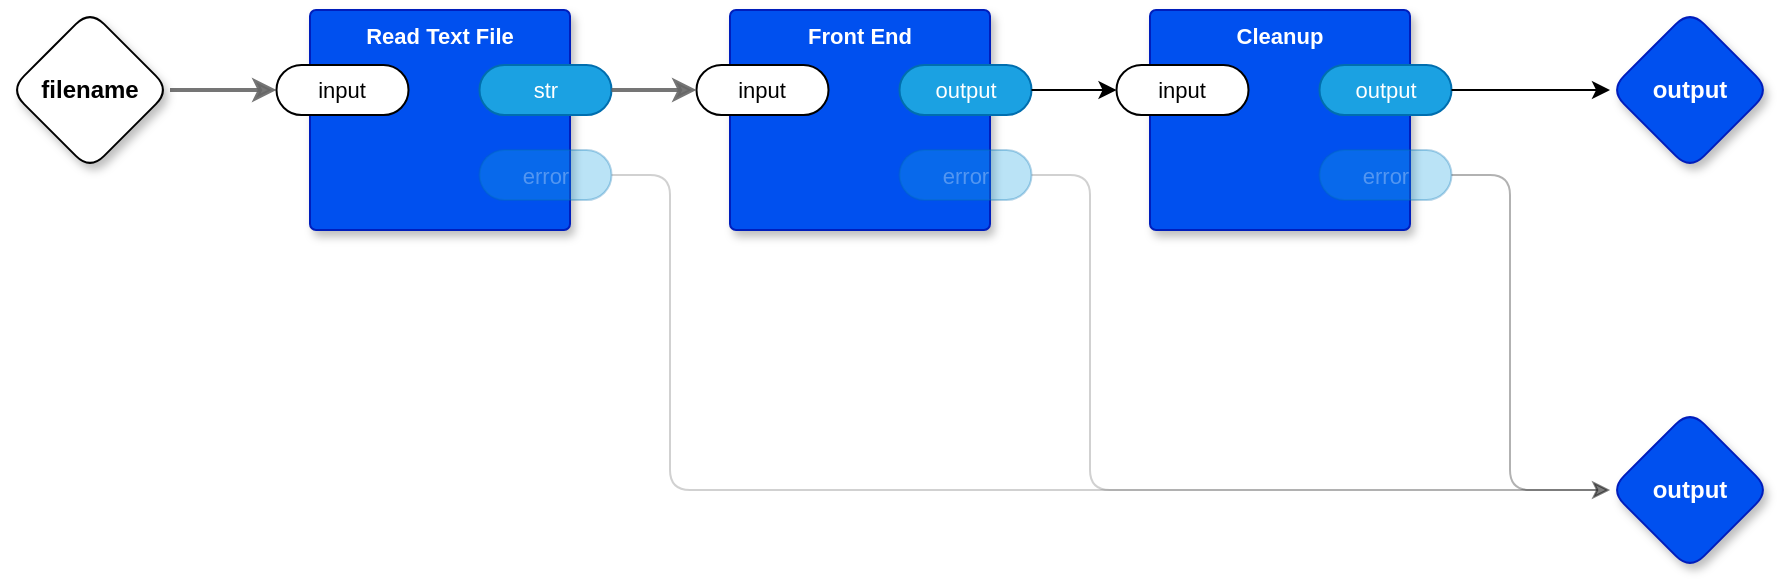 <mxfile version="21.6.8" type="device" pages="12">
  <diagram id="4kLP1CQ5fGZEGZqcJPXK" name="main">
    <mxGraphModel dx="1200" dy="714" grid="1" gridSize="10" guides="1" tooltips="1" connect="1" arrows="1" fold="1" page="1" pageScale="1" pageWidth="1100" pageHeight="850" math="0" shadow="0">
      <root>
        <mxCell id="0" />
        <mxCell id="1" parent="0" />
        <mxCell id="ktnWLzaqQRTpJe-lmtFL-1" value="Front End" style="rounded=1;whiteSpace=wrap;html=1;sketch=0;container=1;recursiveResize=0;verticalAlign=top;arcSize=6;fontStyle=1;autosize=0;points=[];absoluteArcSize=1;shadow=1;strokeColor=#001DBC;fillColor=#0050ef;fontColor=#ffffff;fontFamily=Helvetica;fontSize=11;" parent="1" vertex="1">
          <mxGeometry x="400" y="200" width="130" height="110" as="geometry">
            <mxRectangle x="-98" y="-1230" width="99" height="26" as="alternateBounds" />
          </mxGeometry>
        </mxCell>
        <mxCell id="ktnWLzaqQRTpJe-lmtFL-2" value="input" style="rounded=1;whiteSpace=wrap;html=1;sketch=0;points=[[0,0.5,0,0,0],[1,0.5,0,0,0]];arcSize=50;fontFamily=Helvetica;fontSize=11;fontColor=default;" parent="ktnWLzaqQRTpJe-lmtFL-1" vertex="1">
          <mxGeometry x="-16.75" y="27.5" width="66" height="25" as="geometry" />
        </mxCell>
        <mxCell id="ktnWLzaqQRTpJe-lmtFL-3" value="output" style="rounded=1;whiteSpace=wrap;html=1;sketch=0;points=[[0,0.5,0,0,0],[1,0.5,0,0,0]];fillColor=#1ba1e2;fontColor=#ffffff;strokeColor=#006EAF;arcSize=50;fontFamily=Helvetica;fontSize=11;" parent="ktnWLzaqQRTpJe-lmtFL-1" vertex="1">
          <mxGeometry x="84.75" y="27.5" width="66" height="25" as="geometry" />
        </mxCell>
        <mxCell id="ktnWLzaqQRTpJe-lmtFL-4" value="error" style="rounded=1;whiteSpace=wrap;html=1;sketch=0;points=[[0,0.5,0,0,0],[1,0.5,0,0,0]];fillColor=#1ba1e2;fontColor=#ffffff;strokeColor=#006EAF;arcSize=50;fontFamily=Helvetica;fontSize=11;textOpacity=30;opacity=30;" parent="ktnWLzaqQRTpJe-lmtFL-1" vertex="1">
          <mxGeometry x="84.75" y="70" width="66" height="25" as="geometry" />
        </mxCell>
        <mxCell id="oI4YVOpOMA967RI5oI5M-6" style="edgeStyle=orthogonalEdgeStyle;shape=connector;rounded=1;jumpStyle=arc;orthogonalLoop=1;jettySize=auto;html=1;exitX=1;exitY=0.5;exitDx=0;exitDy=0;exitPerimeter=0;labelBackgroundColor=default;strokeColor=#666666;strokeWidth=2;fontFamily=Helvetica;fontSize=11;fontColor=default;endArrow=classic;fillColor=#f5f5f5;opacity=90;" parent="1" source="ktnWLzaqQRTpJe-lmtFL-10" target="oI4YVOpOMA967RI5oI5M-3" edge="1">
          <mxGeometry relative="1" as="geometry" />
        </mxCell>
        <mxCell id="ktnWLzaqQRTpJe-lmtFL-10" value="filename" style="rhombus;whiteSpace=wrap;html=1;rounded=1;fontStyle=1;glass=0;sketch=0;fontSize=12;points=[[0,0.5,0,0,0],[0.5,0,0,0,0],[0.5,1,0,0,0],[1,0.5,0,0,0]];shadow=1;fontFamily=Helvetica;fontColor=default;" parent="1" vertex="1">
          <mxGeometry x="40" y="200" width="80" height="80" as="geometry" />
        </mxCell>
        <mxCell id="ktnWLzaqQRTpJe-lmtFL-11" value="output" style="rhombus;whiteSpace=wrap;html=1;rounded=1;fillColor=#0050ef;fontColor=#ffffff;strokeColor=#001DBC;fontStyle=1;glass=0;sketch=0;fontSize=12;points=[[0,0.5,0,0,0],[0.5,0,0,0,0],[0.5,1,0,0,0],[1,0.5,0,0,0]];shadow=1;fontFamily=Helvetica;" parent="1" vertex="1">
          <mxGeometry x="840" y="200" width="80" height="80" as="geometry" />
        </mxCell>
        <mxCell id="ktnWLzaqQRTpJe-lmtFL-14" value="output" style="rhombus;whiteSpace=wrap;html=1;rounded=1;fillColor=#0050ef;fontColor=#ffffff;strokeColor=#001DBC;fontStyle=1;glass=0;sketch=0;fontSize=12;points=[[0,0.5,0,0,0],[0.5,0,0,0,0],[0.5,1,0,0,0],[1,0.5,0,0,0]];shadow=1;fontFamily=Helvetica;" parent="1" vertex="1">
          <mxGeometry x="840" y="400" width="80" height="80" as="geometry" />
        </mxCell>
        <mxCell id="oI4YVOpOMA967RI5oI5M-1" style="edgeStyle=orthogonalEdgeStyle;shape=connector;rounded=1;jumpStyle=arc;orthogonalLoop=1;jettySize=auto;html=1;exitX=1;exitY=0.5;exitDx=0;exitDy=0;exitPerimeter=0;entryX=0;entryY=0.5;entryDx=0;entryDy=0;entryPerimeter=0;labelBackgroundColor=default;strokeColor=#666666;strokeWidth=1;fontFamily=Helvetica;fontSize=11;fontColor=default;endArrow=classic;fillColor=#f5f5f5;opacity=30;" parent="1" source="ktnWLzaqQRTpJe-lmtFL-4" target="ktnWLzaqQRTpJe-lmtFL-14" edge="1">
          <mxGeometry relative="1" as="geometry">
            <Array as="points">
              <mxPoint x="580" y="283" />
              <mxPoint x="580" y="440" />
            </Array>
          </mxGeometry>
        </mxCell>
        <mxCell id="oI4YVOpOMA967RI5oI5M-2" value="Read Text File" style="rounded=1;whiteSpace=wrap;html=1;sketch=0;container=1;recursiveResize=0;verticalAlign=top;arcSize=6;fontStyle=1;autosize=0;points=[];absoluteArcSize=1;shadow=1;strokeColor=#001DBC;fillColor=#0050ef;fontColor=#ffffff;fontFamily=Helvetica;fontSize=11;" parent="1" vertex="1">
          <mxGeometry x="190" y="200" width="130" height="110" as="geometry">
            <mxRectangle x="-98" y="-1230" width="99" height="26" as="alternateBounds" />
          </mxGeometry>
        </mxCell>
        <mxCell id="oI4YVOpOMA967RI5oI5M-3" value="input" style="rounded=1;whiteSpace=wrap;html=1;sketch=0;points=[[0,0.5,0,0,0],[1,0.5,0,0,0]];arcSize=50;fontFamily=Helvetica;fontSize=11;fontColor=default;" parent="oI4YVOpOMA967RI5oI5M-2" vertex="1">
          <mxGeometry x="-16.75" y="27.5" width="66" height="25" as="geometry" />
        </mxCell>
        <mxCell id="oI4YVOpOMA967RI5oI5M-4" value="str" style="rounded=1;whiteSpace=wrap;html=1;sketch=0;points=[[0,0.5,0,0,0],[1,0.5,0,0,0]];fillColor=#1ba1e2;fontColor=#ffffff;strokeColor=#006EAF;arcSize=50;fontFamily=Helvetica;fontSize=11;" parent="oI4YVOpOMA967RI5oI5M-2" vertex="1">
          <mxGeometry x="84.75" y="27.5" width="66" height="25" as="geometry" />
        </mxCell>
        <mxCell id="oI4YVOpOMA967RI5oI5M-5" value="error" style="rounded=1;whiteSpace=wrap;html=1;sketch=0;points=[[0,0.5,0,0,0],[1,0.5,0,0,0]];fillColor=#1ba1e2;fontColor=#ffffff;strokeColor=#006EAF;arcSize=50;fontFamily=Helvetica;fontSize=11;textOpacity=30;opacity=30;" parent="oI4YVOpOMA967RI5oI5M-2" vertex="1">
          <mxGeometry x="84.75" y="70" width="66" height="25" as="geometry" />
        </mxCell>
        <mxCell id="oI4YVOpOMA967RI5oI5M-7" style="edgeStyle=orthogonalEdgeStyle;shape=connector;rounded=1;jumpStyle=arc;orthogonalLoop=1;jettySize=auto;html=1;exitX=1;exitY=0.5;exitDx=0;exitDy=0;exitPerimeter=0;entryX=0;entryY=0.5;entryDx=0;entryDy=0;entryPerimeter=0;labelBackgroundColor=default;strokeColor=#666666;strokeWidth=2;fontFamily=Helvetica;fontSize=11;fontColor=default;endArrow=classic;fillColor=#f5f5f5;opacity=90;" parent="1" source="oI4YVOpOMA967RI5oI5M-4" target="ktnWLzaqQRTpJe-lmtFL-2" edge="1">
          <mxGeometry relative="1" as="geometry" />
        </mxCell>
        <mxCell id="oI4YVOpOMA967RI5oI5M-8" style="edgeStyle=orthogonalEdgeStyle;shape=connector;rounded=1;jumpStyle=arc;orthogonalLoop=1;jettySize=auto;html=1;exitX=1;exitY=0.5;exitDx=0;exitDy=0;exitPerimeter=0;labelBackgroundColor=default;strokeColor=#666666;strokeWidth=1;fontFamily=Helvetica;fontSize=11;fontColor=default;endArrow=classic;fillColor=#f5f5f5;opacity=30;" parent="1" source="oI4YVOpOMA967RI5oI5M-5" target="ktnWLzaqQRTpJe-lmtFL-14" edge="1">
          <mxGeometry relative="1" as="geometry">
            <Array as="points">
              <mxPoint x="370" y="283" />
              <mxPoint x="370" y="440" />
            </Array>
          </mxGeometry>
        </mxCell>
        <mxCell id="w-UFQy0ZMHHmKSI3r12U-1" value="Cleanup" style="rounded=1;whiteSpace=wrap;html=1;sketch=0;container=1;recursiveResize=0;verticalAlign=top;arcSize=6;fontStyle=1;autosize=0;points=[];absoluteArcSize=1;shadow=1;strokeColor=#001DBC;fillColor=#0050ef;fontColor=#ffffff;fontFamily=Helvetica;fontSize=11;" vertex="1" parent="1">
          <mxGeometry x="610" y="200" width="130" height="110" as="geometry">
            <mxRectangle x="-98" y="-1230" width="99" height="26" as="alternateBounds" />
          </mxGeometry>
        </mxCell>
        <mxCell id="w-UFQy0ZMHHmKSI3r12U-2" value="input" style="rounded=1;whiteSpace=wrap;html=1;sketch=0;points=[[0,0.5,0,0,0],[1,0.5,0,0,0]];arcSize=50;fontFamily=Helvetica;fontSize=11;fontColor=default;" vertex="1" parent="w-UFQy0ZMHHmKSI3r12U-1">
          <mxGeometry x="-16.75" y="27.5" width="66" height="25" as="geometry" />
        </mxCell>
        <mxCell id="w-UFQy0ZMHHmKSI3r12U-3" value="output" style="rounded=1;whiteSpace=wrap;html=1;sketch=0;points=[[0,0.5,0,0,0],[1,0.5,0,0,0]];fillColor=#1ba1e2;fontColor=#ffffff;strokeColor=#006EAF;arcSize=50;fontFamily=Helvetica;fontSize=11;" vertex="1" parent="w-UFQy0ZMHHmKSI3r12U-1">
          <mxGeometry x="84.75" y="27.5" width="66" height="25" as="geometry" />
        </mxCell>
        <mxCell id="w-UFQy0ZMHHmKSI3r12U-4" value="error" style="rounded=1;whiteSpace=wrap;html=1;sketch=0;points=[[0,0.5,0,0,0],[1,0.5,0,0,0]];fillColor=#1ba1e2;fontColor=#ffffff;strokeColor=#006EAF;arcSize=50;fontFamily=Helvetica;fontSize=11;textOpacity=30;opacity=30;" vertex="1" parent="w-UFQy0ZMHHmKSI3r12U-1">
          <mxGeometry x="84.75" y="70" width="66" height="25" as="geometry" />
        </mxCell>
        <mxCell id="w-UFQy0ZMHHmKSI3r12U-5" style="edgeStyle=orthogonalEdgeStyle;rounded=0;orthogonalLoop=1;jettySize=auto;html=1;exitX=1;exitY=0.5;exitDx=0;exitDy=0;exitPerimeter=0;entryX=0;entryY=0.5;entryDx=0;entryDy=0;entryPerimeter=0;" edge="1" parent="1" source="ktnWLzaqQRTpJe-lmtFL-3" target="w-UFQy0ZMHHmKSI3r12U-2">
          <mxGeometry relative="1" as="geometry" />
        </mxCell>
        <mxCell id="w-UFQy0ZMHHmKSI3r12U-6" style="edgeStyle=orthogonalEdgeStyle;rounded=0;orthogonalLoop=1;jettySize=auto;html=1;exitX=1;exitY=0.5;exitDx=0;exitDy=0;exitPerimeter=0;entryX=0;entryY=0.5;entryDx=0;entryDy=0;entryPerimeter=0;" edge="1" parent="1" source="w-UFQy0ZMHHmKSI3r12U-3" target="ktnWLzaqQRTpJe-lmtFL-11">
          <mxGeometry relative="1" as="geometry" />
        </mxCell>
        <mxCell id="w-UFQy0ZMHHmKSI3r12U-7" style="edgeStyle=orthogonalEdgeStyle;rounded=1;orthogonalLoop=1;jettySize=auto;html=1;exitX=1;exitY=0.5;exitDx=0;exitDy=0;exitPerimeter=0;entryX=0;entryY=0.5;entryDx=0;entryDy=0;entryPerimeter=0;strokeWidth=1;opacity=30;" edge="1" parent="1" source="w-UFQy0ZMHHmKSI3r12U-4" target="ktnWLzaqQRTpJe-lmtFL-14">
          <mxGeometry relative="1" as="geometry">
            <Array as="points">
              <mxPoint x="790" y="283" />
              <mxPoint x="790" y="440" />
            </Array>
          </mxGeometry>
        </mxCell>
      </root>
    </mxGraphModel>
  </diagram>
  <diagram name="Front End" id="kUMBsnL2j4c5Tn1bcCP0">
    <mxGraphModel dx="1200" dy="714" grid="1" gridSize="10" guides="1" tooltips="1" connect="1" arrows="1" fold="1" page="1" pageScale="1" pageWidth="1100" pageHeight="850" math="0" shadow="0">
      <root>
        <mxCell id="mjcJCkPBHNxcI3mcE9Mi-0" />
        <mxCell id="mjcJCkPBHNxcI3mcE9Mi-1" parent="mjcJCkPBHNxcI3mcE9Mi-0" />
        <mxCell id="mjcJCkPBHNxcI3mcE9Mi-2" value="Delineate Words" style="rounded=1;whiteSpace=wrap;html=1;sketch=0;container=1;recursiveResize=0;verticalAlign=top;arcSize=6;fontStyle=0;autosize=0;points=[];absoluteArcSize=1;shadow=1;strokeColor=#001DBC;fillColor=#0050ef;fontColor=#ffffff;fontFamily=Helvetica;fontSize=11;" parent="mjcJCkPBHNxcI3mcE9Mi-1" vertex="1">
          <mxGeometry x="200" y="120" width="130" height="125" as="geometry">
            <mxRectangle x="-98" y="-1230" width="99" height="26" as="alternateBounds" />
          </mxGeometry>
        </mxCell>
        <mxCell id="mjcJCkPBHNxcI3mcE9Mi-3" value="input" style="rounded=1;whiteSpace=wrap;html=1;sketch=0;points=[[0,0.5,0,0,0],[1,0.5,0,0,0]];arcSize=50;fontFamily=Helvetica;fontSize=11;fontColor=default;" parent="mjcJCkPBHNxcI3mcE9Mi-2" vertex="1">
          <mxGeometry x="-18.75" y="40" width="66" height="25" as="geometry" />
        </mxCell>
        <mxCell id="mjcJCkPBHNxcI3mcE9Mi-4" value="output" style="rounded=1;whiteSpace=wrap;html=1;sketch=0;points=[[0,0.5,0,0,0],[1,0.5,0,0,0]];fillColor=#1ba1e2;fontColor=#ffffff;strokeColor=#006EAF;arcSize=50;fontFamily=Helvetica;fontSize=11;" parent="mjcJCkPBHNxcI3mcE9Mi-2" vertex="1">
          <mxGeometry x="82.75" y="40" width="66" height="25" as="geometry" />
        </mxCell>
        <mxCell id="mjcJCkPBHNxcI3mcE9Mi-5" value="error" style="rounded=1;whiteSpace=wrap;sketch=0;points=[[0,0.5,0,0,0],[1,0.5,0,0,0]];fillColor=#1ba1e2;fontColor=#ffffff;strokeColor=#006EAF;arcSize=50;fontFamily=Helvetica;fontSize=11;opacity=30;textOpacity=30;" parent="mjcJCkPBHNxcI3mcE9Mi-2" vertex="1">
          <mxGeometry x="82.75" y="82.5" width="66" height="25" as="geometry" />
        </mxCell>
        <mxCell id="mjcJCkPBHNxcI3mcE9Mi-6" style="edgeStyle=orthogonalEdgeStyle;shape=connector;rounded=1;orthogonalLoop=1;jettySize=auto;html=1;exitX=1;exitY=0.5;exitDx=0;exitDy=0;exitPerimeter=0;entryX=0;entryY=0.5;entryDx=0;entryDy=0;entryPerimeter=0;labelBackgroundColor=default;strokeColor=default;fontFamily=Helvetica;fontSize=11;fontColor=default;endArrow=classic;strokeWidth=2;" parent="mjcJCkPBHNxcI3mcE9Mi-1" source="mjcJCkPBHNxcI3mcE9Mi-7" target="mjcJCkPBHNxcI3mcE9Mi-3" edge="1">
          <mxGeometry relative="1" as="geometry" />
        </mxCell>
        <mxCell id="mjcJCkPBHNxcI3mcE9Mi-7" value="input" style="rhombus;whiteSpace=wrap;html=1;rounded=1;fontStyle=1;glass=0;sketch=0;fontSize=12;points=[[0,0.5,0,0,0],[0.5,0,0,0,0],[0.5,1,0,0,0],[1,0.5,0,0,0]];shadow=1;fontFamily=Helvetica;fontColor=default;" parent="mjcJCkPBHNxcI3mcE9Mi-1" vertex="1">
          <mxGeometry x="30" y="132.5" width="80" height="80" as="geometry" />
        </mxCell>
        <mxCell id="mjcJCkPBHNxcI3mcE9Mi-8" value="output" style="rhombus;whiteSpace=wrap;html=1;rounded=1;fillColor=#0050ef;fontColor=#ffffff;strokeColor=#001DBC;fontStyle=1;glass=0;sketch=0;fontSize=12;points=[[0,0.5,0,0,0],[0.5,0,0,0,0],[0.5,1,0,0,0],[1,0.5,0,0,0]];shadow=1;fontFamily=Helvetica;" parent="mjcJCkPBHNxcI3mcE9Mi-1" vertex="1">
          <mxGeometry x="720" y="132.5" width="80" height="80" as="geometry" />
        </mxCell>
        <mxCell id="mjcJCkPBHNxcI3mcE9Mi-9" value="error" style="rhombus;whiteSpace=wrap;html=1;rounded=1;fillColor=#0050ef;fontColor=#ffffff;strokeColor=#001DBC;fontStyle=1;glass=0;sketch=0;fontSize=12;points=[[0,0.5,0,0,0],[0.5,0,0,0,0],[0.5,1,0,0,0],[1,0.5,0,0,0]];shadow=1;fontFamily=Helvetica;" parent="mjcJCkPBHNxcI3mcE9Mi-1" vertex="1">
          <mxGeometry x="720" y="280" width="80" height="80" as="geometry" />
        </mxCell>
        <mxCell id="mjcJCkPBHNxcI3mcE9Mi-10" style="edgeStyle=orthogonalEdgeStyle;shape=connector;rounded=1;orthogonalLoop=1;jettySize=auto;html=1;exitX=1;exitY=0.5;exitDx=0;exitDy=0;exitPerimeter=0;entryX=0;entryY=0.5;entryDx=0;entryDy=0;entryPerimeter=0;labelBackgroundColor=default;strokeColor=default;fontFamily=Helvetica;fontSize=11;fontColor=default;endArrow=classic;opacity=30;" parent="mjcJCkPBHNxcI3mcE9Mi-1" source="mjcJCkPBHNxcI3mcE9Mi-5" target="mjcJCkPBHNxcI3mcE9Mi-9" edge="1">
          <mxGeometry relative="1" as="geometry">
            <Array as="points">
              <mxPoint x="400" y="215" />
              <mxPoint x="400" y="320" />
            </Array>
          </mxGeometry>
        </mxCell>
        <mxCell id="mjcJCkPBHNxcI3mcE9Mi-11" value="Escape Whitespace" style="rounded=1;whiteSpace=wrap;html=1;sketch=0;container=1;recursiveResize=0;verticalAlign=top;arcSize=6;fontStyle=0;autosize=0;points=[];absoluteArcSize=1;shadow=1;strokeColor=#001DBC;fillColor=#0050ef;fontColor=#ffffff;fontFamily=Helvetica;fontSize=11;" parent="mjcJCkPBHNxcI3mcE9Mi-1" vertex="1">
          <mxGeometry x="440" y="120" width="130" height="125" as="geometry">
            <mxRectangle x="-98" y="-1230" width="99" height="26" as="alternateBounds" />
          </mxGeometry>
        </mxCell>
        <mxCell id="mjcJCkPBHNxcI3mcE9Mi-12" value="input" style="rounded=1;whiteSpace=wrap;html=1;sketch=0;points=[[0,0.5,0,0,0],[1,0.5,0,0,0]];arcSize=50;fontFamily=Helvetica;fontSize=11;fontColor=default;" parent="mjcJCkPBHNxcI3mcE9Mi-11" vertex="1">
          <mxGeometry x="-18.75" y="40" width="66" height="25" as="geometry" />
        </mxCell>
        <mxCell id="mjcJCkPBHNxcI3mcE9Mi-13" value="output" style="rounded=1;whiteSpace=wrap;html=1;sketch=0;points=[[0,0.5,0,0,0],[1,0.5,0,0,0]];fillColor=#1ba1e2;fontColor=#ffffff;strokeColor=#006EAF;arcSize=50;fontFamily=Helvetica;fontSize=11;" parent="mjcJCkPBHNxcI3mcE9Mi-11" vertex="1">
          <mxGeometry x="82.75" y="40" width="66" height="25" as="geometry" />
        </mxCell>
        <mxCell id="mjcJCkPBHNxcI3mcE9Mi-14" value="error" style="rounded=1;whiteSpace=wrap;sketch=0;points=[[0,0.5,0,0,0],[1,0.5,0,0,0]];fillColor=#1ba1e2;fontColor=#ffffff;strokeColor=#006EAF;arcSize=50;fontFamily=Helvetica;fontSize=11;opacity=30;textOpacity=30;" parent="mjcJCkPBHNxcI3mcE9Mi-11" vertex="1">
          <mxGeometry x="82.75" y="82.5" width="66" height="25" as="geometry" />
        </mxCell>
        <mxCell id="mjcJCkPBHNxcI3mcE9Mi-15" style="edgeStyle=orthogonalEdgeStyle;shape=connector;rounded=1;jumpStyle=arc;orthogonalLoop=1;jettySize=auto;html=1;exitX=1;exitY=0.5;exitDx=0;exitDy=0;exitPerimeter=0;entryX=0;entryY=0.5;entryDx=0;entryDy=0;entryPerimeter=0;labelBackgroundColor=default;strokeColor=#666666;strokeWidth=1;fontFamily=Helvetica;fontSize=11;fontColor=default;endArrow=classic;fillColor=#f5f5f5;opacity=30;" parent="mjcJCkPBHNxcI3mcE9Mi-1" source="mjcJCkPBHNxcI3mcE9Mi-14" target="mjcJCkPBHNxcI3mcE9Mi-9" edge="1">
          <mxGeometry relative="1" as="geometry">
            <Array as="points">
              <mxPoint x="650" y="215" />
              <mxPoint x="650" y="320" />
            </Array>
          </mxGeometry>
        </mxCell>
        <mxCell id="mjcJCkPBHNxcI3mcE9Mi-17" style="edgeStyle=orthogonalEdgeStyle;shape=connector;rounded=1;jumpStyle=arc;orthogonalLoop=1;jettySize=auto;html=1;exitX=1;exitY=0.5;exitDx=0;exitDy=0;exitPerimeter=0;entryX=0;entryY=0.5;entryDx=0;entryDy=0;entryPerimeter=0;labelBackgroundColor=default;strokeColor=#666666;strokeWidth=2;fontFamily=Helvetica;fontSize=11;fontColor=default;endArrow=classic;fillColor=#f5f5f5;opacity=90;" parent="mjcJCkPBHNxcI3mcE9Mi-1" source="mjcJCkPBHNxcI3mcE9Mi-4" target="mjcJCkPBHNxcI3mcE9Mi-12" edge="1">
          <mxGeometry relative="1" as="geometry" />
        </mxCell>
        <mxCell id="RwZ8z_lcBmr2-mWqgp0v-4" style="edgeStyle=orthogonalEdgeStyle;shape=connector;rounded=1;jumpStyle=arc;orthogonalLoop=1;jettySize=auto;html=1;exitX=1;exitY=0.5;exitDx=0;exitDy=0;exitPerimeter=0;labelBackgroundColor=default;strokeColor=#666666;strokeWidth=2;fontFamily=Helvetica;fontSize=11;fontColor=default;endArrow=classic;fillColor=#f5f5f5;opacity=90;entryX=0;entryY=0.5;entryDx=0;entryDy=0;entryPerimeter=0;" parent="mjcJCkPBHNxcI3mcE9Mi-1" source="mjcJCkPBHNxcI3mcE9Mi-13" target="mjcJCkPBHNxcI3mcE9Mi-8" edge="1">
          <mxGeometry relative="1" as="geometry">
            <mxPoint x="661.25" y="172.5" as="targetPoint" />
            <Array as="points" />
          </mxGeometry>
        </mxCell>
      </root>
    </mxGraphModel>
  </diagram>
  <diagram name="Delineate Words" id="bQqxzNrh6snujHWrYJ7h">
    <mxGraphModel dx="1200" dy="714" grid="1" gridSize="10" guides="1" tooltips="1" connect="1" arrows="1" fold="1" page="1" pageScale="1" pageWidth="1100" pageHeight="850" math="0" shadow="0">
      <root>
        <mxCell id="0" />
        <mxCell id="1" parent="0" />
        <mxCell id="E-8Fjy82ShpBzeYeJ2BI-3" value="output" style="rhombus;whiteSpace=wrap;html=1;rounded=1;fillColor=#0050ef;fontColor=#ffffff;strokeColor=#001DBC;fontStyle=1;glass=0;sketch=0;fontSize=12;points=[[0,0.5,0,0,0],[0.5,0,0,0,0],[0.5,1,0,0,0],[1,0.5,0,0,0]];shadow=1;" parent="1" vertex="1">
          <mxGeometry x="735" y="342.5" width="80" height="80" as="geometry" />
        </mxCell>
        <mxCell id="E-8Fjy82ShpBzeYeJ2BI-6" value="Transpiler" style="rounded=1;whiteSpace=wrap;html=1;sketch=0;container=1;recursiveResize=0;verticalAlign=top;arcSize=6;fontStyle=1;autosize=0;points=[];absoluteArcSize=1;shadow=1;strokeColor=#001DBC;fillColor=#0050ef;fontColor=#ffffff;" parent="1" vertex="1">
          <mxGeometry x="455" y="240" width="130" height="210" as="geometry">
            <mxRectangle x="-98" y="-1230" width="99" height="26" as="alternateBounds" />
          </mxGeometry>
        </mxCell>
        <mxCell id="E-8Fjy82ShpBzeYeJ2BI-10" value="grammarfn" style="rounded=1;whiteSpace=wrap;html=1;sketch=0;points=[[0,0.5,0,0,0],[1,0.5,0,0,0]];arcSize=50;" parent="E-8Fjy82ShpBzeYeJ2BI-6" vertex="1">
          <mxGeometry x="-20" y="77.5" width="66" height="25" as="geometry" />
        </mxCell>
        <mxCell id="E-8Fjy82ShpBzeYeJ2BI-11" value="semanticsfn" style="rounded=1;whiteSpace=wrap;html=1;sketch=0;points=[[0,0.5,0,0,0],[1,0.5,0,0,0]];arcSize=50;" parent="E-8Fjy82ShpBzeYeJ2BI-6" vertex="1">
          <mxGeometry x="-20" y="110" width="66" height="25" as="geometry" />
        </mxCell>
        <mxCell id="E-8Fjy82ShpBzeYeJ2BI-18" value="grammar name" style="rounded=1;whiteSpace=wrap;html=1;sketch=0;points=[[0,0.5,0,0,0],[1,0.5,0,0,0]];arcSize=50;" parent="E-8Fjy82ShpBzeYeJ2BI-6" vertex="1">
          <mxGeometry x="-20" y="40" width="100" height="25" as="geometry" />
        </mxCell>
        <mxCell id="E-8Fjy82ShpBzeYeJ2BI-20" value="input" style="rounded=1;whiteSpace=wrap;html=1;sketch=0;points=[[0,0.5,0,0,0],[1,0.5,0,0,0]];arcSize=50;" parent="E-8Fjy82ShpBzeYeJ2BI-6" vertex="1">
          <mxGeometry x="-20" y="150" width="66" height="25" as="geometry" />
        </mxCell>
        <mxCell id="E-8Fjy82ShpBzeYeJ2BI-8" value="output" style="rounded=1;whiteSpace=wrap;html=1;sketch=0;points=[[0,0.5,0,0,0],[1,0.5,0,0,0]];fillColor=#1ba1e2;fontColor=#ffffff;strokeColor=#006EAF;arcSize=50;" parent="E-8Fjy82ShpBzeYeJ2BI-6" vertex="1">
          <mxGeometry x="90" y="130" width="66" height="25" as="geometry" />
        </mxCell>
        <mxCell id="E-8Fjy82ShpBzeYeJ2BI-9" value="error" style="rounded=1;whiteSpace=wrap;html=1;sketch=0;points=[[0,0.5,0,0,0],[1,0.5,0,0,0]];fillColor=#1ba1e2;fontColor=#ffffff;strokeColor=#006EAF;arcSize=50;opacity=30;textOpacity=30;" parent="E-8Fjy82ShpBzeYeJ2BI-6" vertex="1">
          <mxGeometry x="90" y="172.5" width="66" height="25" as="geometry" />
        </mxCell>
        <mxCell id="E-8Fjy82ShpBzeYeJ2BI-15" style="edgeStyle=orthogonalEdgeStyle;shape=connector;rounded=1;orthogonalLoop=1;jettySize=auto;html=1;exitX=1;exitY=0.5;exitDx=0;exitDy=0;exitPerimeter=0;entryX=0;entryY=0.5;entryDx=0;entryDy=0;entryPerimeter=0;labelBackgroundColor=default;strokeColor=default;fontFamily=Helvetica;fontSize=11;fontColor=default;endArrow=classic;strokeWidth=2;" parent="1" source="E-8Fjy82ShpBzeYeJ2BI-8" target="E-8Fjy82ShpBzeYeJ2BI-3" edge="1">
          <mxGeometry relative="1" as="geometry" />
        </mxCell>
        <mxCell id="E-8Fjy82ShpBzeYeJ2BI-16" value="error" style="rhombus;whiteSpace=wrap;html=1;rounded=1;fillColor=#0050ef;fontColor=#ffffff;strokeColor=#001DBC;fontStyle=1;glass=0;sketch=0;fontSize=12;points=[[0,0.5,0,0,0],[0.5,0,0,0,0],[0.5,1,0,0,0],[1,0.5,0,0,0]];shadow=1;" parent="1" vertex="1">
          <mxGeometry x="735" y="450" width="80" height="80" as="geometry" />
        </mxCell>
        <mxCell id="E-8Fjy82ShpBzeYeJ2BI-17" style="edgeStyle=orthogonalEdgeStyle;shape=connector;rounded=1;orthogonalLoop=1;jettySize=auto;html=1;exitX=1;exitY=0.5;exitDx=0;exitDy=0;exitPerimeter=0;entryX=0;entryY=0.5;entryDx=0;entryDy=0;entryPerimeter=0;labelBackgroundColor=default;strokeColor=#666666;fontFamily=Helvetica;fontSize=11;fontColor=default;endArrow=classic;strokeWidth=1;fillColor=#f5f5f5;opacity=30;" parent="1" source="E-8Fjy82ShpBzeYeJ2BI-9" target="E-8Fjy82ShpBzeYeJ2BI-16" edge="1">
          <mxGeometry relative="1" as="geometry" />
        </mxCell>
        <mxCell id="E-8Fjy82ShpBzeYeJ2BI-22" style="edgeStyle=orthogonalEdgeStyle;shape=connector;rounded=1;orthogonalLoop=1;jettySize=auto;html=1;exitX=1;exitY=0.5;exitDx=0;exitDy=0;exitPerimeter=0;entryX=0;entryY=0.5;entryDx=0;entryDy=0;entryPerimeter=0;labelBackgroundColor=default;strokeColor=default;fontFamily=Helvetica;fontSize=11;fontColor=default;endArrow=classic;strokeWidth=2;" parent="1" source="E-8Fjy82ShpBzeYeJ2BI-21" target="E-8Fjy82ShpBzeYeJ2BI-20" edge="1">
          <mxGeometry relative="1" as="geometry">
            <Array as="points">
              <mxPoint x="405" y="560" />
              <mxPoint x="405" y="403" />
            </Array>
          </mxGeometry>
        </mxCell>
        <mxCell id="4SGnH1pEs3Wpi4k8Rmys-13" style="edgeStyle=orthogonalEdgeStyle;shape=connector;rounded=1;jumpStyle=arc;orthogonalLoop=1;jettySize=auto;html=1;exitX=1;exitY=0.5;exitDx=0;exitDy=0;exitPerimeter=0;entryX=0;entryY=0.5;entryDx=0;entryDy=0;entryPerimeter=0;labelBackgroundColor=default;strokeColor=#666666;strokeWidth=1;fontFamily=Helvetica;fontSize=11;fontColor=default;endArrow=classic;fillColor=#f5f5f5;opacity=30;" parent="1" source="E-8Fjy82ShpBzeYeJ2BI-21" target="4SGnH1pEs3Wpi4k8Rmys-2" edge="1">
          <mxGeometry relative="1" as="geometry" />
        </mxCell>
        <mxCell id="4SGnH1pEs3Wpi4k8Rmys-14" style="edgeStyle=orthogonalEdgeStyle;shape=connector;rounded=1;jumpStyle=arc;orthogonalLoop=1;jettySize=auto;html=1;exitX=1;exitY=0.5;exitDx=0;exitDy=0;exitPerimeter=0;entryX=0;entryY=0.5;entryDx=0;entryDy=0;entryPerimeter=0;labelBackgroundColor=default;strokeColor=#666666;strokeWidth=1;fontFamily=Helvetica;fontSize=11;fontColor=default;endArrow=classic;fillColor=#f5f5f5;opacity=30;" parent="1" source="E-8Fjy82ShpBzeYeJ2BI-21" target="4SGnH1pEs3Wpi4k8Rmys-5" edge="1">
          <mxGeometry relative="1" as="geometry" />
        </mxCell>
        <mxCell id="4SGnH1pEs3Wpi4k8Rmys-15" style="edgeStyle=orthogonalEdgeStyle;shape=connector;rounded=1;jumpStyle=arc;orthogonalLoop=1;jettySize=auto;html=1;exitX=1;exitY=0.5;exitDx=0;exitDy=0;exitPerimeter=0;entryX=0;entryY=0.5;entryDx=0;entryDy=0;entryPerimeter=0;labelBackgroundColor=default;strokeColor=#666666;strokeWidth=1;fontFamily=Helvetica;fontSize=11;fontColor=default;endArrow=classic;fillColor=#f5f5f5;opacity=30;" parent="1" source="E-8Fjy82ShpBzeYeJ2BI-21" target="4SGnH1pEs3Wpi4k8Rmys-8" edge="1">
          <mxGeometry relative="1" as="geometry" />
        </mxCell>
        <mxCell id="E-8Fjy82ShpBzeYeJ2BI-21" value="input" style="rhombus;whiteSpace=wrap;html=1;rounded=1;fontStyle=1;glass=0;sketch=0;fontSize=12;points=[[0,0.5,0,0,0],[0.5,0,0,0,0],[0.5,1,0,0,0],[1,0.5,0,0,0]];shadow=1;" parent="1" vertex="1">
          <mxGeometry y="520" width="80" height="80" as="geometry" />
        </mxCell>
        <mxCell id="4SGnH1pEs3Wpi4k8Rmys-1" value="&#39;Word&#39;" style="rounded=1;whiteSpace=wrap;html=1;sketch=0;container=1;recursiveResize=0;verticalAlign=top;arcSize=6;fontStyle=1;autosize=0;points=[];absoluteArcSize=1;shadow=1;strokeColor=#001DBC;fillColor=#0050ef;fontColor=#ffffff;fontFamily=Helvetica;fontSize=11;dashed=1;opacity=30;" parent="1" vertex="1">
          <mxGeometry x="200" y="180" width="130" height="70" as="geometry">
            <mxRectangle x="-98" y="-1230" width="99" height="26" as="alternateBounds" />
          </mxGeometry>
        </mxCell>
        <mxCell id="4SGnH1pEs3Wpi4k8Rmys-2" value="go" style="rounded=1;whiteSpace=wrap;html=1;sketch=0;points=[[0,0.5,0,0,0],[1,0.5,0,0,0]];arcSize=50;fontFamily=Helvetica;fontSize=11;fontColor=default;dashed=1;textOpacity=50;opacity=30;" parent="4SGnH1pEs3Wpi4k8Rmys-1" vertex="1">
          <mxGeometry x="-16.75" y="27.5" width="66" height="25" as="geometry" />
        </mxCell>
        <mxCell id="4SGnH1pEs3Wpi4k8Rmys-3" value="output" style="rounded=1;whiteSpace=wrap;html=1;sketch=0;points=[[0,0.5,0,0,0],[1,0.5,0,0,0]];fillColor=#1ba1e2;fontColor=#ffffff;strokeColor=#006EAF;arcSize=50;fontFamily=Helvetica;fontSize=11;opacity=30;" parent="4SGnH1pEs3Wpi4k8Rmys-1" vertex="1">
          <mxGeometry x="84.75" y="27.5" width="66" height="25" as="geometry" />
        </mxCell>
        <mxCell id="4SGnH1pEs3Wpi4k8Rmys-4" value="&#39;rt/word.ohm&#39;" style="rounded=1;whiteSpace=wrap;html=1;sketch=0;container=1;recursiveResize=0;verticalAlign=top;arcSize=6;fontStyle=1;autosize=0;points=[];absoluteArcSize=1;shadow=1;strokeColor=#001DBC;fillColor=#0050ef;fontColor=#ffffff;fontFamily=Helvetica;fontSize=11;dashed=1;opacity=30;" parent="1" vertex="1">
          <mxGeometry x="200" y="290" width="130" height="70" as="geometry">
            <mxRectangle x="-98" y="-1230" width="99" height="26" as="alternateBounds" />
          </mxGeometry>
        </mxCell>
        <mxCell id="4SGnH1pEs3Wpi4k8Rmys-5" value="go" style="rounded=1;whiteSpace=wrap;html=1;sketch=0;points=[[0,0.5,0,0,0],[1,0.5,0,0,0]];arcSize=50;fontFamily=Helvetica;fontSize=11;fontColor=default;dashed=1;textOpacity=50;opacity=30;" parent="4SGnH1pEs3Wpi4k8Rmys-4" vertex="1">
          <mxGeometry x="-16.75" y="27.5" width="66" height="25" as="geometry" />
        </mxCell>
        <mxCell id="4SGnH1pEs3Wpi4k8Rmys-6" value="output" style="rounded=1;whiteSpace=wrap;html=1;sketch=0;points=[[0,0.5,0,0,0],[1,0.5,0,0,0]];fillColor=#1ba1e2;fontColor=#ffffff;strokeColor=#006EAF;arcSize=50;fontFamily=Helvetica;fontSize=11;opacity=30;" parent="4SGnH1pEs3Wpi4k8Rmys-4" vertex="1">
          <mxGeometry x="84.75" y="27.5" width="66" height="25" as="geometry" />
        </mxCell>
        <mxCell id="4SGnH1pEs3Wpi4k8Rmys-7" value="&#39;rt/word.sem.js&#39;" style="rounded=1;whiteSpace=wrap;html=1;sketch=0;container=1;recursiveResize=0;verticalAlign=top;arcSize=6;fontStyle=1;autosize=0;points=[];absoluteArcSize=1;shadow=1;strokeColor=#001DBC;fillColor=#0050ef;fontColor=#ffffff;fontFamily=Helvetica;fontSize=11;dashed=1;opacity=30;" parent="1" vertex="1">
          <mxGeometry x="200" y="400" width="130" height="70" as="geometry">
            <mxRectangle x="-98" y="-1230" width="99" height="26" as="alternateBounds" />
          </mxGeometry>
        </mxCell>
        <mxCell id="4SGnH1pEs3Wpi4k8Rmys-8" value="go" style="rounded=1;whiteSpace=wrap;html=1;sketch=0;points=[[0,0.5,0,0,0],[1,0.5,0,0,0]];arcSize=50;fontFamily=Helvetica;fontSize=11;fontColor=default;dashed=1;textOpacity=50;opacity=30;" parent="4SGnH1pEs3Wpi4k8Rmys-7" vertex="1">
          <mxGeometry x="-16.75" y="27.5" width="66" height="25" as="geometry" />
        </mxCell>
        <mxCell id="4SGnH1pEs3Wpi4k8Rmys-9" value="output" style="rounded=1;whiteSpace=wrap;html=1;sketch=0;points=[[0,0.5,0,0,0],[1,0.5,0,0,0]];fillColor=#1ba1e2;fontColor=#ffffff;strokeColor=#006EAF;arcSize=50;fontFamily=Helvetica;fontSize=11;opacity=30;" parent="4SGnH1pEs3Wpi4k8Rmys-7" vertex="1">
          <mxGeometry x="84.75" y="27.5" width="66" height="25" as="geometry" />
        </mxCell>
        <mxCell id="4SGnH1pEs3Wpi4k8Rmys-10" style="edgeStyle=orthogonalEdgeStyle;shape=connector;rounded=1;jumpStyle=arc;orthogonalLoop=1;jettySize=auto;html=1;exitX=1;exitY=0.5;exitDx=0;exitDy=0;exitPerimeter=0;entryX=0;entryY=0.5;entryDx=0;entryDy=0;entryPerimeter=0;labelBackgroundColor=default;strokeColor=#666666;fontFamily=Helvetica;fontSize=11;fontColor=default;endArrow=classic;fillColor=#f5f5f5;strokeWidth=2;" parent="1" source="4SGnH1pEs3Wpi4k8Rmys-3" target="E-8Fjy82ShpBzeYeJ2BI-18" edge="1">
          <mxGeometry relative="1" as="geometry">
            <Array as="points">
              <mxPoint x="370" y="220" />
              <mxPoint x="370" y="293" />
            </Array>
          </mxGeometry>
        </mxCell>
        <mxCell id="4SGnH1pEs3Wpi4k8Rmys-11" style="edgeStyle=orthogonalEdgeStyle;shape=connector;rounded=1;jumpStyle=arc;orthogonalLoop=1;jettySize=auto;html=1;exitX=1;exitY=0.5;exitDx=0;exitDy=0;exitPerimeter=0;entryX=0;entryY=0.5;entryDx=0;entryDy=0;entryPerimeter=0;labelBackgroundColor=default;strokeColor=#666666;strokeWidth=2;fontFamily=Helvetica;fontSize=11;fontColor=default;endArrow=classic;fillColor=#f5f5f5;" parent="1" source="4SGnH1pEs3Wpi4k8Rmys-6" target="E-8Fjy82ShpBzeYeJ2BI-10" edge="1">
          <mxGeometry relative="1" as="geometry" />
        </mxCell>
        <mxCell id="4SGnH1pEs3Wpi4k8Rmys-12" style="edgeStyle=orthogonalEdgeStyle;shape=connector;rounded=1;jumpStyle=arc;orthogonalLoop=1;jettySize=auto;html=1;exitX=1;exitY=0.5;exitDx=0;exitDy=0;exitPerimeter=0;entryX=0;entryY=0.5;entryDx=0;entryDy=0;entryPerimeter=0;labelBackgroundColor=default;strokeColor=#666666;strokeWidth=2;fontFamily=Helvetica;fontSize=11;fontColor=default;endArrow=classic;fillColor=#f5f5f5;" parent="1" source="4SGnH1pEs3Wpi4k8Rmys-9" target="E-8Fjy82ShpBzeYeJ2BI-11" edge="1">
          <mxGeometry relative="1" as="geometry">
            <Array as="points">
              <mxPoint x="370" y="440" />
              <mxPoint x="370" y="363" />
            </Array>
          </mxGeometry>
        </mxCell>
      </root>
    </mxGraphModel>
  </diagram>
  <diagram id="wPnfEjJsx6Lufs8FBCYx" name="Escape Whitespace">
    <mxGraphModel dx="1200" dy="1564" grid="1" gridSize="10" guides="1" tooltips="1" connect="1" arrows="1" fold="1" page="1" pageScale="1" pageWidth="1100" pageHeight="850" math="0" shadow="0">
      <root>
        <mxCell id="0" />
        <mxCell id="1" parent="0" />
        <mxCell id="MO5QSmLaWenYLMF9OALx-1" value="&#39;rt/escapes.rwr&#39;" style="rounded=1;whiteSpace=wrap;html=1;sketch=0;container=1;recursiveResize=0;verticalAlign=top;arcSize=6;fontStyle=1;autosize=0;points=[];absoluteArcSize=1;shadow=1;strokeColor=#001DBC;fillColor=#0050ef;fontColor=#ffffff;fontFamily=Helvetica;fontSize=11;dashed=1;opacity=30;" parent="1" vertex="1">
          <mxGeometry x="200" y="200" width="130" height="70" as="geometry">
            <mxRectangle x="-98" y="-1230" width="99" height="26" as="alternateBounds" />
          </mxGeometry>
        </mxCell>
        <mxCell id="MO5QSmLaWenYLMF9OALx-2" value="go" style="rounded=1;whiteSpace=wrap;html=1;sketch=0;points=[[0,0.5,0,0,0],[1,0.5,0,0,0]];arcSize=50;fontFamily=Helvetica;fontSize=11;fontColor=default;dashed=1;textOpacity=50;opacity=30;" parent="MO5QSmLaWenYLMF9OALx-1" vertex="1">
          <mxGeometry x="-16.75" y="27.5" width="66" height="25" as="geometry" />
        </mxCell>
        <mxCell id="MO5QSmLaWenYLMF9OALx-3" value="output" style="rounded=1;whiteSpace=wrap;html=1;sketch=0;points=[[0,0.5,0,0,0],[1,0.5,0,0,0]];fillColor=#1ba1e2;fontColor=#ffffff;strokeColor=#006EAF;arcSize=50;fontFamily=Helvetica;fontSize=11;opacity=30;" parent="MO5QSmLaWenYLMF9OALx-1" vertex="1">
          <mxGeometry x="84.75" y="27.5" width="66" height="25" as="geometry" />
        </mxCell>
        <mxCell id="MO5QSmLaWenYLMF9OALx-4" value="&#39;rt/escapes.ohm&#39;" style="rounded=1;whiteSpace=wrap;html=1;sketch=0;container=1;recursiveResize=0;verticalAlign=top;arcSize=6;fontStyle=1;autosize=0;points=[];absoluteArcSize=1;shadow=1;strokeColor=#001DBC;fillColor=#0050ef;fontColor=#ffffff;fontFamily=Helvetica;fontSize=11;dashed=1;opacity=30;" parent="1" vertex="1">
          <mxGeometry x="200" y="90" width="130" height="70" as="geometry">
            <mxRectangle x="-98" y="-1230" width="99" height="26" as="alternateBounds" />
          </mxGeometry>
        </mxCell>
        <mxCell id="MO5QSmLaWenYLMF9OALx-5" value="go" style="rounded=1;whiteSpace=wrap;html=1;sketch=0;points=[[0,0.5,0,0,0],[1,0.5,0,0,0]];arcSize=50;fontFamily=Helvetica;fontSize=11;fontColor=default;dashed=1;textOpacity=50;opacity=30;" parent="MO5QSmLaWenYLMF9OALx-4" vertex="1">
          <mxGeometry x="-16.75" y="27.5" width="66" height="25" as="geometry" />
        </mxCell>
        <mxCell id="MO5QSmLaWenYLMF9OALx-6" value="output" style="rounded=1;whiteSpace=wrap;html=1;sketch=0;points=[[0,0.5,0,0,0],[1,0.5,0,0,0]];fillColor=#1ba1e2;fontColor=#ffffff;strokeColor=#006EAF;arcSize=50;fontFamily=Helvetica;fontSize=11;opacity=30;" parent="MO5QSmLaWenYLMF9OALx-4" vertex="1">
          <mxGeometry x="84.75" y="27.5" width="66" height="25" as="geometry" />
        </mxCell>
        <mxCell id="MO5QSmLaWenYLMF9OALx-15" style="edgeStyle=orthogonalEdgeStyle;shape=connector;rounded=1;jumpStyle=arc;orthogonalLoop=1;jettySize=auto;html=1;exitX=1;exitY=0.5;exitDx=0;exitDy=0;exitPerimeter=0;entryX=0;entryY=0.5;entryDx=0;entryDy=0;entryPerimeter=0;labelBackgroundColor=default;strokeColor=#666666;strokeWidth=2;fontFamily=Helvetica;fontSize=11;fontColor=default;endArrow=classic;fillColor=#f5f5f5;opacity=90;" parent="1" source="MO5QSmLaWenYLMF9OALx-7" target="MO5QSmLaWenYLMF9OALx-14" edge="1">
          <mxGeometry relative="1" as="geometry" />
        </mxCell>
        <mxCell id="MO5QSmLaWenYLMF9OALx-18" style="edgeStyle=orthogonalEdgeStyle;shape=connector;rounded=1;jumpStyle=arc;orthogonalLoop=1;jettySize=auto;html=1;exitX=1;exitY=0.5;exitDx=0;exitDy=0;exitPerimeter=0;entryX=0;entryY=0.5;entryDx=0;entryDy=0;entryPerimeter=0;labelBackgroundColor=default;strokeColor=#666666;strokeWidth=1;fontFamily=Helvetica;fontSize=11;fontColor=default;endArrow=classic;fillColor=#f5f5f5;opacity=30;" parent="1" source="MO5QSmLaWenYLMF9OALx-7" target="MO5QSmLaWenYLMF9OALx-2" edge="1">
          <mxGeometry relative="1" as="geometry" />
        </mxCell>
        <mxCell id="MO5QSmLaWenYLMF9OALx-19" style="edgeStyle=orthogonalEdgeStyle;shape=connector;rounded=1;jumpStyle=arc;orthogonalLoop=1;jettySize=auto;html=1;exitX=1;exitY=0.5;exitDx=0;exitDy=0;exitPerimeter=0;entryX=0;entryY=0.5;entryDx=0;entryDy=0;entryPerimeter=0;labelBackgroundColor=default;strokeColor=#666666;strokeWidth=1;fontFamily=Helvetica;fontSize=11;fontColor=default;endArrow=classic;fillColor=#f5f5f5;opacity=30;" parent="1" source="MO5QSmLaWenYLMF9OALx-7" target="MO5QSmLaWenYLMF9OALx-5" edge="1">
          <mxGeometry relative="1" as="geometry" />
        </mxCell>
        <mxCell id="xLDSQKr-KN4CUEG1Sis8-7" style="edgeStyle=orthogonalEdgeStyle;shape=connector;rounded=1;jumpStyle=arc;orthogonalLoop=1;jettySize=auto;html=1;exitX=1;exitY=0.5;exitDx=0;exitDy=0;exitPerimeter=0;entryX=0;entryY=0.5;entryDx=0;entryDy=0;entryPerimeter=0;labelBackgroundColor=default;strokeColor=#666666;strokeWidth=1;fontFamily=Helvetica;fontSize=11;fontColor=default;endArrow=classic;fillColor=#f5f5f5;opacity=30;" parent="1" source="MO5QSmLaWenYLMF9OALx-7" target="xLDSQKr-KN4CUEG1Sis8-2" edge="1">
          <mxGeometry relative="1" as="geometry" />
        </mxCell>
        <mxCell id="MO5QSmLaWenYLMF9OALx-7" value="input" style="rhombus;whiteSpace=wrap;html=1;rounded=1;fontStyle=1;glass=0;sketch=0;fontSize=12;points=[[0,0.5,0,0,0],[0.5,0,0,0,0],[0.5,1,0,0,0],[1,0.5,0,0,0]];shadow=1;fontFamily=Helvetica;fontColor=default;" parent="1" vertex="1">
          <mxGeometry x="40" y="317.5" width="80" height="80" as="geometry" />
        </mxCell>
        <mxCell id="MO5QSmLaWenYLMF9OALx-8" value="output" style="rhombus;whiteSpace=wrap;html=1;rounded=1;fillColor=#0050ef;fontColor=#ffffff;strokeColor=#001DBC;fontStyle=1;glass=0;sketch=0;fontSize=12;points=[[0,0.5,0,0,0],[0.5,0,0,0,0],[0.5,1,0,0,0],[1,0.5,0,0,0]];shadow=1;fontFamily=Helvetica;" parent="1" vertex="1">
          <mxGeometry x="750" y="220" width="80" height="80" as="geometry" />
        </mxCell>
        <mxCell id="MO5QSmLaWenYLMF9OALx-9" value="Rewriter" style="rounded=1;whiteSpace=wrap;html=1;sketch=0;container=1;recursiveResize=0;verticalAlign=top;arcSize=6;fontStyle=1;autosize=0;points=[];absoluteArcSize=1;shadow=1;strokeColor=#001DBC;fillColor=#0050ef;fontColor=#ffffff;fontFamily=Helvetica;fontSize=11;" parent="1" vertex="1">
          <mxGeometry x="500" y="220" width="130" height="170" as="geometry">
            <mxRectangle x="-98" y="-1230" width="99" height="26" as="alternateBounds" />
          </mxGeometry>
        </mxCell>
        <mxCell id="MO5QSmLaWenYLMF9OALx-10" value="ohmfn" style="rounded=1;whiteSpace=wrap;html=1;sketch=0;points=[[0,0.5,0,0,0],[1,0.5,0,0,0]];arcSize=50;fontFamily=Helvetica;fontSize=11;fontColor=default;fontStyle=0" parent="MO5QSmLaWenYLMF9OALx-9" vertex="1">
          <mxGeometry x="-17" y="57.5" width="66" height="25" as="geometry" />
        </mxCell>
        <mxCell id="MO5QSmLaWenYLMF9OALx-11" value="output" style="rounded=1;whiteSpace=wrap;html=1;sketch=0;points=[[0,0.5,0,0,0],[1,0.5,0,0,0]];fillColor=#1ba1e2;fontColor=#ffffff;strokeColor=#006EAF;arcSize=50;fontFamily=Helvetica;fontSize=11;" parent="MO5QSmLaWenYLMF9OALx-9" vertex="1">
          <mxGeometry x="84.75" y="27.5" width="66" height="25" as="geometry" />
        </mxCell>
        <mxCell id="MO5QSmLaWenYLMF9OALx-12" value="error" style="rounded=1;whiteSpace=wrap;html=1;sketch=0;points=[[0,0.5,0,0,0],[1,0.5,0,0,0]];fillColor=#1ba1e2;fontColor=#ffffff;strokeColor=#006EAF;arcSize=50;fontFamily=Helvetica;fontSize=11;" parent="MO5QSmLaWenYLMF9OALx-9" vertex="1">
          <mxGeometry x="84.75" y="70" width="66" height="25" as="geometry" />
        </mxCell>
        <mxCell id="MO5QSmLaWenYLMF9OALx-13" value="rwrfn" style="rounded=1;whiteSpace=wrap;html=1;sketch=0;points=[[0,0.5,0,0,0],[1,0.5,0,0,0]];arcSize=50;fontFamily=Helvetica;fontSize=11;fontColor=default;" parent="MO5QSmLaWenYLMF9OALx-9" vertex="1">
          <mxGeometry x="-17" y="90" width="66" height="25" as="geometry" />
        </mxCell>
        <mxCell id="MO5QSmLaWenYLMF9OALx-14" value="input" style="rounded=1;whiteSpace=wrap;html=1;sketch=0;points=[[0,0.5,0,0,0],[1,0.5,0,0,0]];arcSize=50;fontFamily=Helvetica;fontSize=11;fontColor=default;" parent="MO5QSmLaWenYLMF9OALx-9" vertex="1">
          <mxGeometry x="-17" y="125" width="66" height="25" as="geometry" />
        </mxCell>
        <mxCell id="xLDSQKr-KN4CUEG1Sis8-5" value="grammar name" style="rounded=1;whiteSpace=wrap;html=1;sketch=0;points=[[0,0.5,0,0,0],[1,0.5,0,0,0]];arcSize=50;fontFamily=Helvetica;fontSize=11;fontColor=default;" parent="MO5QSmLaWenYLMF9OALx-9" vertex="1">
          <mxGeometry x="-16" y="27.5" width="66" height="25" as="geometry" />
        </mxCell>
        <mxCell id="MO5QSmLaWenYLMF9OALx-16" style="edgeStyle=orthogonalEdgeStyle;shape=connector;rounded=1;jumpStyle=arc;orthogonalLoop=1;jettySize=auto;html=1;exitX=1;exitY=0.5;exitDx=0;exitDy=0;exitPerimeter=0;entryX=0;entryY=0.5;entryDx=0;entryDy=0;entryPerimeter=0;labelBackgroundColor=default;strokeColor=#666666;strokeWidth=2;fontFamily=Helvetica;fontSize=11;fontColor=default;endArrow=classic;fillColor=#f5f5f5;opacity=90;" parent="1" source="MO5QSmLaWenYLMF9OALx-3" target="MO5QSmLaWenYLMF9OALx-13" edge="1">
          <mxGeometry relative="1" as="geometry" />
        </mxCell>
        <mxCell id="MO5QSmLaWenYLMF9OALx-17" style="edgeStyle=orthogonalEdgeStyle;shape=connector;rounded=1;jumpStyle=arc;orthogonalLoop=1;jettySize=auto;html=1;exitX=1;exitY=0.5;exitDx=0;exitDy=0;exitPerimeter=0;entryX=0;entryY=0.5;entryDx=0;entryDy=0;entryPerimeter=0;labelBackgroundColor=default;strokeColor=#666666;strokeWidth=2;fontFamily=Helvetica;fontSize=11;fontColor=default;endArrow=classic;fillColor=#f5f5f5;opacity=90;" parent="1" source="MO5QSmLaWenYLMF9OALx-6" target="MO5QSmLaWenYLMF9OALx-10" edge="1">
          <mxGeometry relative="1" as="geometry">
            <Array as="points">
              <mxPoint x="430" y="130" />
              <mxPoint x="430" y="290" />
            </Array>
          </mxGeometry>
        </mxCell>
        <mxCell id="MO5QSmLaWenYLMF9OALx-20" style="edgeStyle=orthogonalEdgeStyle;shape=connector;rounded=1;jumpStyle=arc;orthogonalLoop=1;jettySize=auto;html=1;exitX=1;exitY=0.5;exitDx=0;exitDy=0;exitPerimeter=0;entryX=0;entryY=0.5;entryDx=0;entryDy=0;entryPerimeter=0;labelBackgroundColor=default;strokeColor=#666666;strokeWidth=2;fontFamily=Helvetica;fontSize=11;fontColor=default;endArrow=classic;fillColor=#f5f5f5;opacity=90;" parent="1" source="MO5QSmLaWenYLMF9OALx-11" target="MO5QSmLaWenYLMF9OALx-8" edge="1">
          <mxGeometry relative="1" as="geometry" />
        </mxCell>
        <mxCell id="MO5QSmLaWenYLMF9OALx-21" value="error" style="rhombus;whiteSpace=wrap;html=1;rounded=1;fillColor=#0050ef;fontColor=#ffffff;strokeColor=#001DBC;fontStyle=1;glass=0;sketch=0;fontSize=12;points=[[0,0.5,0,0,0],[0.5,0,0,0,0],[0.5,1,0,0,0],[1,0.5,0,0,0]];shadow=1;fontFamily=Helvetica;" parent="1" vertex="1">
          <mxGeometry x="750" y="360" width="80" height="80" as="geometry" />
        </mxCell>
        <mxCell id="MO5QSmLaWenYLMF9OALx-22" style="edgeStyle=orthogonalEdgeStyle;shape=connector;rounded=1;jumpStyle=arc;orthogonalLoop=1;jettySize=auto;html=1;exitX=1;exitY=0.5;exitDx=0;exitDy=0;exitPerimeter=0;entryX=0;entryY=0.5;entryDx=0;entryDy=0;entryPerimeter=0;labelBackgroundColor=default;strokeColor=#666666;strokeWidth=2;fontFamily=Helvetica;fontSize=11;fontColor=default;endArrow=classic;fillColor=#f5f5f5;opacity=90;" parent="1" source="MO5QSmLaWenYLMF9OALx-12" target="MO5QSmLaWenYLMF9OALx-21" edge="1">
          <mxGeometry relative="1" as="geometry" />
        </mxCell>
        <mxCell id="xLDSQKr-KN4CUEG1Sis8-1" value="&#39;Escapes&#39;" style="rounded=1;whiteSpace=wrap;html=1;sketch=0;container=1;recursiveResize=0;verticalAlign=top;arcSize=6;fontStyle=1;autosize=0;points=[];absoluteArcSize=1;shadow=1;strokeColor=#001DBC;fillColor=#0050ef;fontColor=#ffffff;fontFamily=Helvetica;fontSize=11;dashed=1;opacity=30;" parent="1" vertex="1">
          <mxGeometry x="200" y="-20" width="130" height="70" as="geometry">
            <mxRectangle x="-98" y="-1230" width="99" height="26" as="alternateBounds" />
          </mxGeometry>
        </mxCell>
        <mxCell id="xLDSQKr-KN4CUEG1Sis8-2" value="go" style="rounded=1;whiteSpace=wrap;html=1;sketch=0;points=[[0,0.5,0,0,0],[1,0.5,0,0,0]];arcSize=50;fontFamily=Helvetica;fontSize=11;fontColor=default;dashed=1;textOpacity=50;opacity=30;" parent="xLDSQKr-KN4CUEG1Sis8-1" vertex="1">
          <mxGeometry x="-16.75" y="27.5" width="66" height="25" as="geometry" />
        </mxCell>
        <mxCell id="xLDSQKr-KN4CUEG1Sis8-3" value="output" style="rounded=1;whiteSpace=wrap;html=1;sketch=0;points=[[0,0.5,0,0,0],[1,0.5,0,0,0]];fillColor=#1ba1e2;fontColor=#ffffff;strokeColor=#006EAF;arcSize=50;fontFamily=Helvetica;fontSize=11;opacity=30;" parent="xLDSQKr-KN4CUEG1Sis8-1" vertex="1">
          <mxGeometry x="84.75" y="27.5" width="66" height="25" as="geometry" />
        </mxCell>
        <mxCell id="xLDSQKr-KN4CUEG1Sis8-6" style="edgeStyle=orthogonalEdgeStyle;shape=connector;rounded=1;jumpStyle=arc;orthogonalLoop=1;jettySize=auto;html=1;exitX=1;exitY=0.5;exitDx=0;exitDy=0;exitPerimeter=0;entryX=0;entryY=0.5;entryDx=0;entryDy=0;entryPerimeter=0;labelBackgroundColor=default;strokeColor=#666666;strokeWidth=2;fontFamily=Helvetica;fontSize=11;fontColor=default;endArrow=classic;fillColor=#f5f5f5;opacity=90;" parent="1" source="xLDSQKr-KN4CUEG1Sis8-3" target="xLDSQKr-KN4CUEG1Sis8-5" edge="1">
          <mxGeometry relative="1" as="geometry">
            <Array as="points">
              <mxPoint x="450" y="20" />
              <mxPoint x="450" y="260" />
            </Array>
          </mxGeometry>
        </mxCell>
      </root>
    </mxGraphModel>
  </diagram>
  <diagram id="5WgBjL_F9w2RPxImZP_J" name="Rewriter">
    <mxGraphModel dx="1200" dy="714" grid="1" gridSize="10" guides="1" tooltips="1" connect="1" arrows="1" fold="1" page="1" pageScale="1" pageWidth="1100" pageHeight="850" math="0" shadow="0">
      <root>
        <mxCell id="0" />
        <mxCell id="1" parent="0" />
        <mxCell id="RbDll36hhXhUzsGkf7KC-1" value="output" style="rhombus;whiteSpace=wrap;html=1;rounded=1;fillColor=#0050ef;fontColor=#ffffff;strokeColor=#001DBC;fontStyle=1;glass=0;sketch=0;fontSize=12;points=[[0,0.5,0,0,0],[0.5,0,0,0,0],[0.5,1,0,0,0],[1,0.5,0,0,0]];shadow=1;" parent="1" vertex="1">
          <mxGeometry x="1520" y="310" width="80" height="80" as="geometry" />
        </mxCell>
        <mxCell id="RbDll36hhXhUzsGkf7KC-2" value="Transpiler" style="rounded=1;whiteSpace=wrap;html=1;sketch=0;container=1;recursiveResize=0;verticalAlign=top;arcSize=6;fontStyle=1;autosize=0;points=[];absoluteArcSize=1;shadow=1;strokeColor=#001DBC;fillColor=#0050ef;fontColor=#ffffff;" parent="1" vertex="1">
          <mxGeometry x="735" y="190" width="130" height="210" as="geometry">
            <mxRectangle x="-98" y="-1230" width="99" height="26" as="alternateBounds" />
          </mxGeometry>
        </mxCell>
        <mxCell id="RbDll36hhXhUzsGkf7KC-3" value="grammarfn" style="rounded=1;whiteSpace=wrap;html=1;sketch=0;points=[[0,0.5,0,0,0],[1,0.5,0,0,0]];arcSize=50;" parent="RbDll36hhXhUzsGkf7KC-2" vertex="1">
          <mxGeometry x="-20" y="77.5" width="66" height="25" as="geometry" />
        </mxCell>
        <mxCell id="RbDll36hhXhUzsGkf7KC-4" value="semanticsfn" style="rounded=1;whiteSpace=wrap;html=1;sketch=0;points=[[0,0.5,0,0,0],[1,0.5,0,0,0]];arcSize=50;" parent="RbDll36hhXhUzsGkf7KC-2" vertex="1">
          <mxGeometry x="-20" y="110" width="66" height="25" as="geometry" />
        </mxCell>
        <mxCell id="RbDll36hhXhUzsGkf7KC-5" value="grammar name" style="rounded=1;whiteSpace=wrap;html=1;sketch=0;points=[[0,0.5,0,0,0],[1,0.5,0,0,0]];arcSize=50;" parent="RbDll36hhXhUzsGkf7KC-2" vertex="1">
          <mxGeometry x="-20" y="40" width="100" height="25" as="geometry" />
        </mxCell>
        <mxCell id="RbDll36hhXhUzsGkf7KC-6" value="input" style="rounded=1;whiteSpace=wrap;html=1;sketch=0;points=[[0,0.5,0,0,0],[1,0.5,0,0,0]];arcSize=50;" parent="RbDll36hhXhUzsGkf7KC-2" vertex="1">
          <mxGeometry x="-20" y="150" width="66" height="25" as="geometry" />
        </mxCell>
        <mxCell id="RbDll36hhXhUzsGkf7KC-7" value="output" style="rounded=1;whiteSpace=wrap;html=1;sketch=0;points=[[0,0.5,0,0,0],[1,0.5,0,0,0]];fillColor=#1ba1e2;fontColor=#ffffff;strokeColor=#006EAF;arcSize=50;" parent="RbDll36hhXhUzsGkf7KC-2" vertex="1">
          <mxGeometry x="90" y="130" width="66" height="25" as="geometry" />
        </mxCell>
        <mxCell id="RbDll36hhXhUzsGkf7KC-8" value="error" style="rounded=1;whiteSpace=wrap;html=1;sketch=0;points=[[0,0.5,0,0,0],[1,0.5,0,0,0]];fillColor=#1ba1e2;fontColor=#ffffff;strokeColor=#006EAF;arcSize=50;opacity=30;textOpacity=30;" parent="RbDll36hhXhUzsGkf7KC-2" vertex="1">
          <mxGeometry x="90" y="172.5" width="66" height="25" as="geometry" />
        </mxCell>
        <mxCell id="RbDll36hhXhUzsGkf7KC-9" value="error" style="rhombus;whiteSpace=wrap;html=1;rounded=1;fillColor=#0050ef;fontColor=#ffffff;strokeColor=#001DBC;fontStyle=1;glass=0;sketch=0;fontSize=12;points=[[0,0.5,0,0,0],[0.5,0,0,0,0],[0.5,1,0,0,0],[1,0.5,0,0,0]];shadow=1;" parent="1" vertex="1">
          <mxGeometry x="1520" y="510" width="80" height="80" as="geometry" />
        </mxCell>
        <mxCell id="RbDll36hhXhUzsGkf7KC-10" style="edgeStyle=orthogonalEdgeStyle;shape=connector;rounded=1;jumpStyle=arc;orthogonalLoop=1;jettySize=auto;html=1;exitX=1;exitY=0.5;exitDx=0;exitDy=0;exitPerimeter=0;entryX=0;entryY=0.5;entryDx=0;entryDy=0;entryPerimeter=0;labelBackgroundColor=default;strokeColor=#666666;strokeWidth=1;fontFamily=Helvetica;fontSize=11;fontColor=default;endArrow=classic;fillColor=#f5f5f5;opacity=30;" parent="1" source="RbDll36hhXhUzsGkf7KC-17" target="RbDll36hhXhUzsGkf7KC-19" edge="1">
          <mxGeometry relative="1" as="geometry" />
        </mxCell>
        <mxCell id="RbDll36hhXhUzsGkf7KC-11" style="edgeStyle=orthogonalEdgeStyle;shape=connector;rounded=1;jumpStyle=arc;orthogonalLoop=1;jettySize=auto;html=1;exitX=1;exitY=0.5;exitDx=0;exitDy=0;exitPerimeter=0;entryX=0;entryY=0.5;entryDx=0;entryDy=0;entryPerimeter=0;labelBackgroundColor=default;strokeColor=#666666;strokeWidth=1;fontFamily=Helvetica;fontSize=11;fontColor=default;endArrow=classic;fillColor=#f5f5f5;opacity=30;" parent="1" source="RbDll36hhXhUzsGkf7KC-17" target="RbDll36hhXhUzsGkf7KC-22" edge="1">
          <mxGeometry relative="1" as="geometry" />
        </mxCell>
        <mxCell id="RbDll36hhXhUzsGkf7KC-12" style="edgeStyle=orthogonalEdgeStyle;shape=connector;rounded=1;jumpStyle=arc;orthogonalLoop=1;jettySize=auto;html=1;exitX=1;exitY=0.5;exitDx=0;exitDy=0;exitPerimeter=0;entryX=0;entryY=0.5;entryDx=0;entryDy=0;entryPerimeter=0;labelBackgroundColor=default;strokeColor=#666666;strokeWidth=1;fontFamily=Helvetica;fontSize=11;fontColor=default;endArrow=classic;fillColor=#f5f5f5;opacity=30;" parent="1" source="RbDll36hhXhUzsGkf7KC-17" target="RbDll36hhXhUzsGkf7KC-25" edge="1">
          <mxGeometry relative="1" as="geometry" />
        </mxCell>
        <mxCell id="RbDll36hhXhUzsGkf7KC-13" style="edgeStyle=orthogonalEdgeStyle;shape=connector;rounded=1;jumpStyle=arc;orthogonalLoop=1;jettySize=auto;html=1;exitX=1;exitY=0.5;exitDx=0;exitDy=0;exitPerimeter=0;entryX=0;entryY=0.5;entryDx=0;entryDy=0;entryPerimeter=0;labelBackgroundColor=default;strokeColor=#666666;strokeWidth=2;fontFamily=Helvetica;fontSize=11;fontColor=default;endArrow=classic;fillColor=#f5f5f5;opacity=90;" parent="1" source="RbDll36hhXhUzsGkf7KC-17" target="RbDll36hhXhUzsGkf7KC-34" edge="1">
          <mxGeometry relative="1" as="geometry">
            <Array as="points">
              <mxPoint x="950" y="80" />
              <mxPoint x="950" y="373" />
            </Array>
          </mxGeometry>
        </mxCell>
        <mxCell id="RbDll36hhXhUzsGkf7KC-17" value="input" style="rhombus;whiteSpace=wrap;html=1;rounded=1;fontStyle=1;glass=0;sketch=0;fontSize=12;points=[[0,0.5,0,0,0],[0.5,0,0,0,0],[0.5,1,0,0,0],[1,0.5,0,0,0]];shadow=1;" parent="1" vertex="1">
          <mxGeometry x="280" y="40" width="80" height="80" as="geometry" />
        </mxCell>
        <mxCell id="RbDll36hhXhUzsGkf7KC-18" value="&#39;RWR&#39;" style="rounded=1;whiteSpace=wrap;html=1;sketch=0;container=1;recursiveResize=0;verticalAlign=top;arcSize=6;fontStyle=1;autosize=0;points=[];absoluteArcSize=1;shadow=1;strokeColor=#001DBC;fillColor=#0050ef;fontColor=#ffffff;fontFamily=Helvetica;fontSize=11;dashed=1;opacity=30;" parent="1" vertex="1">
          <mxGeometry x="480" y="130" width="130" height="70" as="geometry">
            <mxRectangle x="-98" y="-1230" width="99" height="26" as="alternateBounds" />
          </mxGeometry>
        </mxCell>
        <mxCell id="RbDll36hhXhUzsGkf7KC-19" value="go" style="rounded=1;whiteSpace=wrap;html=1;sketch=0;points=[[0,0.5,0,0,0],[1,0.5,0,0,0]];arcSize=50;fontFamily=Helvetica;fontSize=11;fontColor=default;dashed=1;textOpacity=50;opacity=30;" parent="RbDll36hhXhUzsGkf7KC-18" vertex="1">
          <mxGeometry x="-16.75" y="27.5" width="66" height="25" as="geometry" />
        </mxCell>
        <mxCell id="RbDll36hhXhUzsGkf7KC-20" value="output" style="rounded=1;whiteSpace=wrap;html=1;sketch=0;points=[[0,0.5,0,0,0],[1,0.5,0,0,0]];fillColor=#1ba1e2;fontColor=#ffffff;strokeColor=#006EAF;arcSize=50;fontFamily=Helvetica;fontSize=11;opacity=30;" parent="RbDll36hhXhUzsGkf7KC-18" vertex="1">
          <mxGeometry x="84.75" y="27.5" width="66" height="25" as="geometry" />
        </mxCell>
        <mxCell id="RbDll36hhXhUzsGkf7KC-21" value="&#39;rwr/rwr.ohm&#39;" style="rounded=1;whiteSpace=wrap;html=1;sketch=0;container=1;recursiveResize=0;verticalAlign=top;arcSize=6;fontStyle=1;autosize=0;points=[];absoluteArcSize=1;shadow=1;strokeColor=#001DBC;fillColor=#0050ef;fontColor=#ffffff;fontFamily=Helvetica;fontSize=11;dashed=1;opacity=30;" parent="1" vertex="1">
          <mxGeometry x="480" y="240" width="130" height="70" as="geometry">
            <mxRectangle x="-98" y="-1230" width="99" height="26" as="alternateBounds" />
          </mxGeometry>
        </mxCell>
        <mxCell id="RbDll36hhXhUzsGkf7KC-22" value="go" style="rounded=1;whiteSpace=wrap;html=1;sketch=0;points=[[0,0.5,0,0,0],[1,0.5,0,0,0]];arcSize=50;fontFamily=Helvetica;fontSize=11;fontColor=default;dashed=1;textOpacity=50;opacity=30;" parent="RbDll36hhXhUzsGkf7KC-21" vertex="1">
          <mxGeometry x="-16.75" y="27.5" width="66" height="25" as="geometry" />
        </mxCell>
        <mxCell id="RbDll36hhXhUzsGkf7KC-23" value="output" style="rounded=1;whiteSpace=wrap;html=1;sketch=0;points=[[0,0.5,0,0,0],[1,0.5,0,0,0]];fillColor=#1ba1e2;fontColor=#ffffff;strokeColor=#006EAF;arcSize=50;fontFamily=Helvetica;fontSize=11;opacity=30;" parent="RbDll36hhXhUzsGkf7KC-21" vertex="1">
          <mxGeometry x="84.75" y="27.5" width="66" height="25" as="geometry" />
        </mxCell>
        <mxCell id="RbDll36hhXhUzsGkf7KC-24" value="&#39;rwr/rwr.sem.js&#39;" style="rounded=1;whiteSpace=wrap;html=1;sketch=0;container=1;recursiveResize=0;verticalAlign=top;arcSize=6;fontStyle=1;autosize=0;points=[];absoluteArcSize=1;shadow=1;strokeColor=#001DBC;fillColor=#0050ef;fontColor=#ffffff;fontFamily=Helvetica;fontSize=11;dashed=1;opacity=30;" parent="1" vertex="1">
          <mxGeometry x="480" y="350" width="130" height="70" as="geometry">
            <mxRectangle x="-98" y="-1230" width="99" height="26" as="alternateBounds" />
          </mxGeometry>
        </mxCell>
        <mxCell id="RbDll36hhXhUzsGkf7KC-25" value="go" style="rounded=1;whiteSpace=wrap;html=1;sketch=0;points=[[0,0.5,0,0,0],[1,0.5,0,0,0]];arcSize=50;fontFamily=Helvetica;fontSize=11;fontColor=default;dashed=1;textOpacity=50;opacity=30;" parent="RbDll36hhXhUzsGkf7KC-24" vertex="1">
          <mxGeometry x="-16.75" y="27.5" width="66" height="25" as="geometry" />
        </mxCell>
        <mxCell id="RbDll36hhXhUzsGkf7KC-26" value="output" style="rounded=1;whiteSpace=wrap;html=1;sketch=0;points=[[0,0.5,0,0,0],[1,0.5,0,0,0]];fillColor=#1ba1e2;fontColor=#ffffff;strokeColor=#006EAF;arcSize=50;fontFamily=Helvetica;fontSize=11;opacity=30;" parent="RbDll36hhXhUzsGkf7KC-24" vertex="1">
          <mxGeometry x="84.75" y="27.5" width="66" height="25" as="geometry" />
        </mxCell>
        <mxCell id="RbDll36hhXhUzsGkf7KC-27" style="edgeStyle=orthogonalEdgeStyle;shape=connector;rounded=1;jumpStyle=arc;orthogonalLoop=1;jettySize=auto;html=1;exitX=1;exitY=0.5;exitDx=0;exitDy=0;exitPerimeter=0;entryX=0;entryY=0.5;entryDx=0;entryDy=0;entryPerimeter=0;labelBackgroundColor=default;strokeColor=#666666;fontFamily=Helvetica;fontSize=11;fontColor=default;endArrow=classic;fillColor=#f5f5f5;strokeWidth=2;" parent="1" source="RbDll36hhXhUzsGkf7KC-20" target="RbDll36hhXhUzsGkf7KC-5" edge="1">
          <mxGeometry relative="1" as="geometry">
            <Array as="points">
              <mxPoint x="650" y="170" />
              <mxPoint x="650" y="243" />
            </Array>
          </mxGeometry>
        </mxCell>
        <mxCell id="RbDll36hhXhUzsGkf7KC-28" style="edgeStyle=orthogonalEdgeStyle;shape=connector;rounded=1;jumpStyle=arc;orthogonalLoop=1;jettySize=auto;html=1;exitX=1;exitY=0.5;exitDx=0;exitDy=0;exitPerimeter=0;entryX=0;entryY=0.5;entryDx=0;entryDy=0;entryPerimeter=0;labelBackgroundColor=default;strokeColor=#666666;strokeWidth=2;fontFamily=Helvetica;fontSize=11;fontColor=default;endArrow=classic;fillColor=#f5f5f5;" parent="1" source="RbDll36hhXhUzsGkf7KC-23" target="RbDll36hhXhUzsGkf7KC-3" edge="1">
          <mxGeometry relative="1" as="geometry" />
        </mxCell>
        <mxCell id="RbDll36hhXhUzsGkf7KC-29" style="edgeStyle=orthogonalEdgeStyle;shape=connector;rounded=1;jumpStyle=arc;orthogonalLoop=1;jettySize=auto;html=1;exitX=1;exitY=0.5;exitDx=0;exitDy=0;exitPerimeter=0;entryX=0;entryY=0.5;entryDx=0;entryDy=0;entryPerimeter=0;labelBackgroundColor=default;strokeColor=#666666;strokeWidth=2;fontFamily=Helvetica;fontSize=11;fontColor=default;endArrow=classic;fillColor=#f5f5f5;" parent="1" source="RbDll36hhXhUzsGkf7KC-26" target="RbDll36hhXhUzsGkf7KC-4" edge="1">
          <mxGeometry relative="1" as="geometry">
            <Array as="points">
              <mxPoint x="650" y="390" />
              <mxPoint x="650" y="313" />
            </Array>
          </mxGeometry>
        </mxCell>
        <mxCell id="RbDll36hhXhUzsGkf7KC-30" value="Transpiler" style="rounded=1;whiteSpace=wrap;html=1;sketch=0;container=1;recursiveResize=0;verticalAlign=top;arcSize=6;fontStyle=1;autosize=0;points=[];absoluteArcSize=1;shadow=1;strokeColor=#001DBC;fillColor=#0050ef;fontColor=#ffffff;" parent="1" vertex="1">
          <mxGeometry x="1250" y="210" width="130" height="210" as="geometry">
            <mxRectangle x="-98" y="-1230" width="99" height="26" as="alternateBounds" />
          </mxGeometry>
        </mxCell>
        <mxCell id="RbDll36hhXhUzsGkf7KC-31" value="grammarfn" style="rounded=1;whiteSpace=wrap;html=1;sketch=0;points=[[0,0.5,0,0,0],[1,0.5,0,0,0]];arcSize=50;" parent="RbDll36hhXhUzsGkf7KC-30" vertex="1">
          <mxGeometry x="-20" y="77.5" width="66" height="25" as="geometry" />
        </mxCell>
        <mxCell id="RbDll36hhXhUzsGkf7KC-32" value="semantics" style="rounded=1;whiteSpace=wrap;html=1;sketch=0;points=[[0,0.5,0,0,0],[1,0.5,0,0,0]];arcSize=50;" parent="RbDll36hhXhUzsGkf7KC-30" vertex="1">
          <mxGeometry x="-20" y="110" width="66" height="25" as="geometry" />
        </mxCell>
        <mxCell id="RbDll36hhXhUzsGkf7KC-33" value="grammar name" style="rounded=1;whiteSpace=wrap;html=1;sketch=0;points=[[0,0.5,0,0,0],[1,0.5,0,0,0]];arcSize=50;" parent="RbDll36hhXhUzsGkf7KC-30" vertex="1">
          <mxGeometry x="-20" y="40" width="100" height="25" as="geometry" />
        </mxCell>
        <mxCell id="RbDll36hhXhUzsGkf7KC-34" value="input" style="rounded=1;whiteSpace=wrap;html=1;sketch=0;points=[[0,0.5,0,0,0],[1,0.5,0,0,0]];arcSize=50;" parent="RbDll36hhXhUzsGkf7KC-30" vertex="1">
          <mxGeometry x="-20" y="150" width="66" height="25" as="geometry" />
        </mxCell>
        <mxCell id="RbDll36hhXhUzsGkf7KC-35" value="output" style="rounded=1;whiteSpace=wrap;html=1;sketch=0;points=[[0,0.5,0,0,0],[1,0.5,0,0,0]];fillColor=#1ba1e2;fontColor=#ffffff;strokeColor=#006EAF;arcSize=50;" parent="RbDll36hhXhUzsGkf7KC-30" vertex="1">
          <mxGeometry x="90" y="130" width="66" height="25" as="geometry" />
        </mxCell>
        <mxCell id="RbDll36hhXhUzsGkf7KC-36" value="error" style="rounded=1;whiteSpace=wrap;html=1;sketch=0;points=[[0,0.5,0,0,0],[1,0.5,0,0,0]];fillColor=#1ba1e2;fontColor=#ffffff;strokeColor=#006EAF;arcSize=50;opacity=30;textOpacity=30;" parent="RbDll36hhXhUzsGkf7KC-30" vertex="1">
          <mxGeometry x="90" y="172.5" width="66" height="25" as="geometry" />
        </mxCell>
        <mxCell id="RbDll36hhXhUzsGkf7KC-43" style="edgeStyle=orthogonalEdgeStyle;shape=connector;rounded=1;jumpStyle=arc;orthogonalLoop=1;jettySize=auto;html=1;exitX=1;exitY=0.5;exitDx=0;exitDy=0;exitPerimeter=0;entryX=0;entryY=0.5;entryDx=0;entryDy=0;entryPerimeter=0;labelBackgroundColor=default;strokeColor=#666666;fontFamily=Helvetica;fontSize=11;fontColor=default;endArrow=classic;fillColor=#f5f5f5;strokeWidth=2;" parent="1" source="RbDll36hhXhUzsGkf7KC-59" target="RbDll36hhXhUzsGkf7KC-33" edge="1">
          <mxGeometry relative="1" as="geometry">
            <Array as="points">
              <mxPoint x="1190" y="70" />
              <mxPoint x="1190" y="263" />
            </Array>
            <mxPoint x="1145.75" y="170" as="sourcePoint" />
          </mxGeometry>
        </mxCell>
        <mxCell id="RbDll36hhXhUzsGkf7KC-44" style="edgeStyle=orthogonalEdgeStyle;shape=connector;rounded=1;jumpStyle=arc;orthogonalLoop=1;jettySize=auto;html=1;exitX=1;exitY=0.5;exitDx=0;exitDy=0;exitPerimeter=0;entryX=0;entryY=0.5;entryDx=0;entryDy=0;entryPerimeter=0;labelBackgroundColor=default;strokeColor=#666666;strokeWidth=2;fontFamily=Helvetica;fontSize=11;fontColor=default;endArrow=classic;fillColor=#f5f5f5;" parent="1" source="WtJDleBU2pprhICr21Xl-1" target="RbDll36hhXhUzsGkf7KC-31" edge="1">
          <mxGeometry relative="1" as="geometry">
            <Array as="points">
              <mxPoint x="1170" y="165" />
              <mxPoint x="1170" y="300" />
            </Array>
          </mxGeometry>
        </mxCell>
        <mxCell id="RbDll36hhXhUzsGkf7KC-45" style="edgeStyle=orthogonalEdgeStyle;shape=connector;rounded=1;jumpStyle=arc;orthogonalLoop=1;jettySize=auto;html=1;exitX=1;exitY=0.5;exitDx=0;exitDy=0;exitPerimeter=0;labelBackgroundColor=default;strokeColor=#666666;strokeWidth=2;fontFamily=Helvetica;fontSize=11;fontColor=default;endArrow=classic;fillColor=#f5f5f5;opacity=90;" parent="1" source="RbDll36hhXhUzsGkf7KC-35" target="RbDll36hhXhUzsGkf7KC-1" edge="1">
          <mxGeometry relative="1" as="geometry" />
        </mxCell>
        <mxCell id="RbDll36hhXhUzsGkf7KC-46" style="edgeStyle=orthogonalEdgeStyle;shape=connector;rounded=1;jumpStyle=arc;orthogonalLoop=1;jettySize=auto;html=1;exitX=1;exitY=0.5;exitDx=0;exitDy=0;exitPerimeter=0;entryX=0;entryY=0.5;entryDx=0;entryDy=0;entryPerimeter=0;labelBackgroundColor=default;strokeColor=#666666;strokeWidth=1;fontFamily=Helvetica;fontSize=11;fontColor=default;endArrow=classic;fillColor=#f5f5f5;opacity=30;" parent="1" source="RbDll36hhXhUzsGkf7KC-36" target="RbDll36hhXhUzsGkf7KC-9" edge="1">
          <mxGeometry relative="1" as="geometry" />
        </mxCell>
        <mxCell id="RbDll36hhXhUzsGkf7KC-47" style="edgeStyle=orthogonalEdgeStyle;shape=connector;rounded=1;jumpStyle=arc;orthogonalLoop=1;jettySize=auto;html=1;exitX=1;exitY=0.5;exitDx=0;exitDy=0;exitPerimeter=0;entryX=0;entryY=0.5;entryDx=0;entryDy=0;entryPerimeter=0;labelBackgroundColor=default;strokeColor=#666666;strokeWidth=1;fontFamily=Helvetica;fontSize=11;fontColor=default;endArrow=classic;fillColor=#f5f5f5;opacity=30;" parent="1" source="RbDll36hhXhUzsGkf7KC-8" target="RbDll36hhXhUzsGkf7KC-9" edge="1">
          <mxGeometry relative="1" as="geometry">
            <Array as="points">
              <mxPoint x="950" y="375" />
              <mxPoint x="950" y="550" />
            </Array>
          </mxGeometry>
        </mxCell>
        <mxCell id="RbDll36hhXhUzsGkf7KC-48" style="edgeStyle=orthogonalEdgeStyle;shape=connector;rounded=1;jumpStyle=arc;orthogonalLoop=1;jettySize=auto;html=1;exitX=1;exitY=0.5;exitDx=0;exitDy=0;exitPerimeter=0;entryX=0;entryY=0.5;entryDx=0;entryDy=0;entryPerimeter=0;labelBackgroundColor=default;strokeColor=#666666;strokeWidth=2;fontFamily=Helvetica;fontSize=11;fontColor=default;endArrow=classic;fillColor=#f5f5f5;opacity=90;" parent="1" source="RbDll36hhXhUzsGkf7KC-7" target="RbDll36hhXhUzsGkf7KC-32" edge="1">
          <mxGeometry relative="1" as="geometry" />
        </mxCell>
        <mxCell id="RbDll36hhXhUzsGkf7KC-52" value="Read Text File" style="rounded=1;whiteSpace=wrap;html=1;sketch=0;container=1;recursiveResize=0;verticalAlign=top;arcSize=6;fontStyle=1;autosize=0;points=[];absoluteArcSize=1;shadow=1;strokeColor=#001DBC;fillColor=#0050ef;fontColor=#ffffff;fontFamily=Helvetica;fontSize=11;" parent="1" vertex="1">
          <mxGeometry x="480" y="470" width="130" height="110" as="geometry">
            <mxRectangle x="-98" y="-1230" width="99" height="26" as="alternateBounds" />
          </mxGeometry>
        </mxCell>
        <mxCell id="RbDll36hhXhUzsGkf7KC-53" value="input" style="rounded=1;whiteSpace=wrap;html=1;sketch=0;points=[[0,0.5,0,0,0],[1,0.5,0,0,0]];arcSize=50;fontFamily=Helvetica;fontSize=11;fontColor=default;" parent="RbDll36hhXhUzsGkf7KC-52" vertex="1">
          <mxGeometry x="-16.75" y="27.5" width="66" height="25" as="geometry" />
        </mxCell>
        <mxCell id="RbDll36hhXhUzsGkf7KC-54" value="str" style="rounded=1;whiteSpace=wrap;html=1;sketch=0;points=[[0,0.5,0,0,0],[1,0.5,0,0,0]];fillColor=#1ba1e2;fontColor=#ffffff;strokeColor=#006EAF;arcSize=50;fontFamily=Helvetica;fontSize=11;" parent="RbDll36hhXhUzsGkf7KC-52" vertex="1">
          <mxGeometry x="84.75" y="27.5" width="66" height="25" as="geometry" />
        </mxCell>
        <mxCell id="RbDll36hhXhUzsGkf7KC-55" value="error" style="rounded=1;whiteSpace=wrap;html=1;sketch=0;points=[[0,0.5,0,0,0],[1,0.5,0,0,0]];fillColor=#1ba1e2;fontColor=#ffffff;strokeColor=#006EAF;arcSize=50;fontFamily=Helvetica;fontSize=11;textOpacity=30;opacity=30;" parent="RbDll36hhXhUzsGkf7KC-52" vertex="1">
          <mxGeometry x="84.75" y="70" width="66" height="25" as="geometry" />
        </mxCell>
        <mxCell id="RbDll36hhXhUzsGkf7KC-56" style="edgeStyle=orthogonalEdgeStyle;shape=connector;rounded=1;jumpStyle=arc;orthogonalLoop=1;jettySize=auto;html=1;exitX=1;exitY=0.5;exitDx=0;exitDy=0;exitPerimeter=0;entryX=0;entryY=0.5;entryDx=0;entryDy=0;entryPerimeter=0;labelBackgroundColor=default;strokeColor=#666666;strokeWidth=2;fontFamily=Helvetica;fontSize=11;fontColor=default;endArrow=classic;fillColor=#f5f5f5;opacity=90;" parent="1" source="RbDll36hhXhUzsGkf7KC-54" target="RbDll36hhXhUzsGkf7KC-6" edge="1">
          <mxGeometry relative="1" as="geometry" />
        </mxCell>
        <mxCell id="RbDll36hhXhUzsGkf7KC-58" style="edgeStyle=orthogonalEdgeStyle;shape=connector;rounded=1;jumpStyle=arc;orthogonalLoop=1;jettySize=auto;html=1;exitX=1;exitY=0.5;exitDx=0;exitDy=0;exitPerimeter=0;entryX=0;entryY=0.5;entryDx=0;entryDy=0;entryPerimeter=0;labelBackgroundColor=default;strokeColor=#666666;strokeWidth=1;fontFamily=Helvetica;fontSize=11;fontColor=default;endArrow=classic;fillColor=#f5f5f5;opacity=30;" parent="1" source="RbDll36hhXhUzsGkf7KC-55" target="RbDll36hhXhUzsGkf7KC-9" edge="1">
          <mxGeometry relative="1" as="geometry" />
        </mxCell>
        <mxCell id="RbDll36hhXhUzsGkf7KC-59" value="grammar name" style="rhombus;whiteSpace=wrap;html=1;rounded=1;fontStyle=1;glass=0;sketch=0;fontSize=12;points=[[0,0.5,0,0,0],[0.5,0,0,0,0],[0.5,1,0,0,0],[1,0.5,0,0,0]];shadow=1;" parent="1" vertex="1">
          <mxGeometry x="1000" y="30" width="80" height="80" as="geometry" />
        </mxCell>
        <mxCell id="WtJDleBU2pprhICr21Xl-1" value="ohmfn" style="rhombus;whiteSpace=wrap;html=1;rounded=1;fontStyle=1;glass=0;sketch=0;fontSize=12;points=[[0,0.5,0,0,0],[0.5,0,0,0,0],[0.5,1,0,0,0],[1,0.5,0,0,0]];shadow=1;" parent="1" vertex="1">
          <mxGeometry x="1000" y="125" width="80" height="80" as="geometry" />
        </mxCell>
        <mxCell id="WtJDleBU2pprhICr21Xl-6" style="edgeStyle=orthogonalEdgeStyle;shape=connector;rounded=1;jumpStyle=arc;orthogonalLoop=1;jettySize=auto;html=1;exitX=1;exitY=0.5;exitDx=0;exitDy=0;exitPerimeter=0;labelBackgroundColor=default;strokeColor=#666666;strokeWidth=2;fontFamily=Helvetica;fontSize=11;fontColor=default;endArrow=classic;fillColor=#f5f5f5;opacity=90;" parent="1" source="WtJDleBU2pprhICr21Xl-2" target="RbDll36hhXhUzsGkf7KC-53" edge="1">
          <mxGeometry relative="1" as="geometry" />
        </mxCell>
        <mxCell id="WtJDleBU2pprhICr21Xl-2" value="rwrfn" style="rhombus;whiteSpace=wrap;html=1;rounded=1;fontStyle=1;glass=0;sketch=0;fontSize=12;points=[[0,0.5,0,0,0],[0.5,0,0,0,0],[0.5,1,0,0,0],[1,0.5,0,0,0]];shadow=1;" parent="1" vertex="1">
          <mxGeometry x="290" y="470" width="80" height="80" as="geometry" />
        </mxCell>
      </root>
    </mxGraphModel>
  </diagram>
  <diagram name="iRewriter" id="PZYbLsD1Yrr21MnmNajW">
    <mxGraphModel dx="1200" dy="714" grid="1" gridSize="10" guides="1" tooltips="1" connect="1" arrows="1" fold="1" page="1" pageScale="1" pageWidth="1100" pageHeight="850" math="0" shadow="0">
      <root>
        <mxCell id="yBdVRyCoRdwS7FP9-dDj-0" />
        <mxCell id="yBdVRyCoRdwS7FP9-dDj-1" parent="yBdVRyCoRdwS7FP9-dDj-0" />
        <mxCell id="yBdVRyCoRdwS7FP9-dDj-2" value="output" style="rhombus;whiteSpace=wrap;html=1;rounded=1;fillColor=#0050ef;fontColor=#ffffff;strokeColor=#001DBC;fontStyle=1;glass=0;sketch=0;fontSize=12;points=[[0,0.5,0,0,0],[0.5,0,0,0,0],[0.5,1,0,0,0],[1,0.5,0,0,0]];shadow=1;" parent="yBdVRyCoRdwS7FP9-dDj-1" vertex="1">
          <mxGeometry x="1520" y="440" width="80" height="80" as="geometry" />
        </mxCell>
        <mxCell id="yBdVRyCoRdwS7FP9-dDj-3" value="Transpiler" style="rounded=1;whiteSpace=wrap;html=1;sketch=0;container=1;recursiveResize=0;verticalAlign=top;arcSize=6;fontStyle=1;autosize=0;points=[];absoluteArcSize=1;shadow=1;strokeColor=#001DBC;fillColor=#0050ef;fontColor=#ffffff;" parent="yBdVRyCoRdwS7FP9-dDj-1" vertex="1">
          <mxGeometry x="735" y="320" width="130" height="210" as="geometry">
            <mxRectangle x="-98" y="-1230" width="99" height="26" as="alternateBounds" />
          </mxGeometry>
        </mxCell>
        <mxCell id="yBdVRyCoRdwS7FP9-dDj-4" value="grammarfn" style="rounded=1;whiteSpace=wrap;html=1;sketch=0;points=[[0,0.5,0,0,0],[1,0.5,0,0,0]];arcSize=50;" parent="yBdVRyCoRdwS7FP9-dDj-3" vertex="1">
          <mxGeometry x="-20" y="77.5" width="66" height="25" as="geometry" />
        </mxCell>
        <mxCell id="yBdVRyCoRdwS7FP9-dDj-5" value="semanticsfn" style="rounded=1;whiteSpace=wrap;html=1;sketch=0;points=[[0,0.5,0,0,0],[1,0.5,0,0,0]];arcSize=50;" parent="yBdVRyCoRdwS7FP9-dDj-3" vertex="1">
          <mxGeometry x="-20" y="110" width="66" height="25" as="geometry" />
        </mxCell>
        <mxCell id="yBdVRyCoRdwS7FP9-dDj-6" value="grammar name" style="rounded=1;whiteSpace=wrap;html=1;sketch=0;points=[[0,0.5,0,0,0],[1,0.5,0,0,0]];arcSize=50;" parent="yBdVRyCoRdwS7FP9-dDj-3" vertex="1">
          <mxGeometry x="-20" y="40" width="100" height="25" as="geometry" />
        </mxCell>
        <mxCell id="yBdVRyCoRdwS7FP9-dDj-7" value="input" style="rounded=1;whiteSpace=wrap;html=1;sketch=0;points=[[0,0.5,0,0,0],[1,0.5,0,0,0]];arcSize=50;" parent="yBdVRyCoRdwS7FP9-dDj-3" vertex="1">
          <mxGeometry x="-20" y="150" width="66" height="25" as="geometry" />
        </mxCell>
        <mxCell id="yBdVRyCoRdwS7FP9-dDj-8" value="output" style="rounded=1;whiteSpace=wrap;html=1;sketch=0;points=[[0,0.5,0,0,0],[1,0.5,0,0,0]];fillColor=#1ba1e2;fontColor=#ffffff;strokeColor=#006EAF;arcSize=50;" parent="yBdVRyCoRdwS7FP9-dDj-3" vertex="1">
          <mxGeometry x="90" y="130" width="66" height="25" as="geometry" />
        </mxCell>
        <mxCell id="yBdVRyCoRdwS7FP9-dDj-9" value="error" style="rounded=1;whiteSpace=wrap;html=1;sketch=0;points=[[0,0.5,0,0,0],[1,0.5,0,0,0]];fillColor=#1ba1e2;fontColor=#ffffff;strokeColor=#006EAF;arcSize=50;opacity=30;textOpacity=30;" parent="yBdVRyCoRdwS7FP9-dDj-3" vertex="1">
          <mxGeometry x="90" y="172.5" width="66" height="25" as="geometry" />
        </mxCell>
        <mxCell id="yBdVRyCoRdwS7FP9-dDj-10" value="error" style="rhombus;whiteSpace=wrap;html=1;rounded=1;fillColor=#0050ef;fontColor=#ffffff;strokeColor=#001DBC;fontStyle=1;glass=0;sketch=0;fontSize=12;points=[[0,0.5,0,0,0],[0.5,0,0,0,0],[0.5,1,0,0,0],[1,0.5,0,0,0]];shadow=1;" parent="yBdVRyCoRdwS7FP9-dDj-1" vertex="1">
          <mxGeometry x="1520" y="800" width="80" height="80" as="geometry" />
        </mxCell>
        <mxCell id="yBdVRyCoRdwS7FP9-dDj-11" style="edgeStyle=orthogonalEdgeStyle;shape=connector;rounded=1;jumpStyle=arc;orthogonalLoop=1;jettySize=auto;html=1;exitX=1;exitY=0.5;exitDx=0;exitDy=0;exitPerimeter=0;entryX=0;entryY=0.5;entryDx=0;entryDy=0;entryPerimeter=0;labelBackgroundColor=default;strokeColor=#666666;strokeWidth=1;fontFamily=Helvetica;fontSize=11;fontColor=default;endArrow=classic;fillColor=#f5f5f5;opacity=30;" parent="yBdVRyCoRdwS7FP9-dDj-1" source="yBdVRyCoRdwS7FP9-dDj-15" target="yBdVRyCoRdwS7FP9-dDj-17" edge="1">
          <mxGeometry relative="1" as="geometry" />
        </mxCell>
        <mxCell id="yBdVRyCoRdwS7FP9-dDj-12" style="edgeStyle=orthogonalEdgeStyle;shape=connector;rounded=1;jumpStyle=arc;orthogonalLoop=1;jettySize=auto;html=1;exitX=1;exitY=0.5;exitDx=0;exitDy=0;exitPerimeter=0;entryX=0;entryY=0.5;entryDx=0;entryDy=0;entryPerimeter=0;labelBackgroundColor=default;strokeColor=#666666;strokeWidth=1;fontFamily=Helvetica;fontSize=11;fontColor=default;endArrow=classic;fillColor=#f5f5f5;opacity=30;" parent="yBdVRyCoRdwS7FP9-dDj-1" source="yBdVRyCoRdwS7FP9-dDj-15" target="yBdVRyCoRdwS7FP9-dDj-20" edge="1">
          <mxGeometry relative="1" as="geometry" />
        </mxCell>
        <mxCell id="yBdVRyCoRdwS7FP9-dDj-13" style="edgeStyle=orthogonalEdgeStyle;shape=connector;rounded=1;jumpStyle=arc;orthogonalLoop=1;jettySize=auto;html=1;exitX=1;exitY=0.5;exitDx=0;exitDy=0;exitPerimeter=0;entryX=0;entryY=0.5;entryDx=0;entryDy=0;entryPerimeter=0;labelBackgroundColor=default;strokeColor=#666666;strokeWidth=1;fontFamily=Helvetica;fontSize=11;fontColor=default;endArrow=classic;fillColor=#f5f5f5;opacity=30;" parent="yBdVRyCoRdwS7FP9-dDj-1" source="yBdVRyCoRdwS7FP9-dDj-15" target="yBdVRyCoRdwS7FP9-dDj-23" edge="1">
          <mxGeometry relative="1" as="geometry" />
        </mxCell>
        <mxCell id="yBdVRyCoRdwS7FP9-dDj-14" style="edgeStyle=orthogonalEdgeStyle;shape=connector;rounded=1;jumpStyle=arc;orthogonalLoop=1;jettySize=auto;html=1;exitX=1;exitY=0.5;exitDx=0;exitDy=0;exitPerimeter=0;entryX=0;entryY=0.5;entryDx=0;entryDy=0;entryPerimeter=0;labelBackgroundColor=default;strokeColor=#666666;strokeWidth=2;fontFamily=Helvetica;fontSize=11;fontColor=default;endArrow=classic;fillColor=#f5f5f5;opacity=90;" parent="yBdVRyCoRdwS7FP9-dDj-1" source="yBdVRyCoRdwS7FP9-dDj-15" target="yBdVRyCoRdwS7FP9-dDj-32" edge="1">
          <mxGeometry relative="1" as="geometry">
            <Array as="points">
              <mxPoint x="960" y="210" />
              <mxPoint x="960" y="503" />
            </Array>
          </mxGeometry>
        </mxCell>
        <mxCell id="yBdVRyCoRdwS7FP9-dDj-15" value="input" style="rhombus;whiteSpace=wrap;html=1;rounded=1;fontStyle=1;glass=0;sketch=0;fontSize=12;points=[[0,0.5,0,0,0],[0.5,0,0,0,0],[0.5,1,0,0,0],[1,0.5,0,0,0]];shadow=1;" parent="yBdVRyCoRdwS7FP9-dDj-1" vertex="1">
          <mxGeometry x="280" y="170" width="80" height="80" as="geometry" />
        </mxCell>
        <mxCell id="yBdVRyCoRdwS7FP9-dDj-16" value="&#39;RWR&#39;" style="rounded=1;whiteSpace=wrap;html=1;sketch=0;container=1;recursiveResize=0;verticalAlign=top;arcSize=6;fontStyle=1;autosize=0;points=[];absoluteArcSize=1;shadow=1;strokeColor=#001DBC;fillColor=#0050ef;fontColor=#ffffff;fontFamily=Helvetica;fontSize=11;dashed=1;opacity=30;" parent="yBdVRyCoRdwS7FP9-dDj-1" vertex="1">
          <mxGeometry x="480" y="260" width="130" height="70" as="geometry">
            <mxRectangle x="-98" y="-1230" width="99" height="26" as="alternateBounds" />
          </mxGeometry>
        </mxCell>
        <mxCell id="yBdVRyCoRdwS7FP9-dDj-17" value="go" style="rounded=1;whiteSpace=wrap;html=1;sketch=0;points=[[0,0.5,0,0,0],[1,0.5,0,0,0]];arcSize=50;fontFamily=Helvetica;fontSize=11;fontColor=default;dashed=1;textOpacity=50;opacity=30;" parent="yBdVRyCoRdwS7FP9-dDj-16" vertex="1">
          <mxGeometry x="-16.75" y="27.5" width="66" height="25" as="geometry" />
        </mxCell>
        <mxCell id="yBdVRyCoRdwS7FP9-dDj-18" value="output" style="rounded=1;whiteSpace=wrap;html=1;sketch=0;points=[[0,0.5,0,0,0],[1,0.5,0,0,0]];fillColor=#1ba1e2;fontColor=#ffffff;strokeColor=#006EAF;arcSize=50;fontFamily=Helvetica;fontSize=11;opacity=30;" parent="yBdVRyCoRdwS7FP9-dDj-16" vertex="1">
          <mxGeometry x="84.75" y="27.5" width="66" height="25" as="geometry" />
        </mxCell>
        <mxCell id="yBdVRyCoRdwS7FP9-dDj-19" value="&#39;rwr/rwr.ohm&#39;" style="rounded=1;whiteSpace=wrap;html=1;sketch=0;container=1;recursiveResize=0;verticalAlign=top;arcSize=6;fontStyle=1;autosize=0;points=[];absoluteArcSize=1;shadow=1;strokeColor=#001DBC;fillColor=#0050ef;fontColor=#ffffff;fontFamily=Helvetica;fontSize=11;dashed=1;opacity=30;" parent="yBdVRyCoRdwS7FP9-dDj-1" vertex="1">
          <mxGeometry x="480" y="370" width="130" height="70" as="geometry">
            <mxRectangle x="-98" y="-1230" width="99" height="26" as="alternateBounds" />
          </mxGeometry>
        </mxCell>
        <mxCell id="yBdVRyCoRdwS7FP9-dDj-20" value="go" style="rounded=1;whiteSpace=wrap;html=1;sketch=0;points=[[0,0.5,0,0,0],[1,0.5,0,0,0]];arcSize=50;fontFamily=Helvetica;fontSize=11;fontColor=default;dashed=1;textOpacity=50;opacity=30;" parent="yBdVRyCoRdwS7FP9-dDj-19" vertex="1">
          <mxGeometry x="-16.75" y="27.5" width="66" height="25" as="geometry" />
        </mxCell>
        <mxCell id="yBdVRyCoRdwS7FP9-dDj-21" value="output" style="rounded=1;whiteSpace=wrap;html=1;sketch=0;points=[[0,0.5,0,0,0],[1,0.5,0,0,0]];fillColor=#1ba1e2;fontColor=#ffffff;strokeColor=#006EAF;arcSize=50;fontFamily=Helvetica;fontSize=11;opacity=30;" parent="yBdVRyCoRdwS7FP9-dDj-19" vertex="1">
          <mxGeometry x="84.75" y="27.5" width="66" height="25" as="geometry" />
        </mxCell>
        <mxCell id="yBdVRyCoRdwS7FP9-dDj-22" value="&#39;rwr/rwr.sem.js&#39;" style="rounded=1;whiteSpace=wrap;html=1;sketch=0;container=1;recursiveResize=0;verticalAlign=top;arcSize=6;fontStyle=1;autosize=0;points=[];absoluteArcSize=1;shadow=1;strokeColor=#001DBC;fillColor=#0050ef;fontColor=#ffffff;fontFamily=Helvetica;fontSize=11;dashed=1;opacity=30;" parent="yBdVRyCoRdwS7FP9-dDj-1" vertex="1">
          <mxGeometry x="480" y="480" width="130" height="70" as="geometry">
            <mxRectangle x="-98" y="-1230" width="99" height="26" as="alternateBounds" />
          </mxGeometry>
        </mxCell>
        <mxCell id="yBdVRyCoRdwS7FP9-dDj-23" value="go" style="rounded=1;whiteSpace=wrap;html=1;sketch=0;points=[[0,0.5,0,0,0],[1,0.5,0,0,0]];arcSize=50;fontFamily=Helvetica;fontSize=11;fontColor=default;dashed=1;textOpacity=50;opacity=30;" parent="yBdVRyCoRdwS7FP9-dDj-22" vertex="1">
          <mxGeometry x="-16.75" y="27.5" width="66" height="25" as="geometry" />
        </mxCell>
        <mxCell id="yBdVRyCoRdwS7FP9-dDj-24" value="output" style="rounded=1;whiteSpace=wrap;html=1;sketch=0;points=[[0,0.5,0,0,0],[1,0.5,0,0,0]];fillColor=#1ba1e2;fontColor=#ffffff;strokeColor=#006EAF;arcSize=50;fontFamily=Helvetica;fontSize=11;opacity=30;" parent="yBdVRyCoRdwS7FP9-dDj-22" vertex="1">
          <mxGeometry x="84.75" y="27.5" width="66" height="25" as="geometry" />
        </mxCell>
        <mxCell id="yBdVRyCoRdwS7FP9-dDj-25" style="edgeStyle=orthogonalEdgeStyle;shape=connector;rounded=1;jumpStyle=arc;orthogonalLoop=1;jettySize=auto;html=1;exitX=1;exitY=0.5;exitDx=0;exitDy=0;exitPerimeter=0;entryX=0;entryY=0.5;entryDx=0;entryDy=0;entryPerimeter=0;labelBackgroundColor=default;strokeColor=#666666;fontFamily=Helvetica;fontSize=11;fontColor=default;endArrow=classic;fillColor=#f5f5f5;strokeWidth=2;" parent="yBdVRyCoRdwS7FP9-dDj-1" source="yBdVRyCoRdwS7FP9-dDj-18" target="yBdVRyCoRdwS7FP9-dDj-6" edge="1">
          <mxGeometry relative="1" as="geometry">
            <Array as="points">
              <mxPoint x="650" y="300" />
              <mxPoint x="650" y="373" />
            </Array>
          </mxGeometry>
        </mxCell>
        <mxCell id="yBdVRyCoRdwS7FP9-dDj-26" style="edgeStyle=orthogonalEdgeStyle;shape=connector;rounded=1;jumpStyle=arc;orthogonalLoop=1;jettySize=auto;html=1;exitX=1;exitY=0.5;exitDx=0;exitDy=0;exitPerimeter=0;entryX=0;entryY=0.5;entryDx=0;entryDy=0;entryPerimeter=0;labelBackgroundColor=default;strokeColor=#666666;strokeWidth=2;fontFamily=Helvetica;fontSize=11;fontColor=default;endArrow=classic;fillColor=#f5f5f5;" parent="yBdVRyCoRdwS7FP9-dDj-1" source="yBdVRyCoRdwS7FP9-dDj-21" target="yBdVRyCoRdwS7FP9-dDj-4" edge="1">
          <mxGeometry relative="1" as="geometry" />
        </mxCell>
        <mxCell id="yBdVRyCoRdwS7FP9-dDj-27" style="edgeStyle=orthogonalEdgeStyle;shape=connector;rounded=1;jumpStyle=arc;orthogonalLoop=1;jettySize=auto;html=1;exitX=1;exitY=0.5;exitDx=0;exitDy=0;exitPerimeter=0;entryX=0;entryY=0.5;entryDx=0;entryDy=0;entryPerimeter=0;labelBackgroundColor=default;strokeColor=#666666;strokeWidth=2;fontFamily=Helvetica;fontSize=11;fontColor=default;endArrow=classic;fillColor=#f5f5f5;" parent="yBdVRyCoRdwS7FP9-dDj-1" source="yBdVRyCoRdwS7FP9-dDj-24" target="yBdVRyCoRdwS7FP9-dDj-5" edge="1">
          <mxGeometry relative="1" as="geometry">
            <Array as="points">
              <mxPoint x="650" y="520" />
              <mxPoint x="650" y="443" />
            </Array>
          </mxGeometry>
        </mxCell>
        <mxCell id="yBdVRyCoRdwS7FP9-dDj-28" value="Transpiler" style="rounded=1;whiteSpace=wrap;html=1;sketch=0;container=1;recursiveResize=0;verticalAlign=top;arcSize=6;fontStyle=1;autosize=0;points=[];absoluteArcSize=1;shadow=1;strokeColor=#001DBC;fillColor=#0050ef;fontColor=#ffffff;" parent="yBdVRyCoRdwS7FP9-dDj-1" vertex="1">
          <mxGeometry x="1250" y="340" width="130" height="210" as="geometry">
            <mxRectangle x="-98" y="-1230" width="99" height="26" as="alternateBounds" />
          </mxGeometry>
        </mxCell>
        <mxCell id="yBdVRyCoRdwS7FP9-dDj-29" value="grammar" style="rounded=1;whiteSpace=wrap;html=1;sketch=0;points=[[0,0.5,0,0,0],[1,0.5,0,0,0]];arcSize=50;" parent="yBdVRyCoRdwS7FP9-dDj-28" vertex="1">
          <mxGeometry x="-20" y="77.5" width="66" height="25" as="geometry" />
        </mxCell>
        <mxCell id="yBdVRyCoRdwS7FP9-dDj-30" value="semantics" style="rounded=1;whiteSpace=wrap;html=1;sketch=0;points=[[0,0.5,0,0,0],[1,0.5,0,0,0]];arcSize=50;" parent="yBdVRyCoRdwS7FP9-dDj-28" vertex="1">
          <mxGeometry x="-20" y="110" width="66" height="25" as="geometry" />
        </mxCell>
        <mxCell id="yBdVRyCoRdwS7FP9-dDj-31" value="grammar name" style="rounded=1;whiteSpace=wrap;html=1;sketch=0;points=[[0,0.5,0,0,0],[1,0.5,0,0,0]];arcSize=50;" parent="yBdVRyCoRdwS7FP9-dDj-28" vertex="1">
          <mxGeometry x="-20" y="40" width="100" height="25" as="geometry" />
        </mxCell>
        <mxCell id="yBdVRyCoRdwS7FP9-dDj-32" value="input" style="rounded=1;whiteSpace=wrap;html=1;sketch=0;points=[[0,0.5,0,0,0],[1,0.5,0,0,0]];arcSize=50;" parent="yBdVRyCoRdwS7FP9-dDj-28" vertex="1">
          <mxGeometry x="-20" y="150" width="66" height="25" as="geometry" />
        </mxCell>
        <mxCell id="yBdVRyCoRdwS7FP9-dDj-33" value="output" style="rounded=1;whiteSpace=wrap;html=1;sketch=0;points=[[0,0.5,0,0,0],[1,0.5,0,0,0]];fillColor=#1ba1e2;fontColor=#ffffff;strokeColor=#006EAF;arcSize=50;" parent="yBdVRyCoRdwS7FP9-dDj-28" vertex="1">
          <mxGeometry x="90" y="130" width="66" height="25" as="geometry" />
        </mxCell>
        <mxCell id="yBdVRyCoRdwS7FP9-dDj-34" value="error" style="rounded=1;whiteSpace=wrap;html=1;sketch=0;points=[[0,0.5,0,0,0],[1,0.5,0,0,0]];fillColor=#1ba1e2;fontColor=#ffffff;strokeColor=#006EAF;arcSize=50;opacity=30;textOpacity=30;" parent="yBdVRyCoRdwS7FP9-dDj-28" vertex="1">
          <mxGeometry x="90" y="172.5" width="66" height="25" as="geometry" />
        </mxCell>
        <mxCell id="yBdVRyCoRdwS7FP9-dDj-35" style="edgeStyle=orthogonalEdgeStyle;shape=connector;rounded=1;jumpStyle=arc;orthogonalLoop=1;jettySize=auto;html=1;exitX=1;exitY=0.5;exitDx=0;exitDy=0;exitPerimeter=0;entryX=0;entryY=0.5;entryDx=0;entryDy=0;entryPerimeter=0;labelBackgroundColor=default;strokeColor=#666666;fontFamily=Helvetica;fontSize=11;fontColor=default;endArrow=classic;fillColor=#f5f5f5;strokeWidth=2;" parent="yBdVRyCoRdwS7FP9-dDj-1" source="yBdVRyCoRdwS7FP9-dDj-47" target="yBdVRyCoRdwS7FP9-dDj-31" edge="1">
          <mxGeometry relative="1" as="geometry">
            <Array as="points">
              <mxPoint x="1190" y="200" />
              <mxPoint x="1190" y="393" />
            </Array>
            <mxPoint x="1145.75" y="300" as="sourcePoint" />
          </mxGeometry>
        </mxCell>
        <mxCell id="yBdVRyCoRdwS7FP9-dDj-36" style="edgeStyle=orthogonalEdgeStyle;shape=connector;rounded=1;jumpStyle=arc;orthogonalLoop=1;jettySize=auto;html=1;exitX=1;exitY=0.5;exitDx=0;exitDy=0;exitPerimeter=0;entryX=0;entryY=0.5;entryDx=0;entryDy=0;entryPerimeter=0;labelBackgroundColor=default;strokeColor=#666666;strokeWidth=2;fontFamily=Helvetica;fontSize=11;fontColor=default;endArrow=classic;fillColor=#f5f5f5;" parent="yBdVRyCoRdwS7FP9-dDj-1" source="yBdVRyCoRdwS7FP9-dDj-48" target="yBdVRyCoRdwS7FP9-dDj-29" edge="1">
          <mxGeometry relative="1" as="geometry">
            <Array as="points">
              <mxPoint x="1170" y="295" />
              <mxPoint x="1170" y="430" />
            </Array>
          </mxGeometry>
        </mxCell>
        <mxCell id="yBdVRyCoRdwS7FP9-dDj-37" style="edgeStyle=orthogonalEdgeStyle;shape=connector;rounded=1;jumpStyle=arc;orthogonalLoop=1;jettySize=auto;html=1;exitX=1;exitY=0.5;exitDx=0;exitDy=0;exitPerimeter=0;labelBackgroundColor=default;strokeColor=#666666;strokeWidth=2;fontFamily=Helvetica;fontSize=11;fontColor=default;endArrow=classic;fillColor=#f5f5f5;opacity=90;" parent="yBdVRyCoRdwS7FP9-dDj-1" source="yBdVRyCoRdwS7FP9-dDj-33" target="yBdVRyCoRdwS7FP9-dDj-2" edge="1">
          <mxGeometry relative="1" as="geometry" />
        </mxCell>
        <mxCell id="yBdVRyCoRdwS7FP9-dDj-38" style="edgeStyle=orthogonalEdgeStyle;shape=connector;rounded=1;jumpStyle=arc;orthogonalLoop=1;jettySize=auto;html=1;exitX=1;exitY=0.5;exitDx=0;exitDy=0;exitPerimeter=0;entryX=0;entryY=0.5;entryDx=0;entryDy=0;entryPerimeter=0;labelBackgroundColor=default;strokeColor=#666666;strokeWidth=1;fontFamily=Helvetica;fontSize=11;fontColor=default;endArrow=classic;fillColor=#f5f5f5;opacity=30;" parent="yBdVRyCoRdwS7FP9-dDj-1" source="yBdVRyCoRdwS7FP9-dDj-34" target="yBdVRyCoRdwS7FP9-dDj-10" edge="1">
          <mxGeometry relative="1" as="geometry" />
        </mxCell>
        <mxCell id="yBdVRyCoRdwS7FP9-dDj-39" style="edgeStyle=orthogonalEdgeStyle;shape=connector;rounded=1;jumpStyle=arc;orthogonalLoop=1;jettySize=auto;html=1;exitX=1;exitY=0.5;exitDx=0;exitDy=0;exitPerimeter=0;entryX=0;entryY=0.5;entryDx=0;entryDy=0;entryPerimeter=0;labelBackgroundColor=default;strokeColor=#666666;strokeWidth=1;fontFamily=Helvetica;fontSize=11;fontColor=default;endArrow=classic;fillColor=#f5f5f5;opacity=30;" parent="yBdVRyCoRdwS7FP9-dDj-1" source="yBdVRyCoRdwS7FP9-dDj-9" target="yBdVRyCoRdwS7FP9-dDj-10" edge="1">
          <mxGeometry relative="1" as="geometry">
            <Array as="points">
              <mxPoint x="920" y="505" />
              <mxPoint x="920" y="850" />
              <mxPoint x="1520" y="850" />
            </Array>
          </mxGeometry>
        </mxCell>
        <mxCell id="yBdVRyCoRdwS7FP9-dDj-47" value="grammar name" style="rhombus;whiteSpace=wrap;html=1;rounded=1;fontStyle=1;glass=0;sketch=0;fontSize=12;points=[[0,0.5,0,0,0],[0.5,0,0,0,0],[0.5,1,0,0,0],[1,0.5,0,0,0]];shadow=1;" parent="yBdVRyCoRdwS7FP9-dDj-1" vertex="1">
          <mxGeometry x="1000" y="160" width="80" height="80" as="geometry" />
        </mxCell>
        <mxCell id="yBdVRyCoRdwS7FP9-dDj-48" value="ohm" style="rhombus;whiteSpace=wrap;html=1;rounded=1;fontStyle=1;glass=0;sketch=0;fontSize=12;points=[[0,0.5,0,0,0],[0.5,0,0,0,0],[0.5,1,0,0,0],[1,0.5,0,0,0]];shadow=1;" parent="yBdVRyCoRdwS7FP9-dDj-1" vertex="1">
          <mxGeometry x="1000" y="255" width="80" height="80" as="geometry" />
        </mxCell>
        <mxCell id="swPKXWKxm3a7hQsMvDOc-0" style="edgeStyle=orthogonalEdgeStyle;shape=connector;rounded=1;jumpStyle=arc;orthogonalLoop=1;jettySize=auto;html=1;exitX=1;exitY=0.5;exitDx=0;exitDy=0;exitPerimeter=0;entryX=0;entryY=0.5;entryDx=0;entryDy=0;entryPerimeter=0;labelBackgroundColor=default;strokeColor=#666666;strokeWidth=2;fontFamily=Helvetica;fontSize=11;fontColor=default;endArrow=classic;fillColor=#f5f5f5;opacity=90;" parent="yBdVRyCoRdwS7FP9-dDj-1" source="yBdVRyCoRdwS7FP9-dDj-50" target="yBdVRyCoRdwS7FP9-dDj-7" edge="1">
          <mxGeometry relative="1" as="geometry">
            <Array as="points">
              <mxPoint x="680" y="640" />
              <mxPoint x="680" y="483" />
            </Array>
          </mxGeometry>
        </mxCell>
        <mxCell id="yBdVRyCoRdwS7FP9-dDj-50" value="rwr" style="rhombus;whiteSpace=wrap;html=1;rounded=1;fontStyle=1;glass=0;sketch=0;fontSize=12;points=[[0,0.5,0,0,0],[0.5,0,0,0,0],[0.5,1,0,0,0],[1,0.5,0,0,0]];shadow=1;" parent="yBdVRyCoRdwS7FP9-dDj-1" vertex="1">
          <mxGeometry x="290" y="600" width="80" height="80" as="geometry" />
        </mxCell>
        <mxCell id="AU9YNiecN46lKUTmFRll-1" value="Same as Rewriter,&lt;br&gt;but takes grammar and rwr source (not filenames)" style="shape=note;whiteSpace=wrap;html=1;backgroundOutline=1;fontColor=#000000;darkOpacity=0.05;fillColor=#FFF9B2;strokeColor=none;fillStyle=solid;direction=west;gradientDirection=north;gradientColor=#FFF2A1;shadow=1;size=20;pointerEvents=1;fontFamily=Helvetica;fontSize=11;" parent="yBdVRyCoRdwS7FP9-dDj-1" vertex="1">
          <mxGeometry x="440" y="40" width="140" height="100" as="geometry" />
        </mxCell>
        <mxCell id="Gb0mbTkFtqplVtKdwYZF-0" style="edgeStyle=orthogonalEdgeStyle;shape=connector;rounded=1;jumpStyle=arc;orthogonalLoop=1;jettySize=auto;html=1;exitX=1;exitY=0.5;exitDx=0;exitDy=0;exitPerimeter=0;labelBackgroundColor=default;strokeColor=#666666;strokeWidth=2;fontFamily=Helvetica;fontSize=11;fontColor=default;endArrow=classic;fillColor=#f5f5f5;opacity=90;" parent="yBdVRyCoRdwS7FP9-dDj-1" source="yBdVRyCoRdwS7FP9-dDj-8" target="yBdVRyCoRdwS7FP9-dDj-30" edge="1">
          <mxGeometry relative="1" as="geometry" />
        </mxCell>
      </root>
    </mxGraphModel>
  </diagram>
  <diagram name="isRewriter" id="YCrVAWWRoqpq9TPbVGaC">
    <mxGraphModel dx="1200" dy="714" grid="1" gridSize="10" guides="1" tooltips="1" connect="1" arrows="1" fold="1" page="1" pageScale="1" pageWidth="1100" pageHeight="850" math="0" shadow="0">
      <root>
        <mxCell id="wSBCIsb5uDVx-GLpSg6k-0" />
        <mxCell id="wSBCIsb5uDVx-GLpSg6k-1" parent="wSBCIsb5uDVx-GLpSg6k-0" />
        <mxCell id="wSBCIsb5uDVx-GLpSg6k-2" value="output" style="rhombus;whiteSpace=wrap;html=1;rounded=1;fillColor=#0050ef;fontColor=#ffffff;strokeColor=#001DBC;fontStyle=1;glass=0;sketch=0;fontSize=12;points=[[0,0.5,0,0,0],[0.5,0,0,0,0],[0.5,1,0,0,0],[1,0.5,0,0,0]];shadow=1;" parent="wSBCIsb5uDVx-GLpSg6k-1" vertex="1">
          <mxGeometry x="1520" y="440" width="80" height="80" as="geometry" />
        </mxCell>
        <mxCell id="wSBCIsb5uDVx-GLpSg6k-3" value="Transpiler" style="rounded=1;whiteSpace=wrap;html=1;sketch=0;container=1;recursiveResize=0;verticalAlign=top;arcSize=6;fontStyle=1;autosize=0;points=[];absoluteArcSize=1;shadow=1;strokeColor=#001DBC;fillColor=#0050ef;fontColor=#ffffff;" parent="wSBCIsb5uDVx-GLpSg6k-1" vertex="1">
          <mxGeometry x="735" y="320" width="130" height="210" as="geometry">
            <mxRectangle x="-98" y="-1230" width="99" height="26" as="alternateBounds" />
          </mxGeometry>
        </mxCell>
        <mxCell id="wSBCIsb5uDVx-GLpSg6k-4" value="grammarfn" style="rounded=1;whiteSpace=wrap;html=1;sketch=0;points=[[0,0.5,0,0,0],[1,0.5,0,0,0]];arcSize=50;" parent="wSBCIsb5uDVx-GLpSg6k-3" vertex="1">
          <mxGeometry x="-20" y="77.5" width="66" height="25" as="geometry" />
        </mxCell>
        <mxCell id="wSBCIsb5uDVx-GLpSg6k-5" value="semanticsfn" style="rounded=1;whiteSpace=wrap;html=1;sketch=0;points=[[0,0.5,0,0,0],[1,0.5,0,0,0]];arcSize=50;" parent="wSBCIsb5uDVx-GLpSg6k-3" vertex="1">
          <mxGeometry x="-20" y="110" width="66" height="25" as="geometry" />
        </mxCell>
        <mxCell id="wSBCIsb5uDVx-GLpSg6k-6" value="grammar name" style="rounded=1;whiteSpace=wrap;html=1;sketch=0;points=[[0,0.5,0,0,0],[1,0.5,0,0,0]];arcSize=50;" parent="wSBCIsb5uDVx-GLpSg6k-3" vertex="1">
          <mxGeometry x="-20" y="40" width="100" height="25" as="geometry" />
        </mxCell>
        <mxCell id="wSBCIsb5uDVx-GLpSg6k-7" value="input" style="rounded=1;whiteSpace=wrap;html=1;sketch=0;points=[[0,0.5,0,0,0],[1,0.5,0,0,0]];arcSize=50;" parent="wSBCIsb5uDVx-GLpSg6k-3" vertex="1">
          <mxGeometry x="-20" y="150" width="66" height="25" as="geometry" />
        </mxCell>
        <mxCell id="wSBCIsb5uDVx-GLpSg6k-8" value="output" style="rounded=1;whiteSpace=wrap;html=1;sketch=0;points=[[0,0.5,0,0,0],[1,0.5,0,0,0]];fillColor=#1ba1e2;fontColor=#ffffff;strokeColor=#006EAF;arcSize=50;" parent="wSBCIsb5uDVx-GLpSg6k-3" vertex="1">
          <mxGeometry x="90" y="130" width="66" height="25" as="geometry" />
        </mxCell>
        <mxCell id="wSBCIsb5uDVx-GLpSg6k-9" value="error" style="rounded=1;whiteSpace=wrap;html=1;sketch=0;points=[[0,0.5,0,0,0],[1,0.5,0,0,0]];fillColor=#1ba1e2;fontColor=#ffffff;strokeColor=#006EAF;arcSize=50;opacity=30;textOpacity=30;" parent="wSBCIsb5uDVx-GLpSg6k-3" vertex="1">
          <mxGeometry x="90" y="172.5" width="66" height="25" as="geometry" />
        </mxCell>
        <mxCell id="wSBCIsb5uDVx-GLpSg6k-10" value="error" style="rhombus;whiteSpace=wrap;html=1;rounded=1;fillColor=#0050ef;fontColor=#ffffff;strokeColor=#001DBC;fontStyle=1;glass=0;sketch=0;fontSize=12;points=[[0,0.5,0,0,0],[0.5,0,0,0,0],[0.5,1,0,0,0],[1,0.5,0,0,0]];shadow=1;" parent="wSBCIsb5uDVx-GLpSg6k-1" vertex="1">
          <mxGeometry x="1520" y="762.5" width="80" height="80" as="geometry" />
        </mxCell>
        <mxCell id="wSBCIsb5uDVx-GLpSg6k-11" style="edgeStyle=orthogonalEdgeStyle;shape=connector;rounded=1;jumpStyle=arc;orthogonalLoop=1;jettySize=auto;html=1;exitX=1;exitY=0.5;exitDx=0;exitDy=0;exitPerimeter=0;entryX=0;entryY=0.5;entryDx=0;entryDy=0;entryPerimeter=0;labelBackgroundColor=default;strokeColor=#666666;strokeWidth=1;fontFamily=Helvetica;fontSize=11;fontColor=default;endArrow=classic;fillColor=#f5f5f5;opacity=30;" parent="wSBCIsb5uDVx-GLpSg6k-1" source="wSBCIsb5uDVx-GLpSg6k-15" target="wSBCIsb5uDVx-GLpSg6k-17" edge="1">
          <mxGeometry relative="1" as="geometry" />
        </mxCell>
        <mxCell id="wSBCIsb5uDVx-GLpSg6k-12" style="edgeStyle=orthogonalEdgeStyle;shape=connector;rounded=1;jumpStyle=arc;orthogonalLoop=1;jettySize=auto;html=1;exitX=1;exitY=0.5;exitDx=0;exitDy=0;exitPerimeter=0;entryX=0;entryY=0.5;entryDx=0;entryDy=0;entryPerimeter=0;labelBackgroundColor=default;strokeColor=#666666;strokeWidth=1;fontFamily=Helvetica;fontSize=11;fontColor=default;endArrow=classic;fillColor=#f5f5f5;opacity=30;" parent="wSBCIsb5uDVx-GLpSg6k-1" source="wSBCIsb5uDVx-GLpSg6k-15" target="wSBCIsb5uDVx-GLpSg6k-20" edge="1">
          <mxGeometry relative="1" as="geometry" />
        </mxCell>
        <mxCell id="wSBCIsb5uDVx-GLpSg6k-13" style="edgeStyle=orthogonalEdgeStyle;shape=connector;rounded=1;jumpStyle=arc;orthogonalLoop=1;jettySize=auto;html=1;exitX=1;exitY=0.5;exitDx=0;exitDy=0;exitPerimeter=0;entryX=0;entryY=0.5;entryDx=0;entryDy=0;entryPerimeter=0;labelBackgroundColor=default;strokeColor=#666666;strokeWidth=1;fontFamily=Helvetica;fontSize=11;fontColor=default;endArrow=classic;fillColor=#f5f5f5;opacity=30;" parent="wSBCIsb5uDVx-GLpSg6k-1" source="wSBCIsb5uDVx-GLpSg6k-15" target="wSBCIsb5uDVx-GLpSg6k-23" edge="1">
          <mxGeometry relative="1" as="geometry" />
        </mxCell>
        <mxCell id="wSBCIsb5uDVx-GLpSg6k-14" style="edgeStyle=orthogonalEdgeStyle;shape=connector;rounded=1;jumpStyle=arc;orthogonalLoop=1;jettySize=auto;html=1;exitX=1;exitY=0.5;exitDx=0;exitDy=0;exitPerimeter=0;entryX=0;entryY=0.5;entryDx=0;entryDy=0;entryPerimeter=0;labelBackgroundColor=default;strokeColor=#666666;strokeWidth=2;fontFamily=Helvetica;fontSize=11;fontColor=default;endArrow=classic;fillColor=#f5f5f5;opacity=90;" parent="wSBCIsb5uDVx-GLpSg6k-1" source="wSBCIsb5uDVx-GLpSg6k-15" target="wSBCIsb5uDVx-GLpSg6k-32" edge="1">
          <mxGeometry relative="1" as="geometry">
            <Array as="points">
              <mxPoint x="960" y="210" />
              <mxPoint x="960" y="503" />
            </Array>
          </mxGeometry>
        </mxCell>
        <mxCell id="wSBCIsb5uDVx-GLpSg6k-15" value="input" style="rhombus;whiteSpace=wrap;html=1;rounded=1;fontStyle=1;glass=0;sketch=0;fontSize=12;points=[[0,0.5,0,0,0],[0.5,0,0,0,0],[0.5,1,0,0,0],[1,0.5,0,0,0]];shadow=1;" parent="wSBCIsb5uDVx-GLpSg6k-1" vertex="1">
          <mxGeometry x="280" y="170" width="80" height="80" as="geometry" />
        </mxCell>
        <mxCell id="wSBCIsb5uDVx-GLpSg6k-16" value="&#39;RWR&#39;" style="rounded=1;whiteSpace=wrap;html=1;sketch=0;container=1;recursiveResize=0;verticalAlign=top;arcSize=6;fontStyle=1;autosize=0;points=[];absoluteArcSize=1;shadow=1;strokeColor=#001DBC;fillColor=#0050ef;fontColor=#ffffff;fontFamily=Helvetica;fontSize=11;dashed=1;opacity=30;" parent="wSBCIsb5uDVx-GLpSg6k-1" vertex="1">
          <mxGeometry x="480" y="260" width="130" height="70" as="geometry">
            <mxRectangle x="-98" y="-1230" width="99" height="26" as="alternateBounds" />
          </mxGeometry>
        </mxCell>
        <mxCell id="wSBCIsb5uDVx-GLpSg6k-17" value="go" style="rounded=1;whiteSpace=wrap;html=1;sketch=0;points=[[0,0.5,0,0,0],[1,0.5,0,0,0]];arcSize=50;fontFamily=Helvetica;fontSize=11;fontColor=default;dashed=1;textOpacity=50;opacity=30;" parent="wSBCIsb5uDVx-GLpSg6k-16" vertex="1">
          <mxGeometry x="-16.75" y="27.5" width="66" height="25" as="geometry" />
        </mxCell>
        <mxCell id="wSBCIsb5uDVx-GLpSg6k-18" value="output" style="rounded=1;whiteSpace=wrap;html=1;sketch=0;points=[[0,0.5,0,0,0],[1,0.5,0,0,0]];fillColor=#1ba1e2;fontColor=#ffffff;strokeColor=#006EAF;arcSize=50;fontFamily=Helvetica;fontSize=11;opacity=30;" parent="wSBCIsb5uDVx-GLpSg6k-16" vertex="1">
          <mxGeometry x="84.75" y="27.5" width="66" height="25" as="geometry" />
        </mxCell>
        <mxCell id="wSBCIsb5uDVx-GLpSg6k-19" value="&#39;rwr/rwr.ohm&#39;" style="rounded=1;whiteSpace=wrap;html=1;sketch=0;container=1;recursiveResize=0;verticalAlign=top;arcSize=6;fontStyle=1;autosize=0;points=[];absoluteArcSize=1;shadow=1;strokeColor=#001DBC;fillColor=#0050ef;fontColor=#ffffff;fontFamily=Helvetica;fontSize=11;dashed=1;opacity=30;" parent="wSBCIsb5uDVx-GLpSg6k-1" vertex="1">
          <mxGeometry x="480" y="370" width="130" height="70" as="geometry">
            <mxRectangle x="-98" y="-1230" width="99" height="26" as="alternateBounds" />
          </mxGeometry>
        </mxCell>
        <mxCell id="wSBCIsb5uDVx-GLpSg6k-20" value="go" style="rounded=1;whiteSpace=wrap;html=1;sketch=0;points=[[0,0.5,0,0,0],[1,0.5,0,0,0]];arcSize=50;fontFamily=Helvetica;fontSize=11;fontColor=default;dashed=1;textOpacity=50;opacity=30;" parent="wSBCIsb5uDVx-GLpSg6k-19" vertex="1">
          <mxGeometry x="-16.75" y="27.5" width="66" height="25" as="geometry" />
        </mxCell>
        <mxCell id="wSBCIsb5uDVx-GLpSg6k-21" value="output" style="rounded=1;whiteSpace=wrap;html=1;sketch=0;points=[[0,0.5,0,0,0],[1,0.5,0,0,0]];fillColor=#1ba1e2;fontColor=#ffffff;strokeColor=#006EAF;arcSize=50;fontFamily=Helvetica;fontSize=11;opacity=30;" parent="wSBCIsb5uDVx-GLpSg6k-19" vertex="1">
          <mxGeometry x="84.75" y="27.5" width="66" height="25" as="geometry" />
        </mxCell>
        <mxCell id="wSBCIsb5uDVx-GLpSg6k-22" value="&#39;rwr/rwr.sem.js&#39;" style="rounded=1;whiteSpace=wrap;html=1;sketch=0;container=1;recursiveResize=0;verticalAlign=top;arcSize=6;fontStyle=1;autosize=0;points=[];absoluteArcSize=1;shadow=1;strokeColor=#001DBC;fillColor=#0050ef;fontColor=#ffffff;fontFamily=Helvetica;fontSize=11;dashed=1;opacity=30;" parent="wSBCIsb5uDVx-GLpSg6k-1" vertex="1">
          <mxGeometry x="480" y="480" width="130" height="70" as="geometry">
            <mxRectangle x="-98" y="-1230" width="99" height="26" as="alternateBounds" />
          </mxGeometry>
        </mxCell>
        <mxCell id="wSBCIsb5uDVx-GLpSg6k-23" value="go" style="rounded=1;whiteSpace=wrap;html=1;sketch=0;points=[[0,0.5,0,0,0],[1,0.5,0,0,0]];arcSize=50;fontFamily=Helvetica;fontSize=11;fontColor=default;dashed=1;textOpacity=50;opacity=30;" parent="wSBCIsb5uDVx-GLpSg6k-22" vertex="1">
          <mxGeometry x="-16.75" y="27.5" width="66" height="25" as="geometry" />
        </mxCell>
        <mxCell id="wSBCIsb5uDVx-GLpSg6k-24" value="output" style="rounded=1;whiteSpace=wrap;html=1;sketch=0;points=[[0,0.5,0,0,0],[1,0.5,0,0,0]];fillColor=#1ba1e2;fontColor=#ffffff;strokeColor=#006EAF;arcSize=50;fontFamily=Helvetica;fontSize=11;opacity=30;" parent="wSBCIsb5uDVx-GLpSg6k-22" vertex="1">
          <mxGeometry x="84.75" y="27.5" width="66" height="25" as="geometry" />
        </mxCell>
        <mxCell id="wSBCIsb5uDVx-GLpSg6k-25" style="edgeStyle=orthogonalEdgeStyle;shape=connector;rounded=1;jumpStyle=arc;orthogonalLoop=1;jettySize=auto;html=1;exitX=1;exitY=0.5;exitDx=0;exitDy=0;exitPerimeter=0;entryX=0;entryY=0.5;entryDx=0;entryDy=0;entryPerimeter=0;labelBackgroundColor=default;strokeColor=#666666;fontFamily=Helvetica;fontSize=11;fontColor=default;endArrow=classic;fillColor=#f5f5f5;strokeWidth=2;" parent="wSBCIsb5uDVx-GLpSg6k-1" source="wSBCIsb5uDVx-GLpSg6k-18" target="wSBCIsb5uDVx-GLpSg6k-6" edge="1">
          <mxGeometry relative="1" as="geometry">
            <Array as="points">
              <mxPoint x="650" y="300" />
              <mxPoint x="650" y="373" />
            </Array>
          </mxGeometry>
        </mxCell>
        <mxCell id="wSBCIsb5uDVx-GLpSg6k-26" style="edgeStyle=orthogonalEdgeStyle;shape=connector;rounded=1;jumpStyle=arc;orthogonalLoop=1;jettySize=auto;html=1;exitX=1;exitY=0.5;exitDx=0;exitDy=0;exitPerimeter=0;entryX=0;entryY=0.5;entryDx=0;entryDy=0;entryPerimeter=0;labelBackgroundColor=default;strokeColor=#666666;strokeWidth=2;fontFamily=Helvetica;fontSize=11;fontColor=default;endArrow=classic;fillColor=#f5f5f5;" parent="wSBCIsb5uDVx-GLpSg6k-1" source="wSBCIsb5uDVx-GLpSg6k-21" target="wSBCIsb5uDVx-GLpSg6k-4" edge="1">
          <mxGeometry relative="1" as="geometry" />
        </mxCell>
        <mxCell id="wSBCIsb5uDVx-GLpSg6k-27" style="edgeStyle=orthogonalEdgeStyle;shape=connector;rounded=1;jumpStyle=arc;orthogonalLoop=1;jettySize=auto;html=1;exitX=1;exitY=0.5;exitDx=0;exitDy=0;exitPerimeter=0;entryX=0;entryY=0.5;entryDx=0;entryDy=0;entryPerimeter=0;labelBackgroundColor=default;strokeColor=#666666;strokeWidth=2;fontFamily=Helvetica;fontSize=11;fontColor=default;endArrow=classic;fillColor=#f5f5f5;" parent="wSBCIsb5uDVx-GLpSg6k-1" source="wSBCIsb5uDVx-GLpSg6k-24" target="wSBCIsb5uDVx-GLpSg6k-5" edge="1">
          <mxGeometry relative="1" as="geometry">
            <Array as="points">
              <mxPoint x="650" y="520" />
              <mxPoint x="650" y="443" />
            </Array>
          </mxGeometry>
        </mxCell>
        <mxCell id="wSBCIsb5uDVx-GLpSg6k-28" value="Transpiler" style="rounded=1;whiteSpace=wrap;html=1;sketch=0;container=1;recursiveResize=0;verticalAlign=top;arcSize=6;fontStyle=1;autosize=0;points=[];absoluteArcSize=1;shadow=1;strokeColor=#001DBC;fillColor=#0050ef;fontColor=#ffffff;" parent="wSBCIsb5uDVx-GLpSg6k-1" vertex="1">
          <mxGeometry x="1250" y="340" width="130" height="210" as="geometry">
            <mxRectangle x="-98" y="-1230" width="99" height="26" as="alternateBounds" />
          </mxGeometry>
        </mxCell>
        <mxCell id="wSBCIsb5uDVx-GLpSg6k-29" value="grammar" style="rounded=1;whiteSpace=wrap;html=1;sketch=0;points=[[0,0.5,0,0,0],[1,0.5,0,0,0]];arcSize=50;" parent="wSBCIsb5uDVx-GLpSg6k-28" vertex="1">
          <mxGeometry x="-20" y="77.5" width="66" height="25" as="geometry" />
        </mxCell>
        <mxCell id="wSBCIsb5uDVx-GLpSg6k-30" value="semantics" style="rounded=1;whiteSpace=wrap;html=1;sketch=0;points=[[0,0.5,0,0,0],[1,0.5,0,0,0]];arcSize=50;" parent="wSBCIsb5uDVx-GLpSg6k-28" vertex="1">
          <mxGeometry x="-20" y="110" width="66" height="25" as="geometry" />
        </mxCell>
        <mxCell id="wSBCIsb5uDVx-GLpSg6k-31" value="grammar name" style="rounded=1;whiteSpace=wrap;html=1;sketch=0;points=[[0,0.5,0,0,0],[1,0.5,0,0,0]];arcSize=50;" parent="wSBCIsb5uDVx-GLpSg6k-28" vertex="1">
          <mxGeometry x="-20" y="40" width="100" height="25" as="geometry" />
        </mxCell>
        <mxCell id="wSBCIsb5uDVx-GLpSg6k-32" value="input" style="rounded=1;whiteSpace=wrap;html=1;sketch=0;points=[[0,0.5,0,0,0],[1,0.5,0,0,0]];arcSize=50;" parent="wSBCIsb5uDVx-GLpSg6k-28" vertex="1">
          <mxGeometry x="-20" y="150" width="66" height="25" as="geometry" />
        </mxCell>
        <mxCell id="wSBCIsb5uDVx-GLpSg6k-33" value="output" style="rounded=1;whiteSpace=wrap;html=1;sketch=0;points=[[0,0.5,0,0,0],[1,0.5,0,0,0]];fillColor=#1ba1e2;fontColor=#ffffff;strokeColor=#006EAF;arcSize=50;" parent="wSBCIsb5uDVx-GLpSg6k-28" vertex="1">
          <mxGeometry x="90" y="130" width="66" height="25" as="geometry" />
        </mxCell>
        <mxCell id="wSBCIsb5uDVx-GLpSg6k-34" value="error" style="rounded=1;whiteSpace=wrap;html=1;sketch=0;points=[[0,0.5,0,0,0],[1,0.5,0,0,0]];fillColor=#1ba1e2;fontColor=#ffffff;strokeColor=#006EAF;arcSize=50;opacity=30;textOpacity=30;" parent="wSBCIsb5uDVx-GLpSg6k-28" vertex="1">
          <mxGeometry x="90" y="172.5" width="66" height="25" as="geometry" />
        </mxCell>
        <mxCell id="wSBCIsb5uDVx-GLpSg6k-35" style="edgeStyle=orthogonalEdgeStyle;shape=connector;rounded=1;jumpStyle=arc;orthogonalLoop=1;jettySize=auto;html=1;exitX=1;exitY=0.5;exitDx=0;exitDy=0;exitPerimeter=0;entryX=0;entryY=0.5;entryDx=0;entryDy=0;entryPerimeter=0;labelBackgroundColor=default;strokeColor=#666666;fontFamily=Helvetica;fontSize=11;fontColor=default;endArrow=classic;fillColor=#f5f5f5;strokeWidth=2;" parent="wSBCIsb5uDVx-GLpSg6k-1" source="wSBCIsb5uDVx-GLpSg6k-40" target="wSBCIsb5uDVx-GLpSg6k-31" edge="1">
          <mxGeometry relative="1" as="geometry">
            <Array as="points">
              <mxPoint x="1190" y="200" />
              <mxPoint x="1190" y="393" />
            </Array>
            <mxPoint x="1145.75" y="300" as="sourcePoint" />
          </mxGeometry>
        </mxCell>
        <mxCell id="wSBCIsb5uDVx-GLpSg6k-36" style="edgeStyle=orthogonalEdgeStyle;shape=connector;rounded=1;jumpStyle=arc;orthogonalLoop=1;jettySize=auto;html=1;exitX=1;exitY=0.5;exitDx=0;exitDy=0;exitPerimeter=0;entryX=0;entryY=0.5;entryDx=0;entryDy=0;entryPerimeter=0;labelBackgroundColor=default;strokeColor=#666666;strokeWidth=2;fontFamily=Helvetica;fontSize=11;fontColor=default;endArrow=classic;fillColor=#f5f5f5;" parent="wSBCIsb5uDVx-GLpSg6k-1" source="wSBCIsb5uDVx-GLpSg6k-41" target="wSBCIsb5uDVx-GLpSg6k-29" edge="1">
          <mxGeometry relative="1" as="geometry">
            <Array as="points">
              <mxPoint x="1170" y="295" />
              <mxPoint x="1170" y="430" />
            </Array>
          </mxGeometry>
        </mxCell>
        <mxCell id="wSBCIsb5uDVx-GLpSg6k-37" style="edgeStyle=orthogonalEdgeStyle;shape=connector;rounded=1;jumpStyle=arc;orthogonalLoop=1;jettySize=auto;html=1;exitX=1;exitY=0.5;exitDx=0;exitDy=0;exitPerimeter=0;labelBackgroundColor=default;strokeColor=#666666;strokeWidth=2;fontFamily=Helvetica;fontSize=11;fontColor=default;endArrow=classic;fillColor=#f5f5f5;opacity=90;" parent="wSBCIsb5uDVx-GLpSg6k-1" source="wSBCIsb5uDVx-GLpSg6k-33" target="wSBCIsb5uDVx-GLpSg6k-2" edge="1">
          <mxGeometry relative="1" as="geometry" />
        </mxCell>
        <mxCell id="wSBCIsb5uDVx-GLpSg6k-40" value="grammar name" style="rhombus;whiteSpace=wrap;html=1;rounded=1;fontStyle=1;glass=0;sketch=0;fontSize=12;points=[[0,0.5,0,0,0],[0.5,0,0,0,0],[0.5,1,0,0,0],[1,0.5,0,0,0]];shadow=1;" parent="wSBCIsb5uDVx-GLpSg6k-1" vertex="1">
          <mxGeometry x="1000" y="160" width="80" height="80" as="geometry" />
        </mxCell>
        <mxCell id="wSBCIsb5uDVx-GLpSg6k-41" value="ohm" style="rhombus;whiteSpace=wrap;html=1;rounded=1;fontStyle=1;glass=0;sketch=0;fontSize=12;points=[[0,0.5,0,0,0],[0.5,0,0,0,0],[0.5,1,0,0,0],[1,0.5,0,0,0]];shadow=1;" parent="wSBCIsb5uDVx-GLpSg6k-1" vertex="1">
          <mxGeometry x="1000" y="255" width="80" height="80" as="geometry" />
        </mxCell>
        <mxCell id="wSBCIsb5uDVx-GLpSg6k-42" style="edgeStyle=orthogonalEdgeStyle;shape=connector;rounded=1;jumpStyle=arc;orthogonalLoop=1;jettySize=auto;html=1;exitX=1;exitY=0.5;exitDx=0;exitDy=0;exitPerimeter=0;entryX=0;entryY=0.5;entryDx=0;entryDy=0;entryPerimeter=0;labelBackgroundColor=default;strokeColor=#666666;strokeWidth=2;fontFamily=Helvetica;fontSize=11;fontColor=default;endArrow=classic;fillColor=#f5f5f5;opacity=90;" parent="wSBCIsb5uDVx-GLpSg6k-1" source="wSBCIsb5uDVx-GLpSg6k-43" target="wSBCIsb5uDVx-GLpSg6k-7" edge="1">
          <mxGeometry relative="1" as="geometry">
            <Array as="points">
              <mxPoint x="680" y="640" />
              <mxPoint x="680" y="483" />
            </Array>
          </mxGeometry>
        </mxCell>
        <mxCell id="wSBCIsb5uDVx-GLpSg6k-43" value="rwr" style="rhombus;whiteSpace=wrap;html=1;rounded=1;fontStyle=1;glass=0;sketch=0;fontSize=12;points=[[0,0.5,0,0,0],[0.5,0,0,0,0],[0.5,1,0,0,0],[1,0.5,0,0,0]];shadow=1;" parent="wSBCIsb5uDVx-GLpSg6k-1" vertex="1">
          <mxGeometry x="290" y="600" width="80" height="80" as="geometry" />
        </mxCell>
        <mxCell id="wSBCIsb5uDVx-GLpSg6k-44" value="Same as iRewriter,&lt;br&gt;but has an extra filename port for rwr support functions" style="shape=note;whiteSpace=wrap;html=1;backgroundOutline=1;fontColor=#000000;darkOpacity=0.05;fillColor=#FFF9B2;strokeColor=none;fillStyle=solid;direction=west;gradientDirection=north;gradientColor=#FFF2A1;shadow=1;size=20;pointerEvents=1;fontFamily=Helvetica;fontSize=11;" parent="wSBCIsb5uDVx-GLpSg6k-1" vertex="1">
          <mxGeometry x="440" y="40" width="140" height="100" as="geometry" />
        </mxCell>
        <mxCell id="wSBCIsb5uDVx-GLpSg6k-45" value="Read Text File" style="rounded=1;whiteSpace=wrap;html=1;sketch=0;container=1;recursiveResize=0;verticalAlign=top;arcSize=6;fontStyle=1;autosize=0;points=[];absoluteArcSize=1;shadow=1;strokeColor=#001DBC;fillColor=#0050ef;fontColor=#ffffff;fontFamily=Helvetica;fontSize=11;" parent="wSBCIsb5uDVx-GLpSg6k-1" vertex="1">
          <mxGeometry x="650" y="747.5" width="130" height="110" as="geometry">
            <mxRectangle x="-98" y="-1230" width="99" height="26" as="alternateBounds" />
          </mxGeometry>
        </mxCell>
        <mxCell id="wSBCIsb5uDVx-GLpSg6k-46" value="input" style="rounded=1;whiteSpace=wrap;html=1;sketch=0;points=[[0,0.5,0,0,0],[1,0.5,0,0,0]];arcSize=50;fontFamily=Helvetica;fontSize=11;fontColor=default;" parent="wSBCIsb5uDVx-GLpSg6k-45" vertex="1">
          <mxGeometry x="-16.75" y="27.5" width="66" height="25" as="geometry" />
        </mxCell>
        <mxCell id="wSBCIsb5uDVx-GLpSg6k-47" value="str" style="rounded=1;whiteSpace=wrap;html=1;sketch=0;points=[[0,0.5,0,0,0],[1,0.5,0,0,0]];fillColor=#1ba1e2;fontColor=#ffffff;strokeColor=#006EAF;arcSize=50;fontFamily=Helvetica;fontSize=11;" parent="wSBCIsb5uDVx-GLpSg6k-45" vertex="1">
          <mxGeometry x="84.75" y="27.5" width="66" height="25" as="geometry" />
        </mxCell>
        <mxCell id="wSBCIsb5uDVx-GLpSg6k-48" value="error" style="rounded=1;whiteSpace=wrap;html=1;sketch=0;points=[[0,0.5,0,0,0],[1,0.5,0,0,0]];fillColor=#1ba1e2;fontColor=#ffffff;strokeColor=#006EAF;arcSize=50;fontFamily=Helvetica;fontSize=11;textOpacity=30;opacity=30;" parent="wSBCIsb5uDVx-GLpSg6k-45" vertex="1">
          <mxGeometry x="84.75" y="70" width="66" height="25" as="geometry" />
        </mxCell>
        <mxCell id="wSBCIsb5uDVx-GLpSg6k-49" value="stringconcat" style="rounded=1;whiteSpace=wrap;html=1;sketch=0;container=1;recursiveResize=0;verticalAlign=top;arcSize=6;fontStyle=1;autosize=0;points=[];absoluteArcSize=1;shadow=1;strokeColor=#001DBC;fillColor=#0050ef;fontColor=#ffffff;fontFamily=Helvetica;fontSize=11;" parent="wSBCIsb5uDVx-GLpSg6k-1" vertex="1">
          <mxGeometry x="1010" y="660" width="130" height="100" as="geometry">
            <mxRectangle x="-98" y="-1230" width="99" height="26" as="alternateBounds" />
          </mxGeometry>
        </mxCell>
        <mxCell id="wSBCIsb5uDVx-GLpSg6k-50" value="2" style="rounded=1;whiteSpace=wrap;html=1;sketch=0;points=[[0,0.5,0,0,0],[1,0.5,0,0,0]];arcSize=50;fontFamily=Helvetica;fontSize=11;fontColor=default;" parent="wSBCIsb5uDVx-GLpSg6k-49" vertex="1">
          <mxGeometry x="-16.75" y="27.5" width="66" height="25" as="geometry" />
        </mxCell>
        <mxCell id="wSBCIsb5uDVx-GLpSg6k-51" value="str" style="rounded=1;whiteSpace=wrap;html=1;sketch=0;points=[[0,0.5,0,0,0],[1,0.5,0,0,0]];fillColor=#1ba1e2;fontColor=#ffffff;strokeColor=#006EAF;arcSize=50;fontFamily=Helvetica;fontSize=11;" parent="wSBCIsb5uDVx-GLpSg6k-49" vertex="1">
          <mxGeometry x="84.75" y="27.5" width="66" height="25" as="geometry" />
        </mxCell>
        <mxCell id="wSBCIsb5uDVx-GLpSg6k-52" value="error" style="rounded=1;whiteSpace=wrap;html=1;sketch=0;points=[[0,0.5,0,0,0],[1,0.5,0,0,0]];fillColor=#1ba1e2;fontColor=#ffffff;strokeColor=#006EAF;arcSize=50;fontFamily=Helvetica;fontSize=11;textOpacity=30;opacity=30;" parent="wSBCIsb5uDVx-GLpSg6k-49" vertex="1">
          <mxGeometry x="84.75" y="60" width="66" height="25" as="geometry" />
        </mxCell>
        <mxCell id="wSBCIsb5uDVx-GLpSg6k-53" value="1" style="rounded=1;whiteSpace=wrap;html=1;sketch=0;points=[[0,0.5,0,0,0],[1,0.5,0,0,0]];arcSize=50;fontFamily=Helvetica;fontSize=11;fontColor=default;" parent="wSBCIsb5uDVx-GLpSg6k-49" vertex="1">
          <mxGeometry x="-16.75" y="60" width="66" height="25" as="geometry" />
        </mxCell>
        <mxCell id="rHRhvE0--vDVskWfYleo-5" style="edgeStyle=orthogonalEdgeStyle;shape=connector;rounded=1;jumpStyle=arc;orthogonalLoop=1;jettySize=auto;html=1;exitX=1;exitY=0.5;exitDx=0;exitDy=0;exitPerimeter=0;entryX=0;entryY=0.5;entryDx=0;entryDy=0;entryPerimeter=0;labelBackgroundColor=default;strokeColor=#666666;strokeWidth=2;fontFamily=Helvetica;fontSize=11;fontColor=default;endArrow=classic;fillColor=#f5f5f5;opacity=90;" parent="wSBCIsb5uDVx-GLpSg6k-1" source="wSBCIsb5uDVx-GLpSg6k-56" target="rHRhvE0--vDVskWfYleo-1" edge="1">
          <mxGeometry relative="1" as="geometry" />
        </mxCell>
        <mxCell id="wSBCIsb5uDVx-GLpSg6k-56" value="rwrsupportfn" style="rhombus;whiteSpace=wrap;html=1;rounded=1;fontStyle=1;glass=0;sketch=0;fontSize=12;points=[[0,0.5,0,0,0],[0.5,0,0,0,0],[0.5,1,0,0,0],[1,0.5,0,0,0]];shadow=1;" parent="wSBCIsb5uDVx-GLpSg6k-1" vertex="1">
          <mxGeometry x="290" y="720" width="80" height="80" as="geometry" />
        </mxCell>
        <mxCell id="wSBCIsb5uDVx-GLpSg6k-57" style="edgeStyle=orthogonalEdgeStyle;shape=connector;rounded=1;jumpStyle=arc;orthogonalLoop=1;jettySize=auto;html=1;exitX=1;exitY=0.5;exitDx=0;exitDy=0;exitPerimeter=0;entryX=0;entryY=0.5;entryDx=0;entryDy=0;entryPerimeter=0;labelBackgroundColor=default;strokeColor=#666666;strokeWidth=2;fontFamily=Helvetica;fontSize=11;fontColor=default;endArrow=classic;fillColor=#f5f5f5;opacity=90;" parent="wSBCIsb5uDVx-GLpSg6k-1" source="wSBCIsb5uDVx-GLpSg6k-8" target="wSBCIsb5uDVx-GLpSg6k-50" edge="1">
          <mxGeometry relative="1" as="geometry">
            <Array as="points">
              <mxPoint x="940" y="463" />
              <mxPoint x="940" y="700" />
            </Array>
          </mxGeometry>
        </mxCell>
        <mxCell id="wSBCIsb5uDVx-GLpSg6k-58" style="edgeStyle=orthogonalEdgeStyle;shape=connector;rounded=1;jumpStyle=arc;orthogonalLoop=1;jettySize=auto;html=1;exitX=1;exitY=0.5;exitDx=0;exitDy=0;exitPerimeter=0;entryX=0;entryY=0.5;entryDx=0;entryDy=0;entryPerimeter=0;labelBackgroundColor=default;strokeColor=#666666;strokeWidth=2;fontFamily=Helvetica;fontSize=11;fontColor=default;endArrow=classic;fillColor=#f5f5f5;opacity=90;" parent="wSBCIsb5uDVx-GLpSg6k-1" source="wSBCIsb5uDVx-GLpSg6k-51" target="wSBCIsb5uDVx-GLpSg6k-30" edge="1">
          <mxGeometry relative="1" as="geometry">
            <Array as="points">
              <mxPoint x="1190" y="700" />
              <mxPoint x="1190" y="463" />
            </Array>
          </mxGeometry>
        </mxCell>
        <mxCell id="nhlVZcoBy7gvoPxSQqif-1" style="edgeStyle=orthogonalEdgeStyle;shape=connector;rounded=1;jumpStyle=arc;orthogonalLoop=1;jettySize=auto;html=1;exitX=1;exitY=0.5;exitDx=0;exitDy=0;exitPerimeter=0;entryX=0;entryY=0.5;entryDx=0;entryDy=0;entryPerimeter=0;labelBackgroundColor=default;strokeColor=#666666;strokeWidth=2;fontFamily=Helvetica;fontSize=11;fontColor=default;endArrow=classic;fillColor=#f5f5f5;opacity=90;" parent="wSBCIsb5uDVx-GLpSg6k-1" source="wSBCIsb5uDVx-GLpSg6k-47" target="wSBCIsb5uDVx-GLpSg6k-53" edge="1">
          <mxGeometry relative="1" as="geometry" />
        </mxCell>
        <mxCell id="nhlVZcoBy7gvoPxSQqif-2" style="edgeStyle=orthogonalEdgeStyle;shape=connector;rounded=1;jumpStyle=arc;orthogonalLoop=1;jettySize=auto;html=1;exitX=1;exitY=0.5;exitDx=0;exitDy=0;exitPerimeter=0;entryX=0;entryY=0.5;entryDx=0;entryDy=0;entryPerimeter=0;labelBackgroundColor=default;strokeColor=#666666;strokeWidth=1;fontFamily=Helvetica;fontSize=11;fontColor=default;endArrow=classic;fillColor=#f5f5f5;opacity=30;" parent="wSBCIsb5uDVx-GLpSg6k-1" source="wSBCIsb5uDVx-GLpSg6k-9" target="wSBCIsb5uDVx-GLpSg6k-10" edge="1">
          <mxGeometry relative="1" as="geometry">
            <Array as="points">
              <mxPoint x="920" y="505" />
              <mxPoint x="920" y="803" />
            </Array>
          </mxGeometry>
        </mxCell>
        <mxCell id="nhlVZcoBy7gvoPxSQqif-4" style="edgeStyle=orthogonalEdgeStyle;shape=connector;rounded=1;jumpStyle=arc;orthogonalLoop=1;jettySize=auto;html=1;exitX=1;exitY=0.5;exitDx=0;exitDy=0;exitPerimeter=0;entryX=0;entryY=0.5;entryDx=0;entryDy=0;entryPerimeter=0;labelBackgroundColor=default;strokeColor=#666666;strokeWidth=1;fontFamily=Helvetica;fontSize=11;fontColor=default;endArrow=classic;fillColor=#f5f5f5;opacity=30;" parent="wSBCIsb5uDVx-GLpSg6k-1" source="wSBCIsb5uDVx-GLpSg6k-52" target="wSBCIsb5uDVx-GLpSg6k-10" edge="1">
          <mxGeometry relative="1" as="geometry">
            <Array as="points">
              <mxPoint x="1200" y="733" />
              <mxPoint x="1200" y="803" />
            </Array>
          </mxGeometry>
        </mxCell>
        <mxCell id="nhlVZcoBy7gvoPxSQqif-5" style="edgeStyle=orthogonalEdgeStyle;shape=connector;rounded=1;jumpStyle=arc;orthogonalLoop=1;jettySize=auto;html=1;exitX=1;exitY=0.5;exitDx=0;exitDy=0;exitPerimeter=0;entryX=0;entryY=0.5;entryDx=0;entryDy=0;entryPerimeter=0;labelBackgroundColor=default;strokeColor=#666666;strokeWidth=1;fontFamily=Helvetica;fontSize=11;fontColor=default;endArrow=classic;fillColor=#f5f5f5;opacity=30;" parent="wSBCIsb5uDVx-GLpSg6k-1" source="wSBCIsb5uDVx-GLpSg6k-34" target="wSBCIsb5uDVx-GLpSg6k-10" edge="1">
          <mxGeometry relative="1" as="geometry" />
        </mxCell>
        <mxCell id="nhlVZcoBy7gvoPxSQqif-6" style="edgeStyle=orthogonalEdgeStyle;shape=connector;rounded=1;jumpStyle=arc;orthogonalLoop=1;jettySize=auto;html=1;exitX=1;exitY=0.5;exitDx=0;exitDy=0;exitPerimeter=0;entryX=0;entryY=0.5;entryDx=0;entryDy=0;entryPerimeter=0;labelBackgroundColor=default;strokeColor=#666666;strokeWidth=1;fontFamily=Helvetica;fontSize=11;fontColor=default;endArrow=classic;fillColor=#f5f5f5;opacity=30;" parent="wSBCIsb5uDVx-GLpSg6k-1" source="wSBCIsb5uDVx-GLpSg6k-48" target="wSBCIsb5uDVx-GLpSg6k-10" edge="1">
          <mxGeometry relative="1" as="geometry">
            <Array as="points">
              <mxPoint x="920" y="830" />
              <mxPoint x="920" y="802" />
            </Array>
          </mxGeometry>
        </mxCell>
        <mxCell id="rHRhvE0--vDVskWfYleo-0" value="null tester" style="rounded=1;whiteSpace=wrap;html=1;sketch=0;container=1;recursiveResize=0;verticalAlign=top;arcSize=6;fontStyle=1;autosize=0;points=[];absoluteArcSize=1;shadow=1;strokeColor=#001DBC;fillColor=#0050ef;fontColor=#ffffff;fontFamily=Helvetica;fontSize=11;" parent="wSBCIsb5uDVx-GLpSg6k-1" vertex="1">
          <mxGeometry x="430" y="705" width="130" height="110" as="geometry">
            <mxRectangle x="-98" y="-1230" width="99" height="26" as="alternateBounds" />
          </mxGeometry>
        </mxCell>
        <mxCell id="rHRhvE0--vDVskWfYleo-1" value="input" style="rounded=1;whiteSpace=wrap;html=1;sketch=0;points=[[0,0.5,0,0,0],[1,0.5,0,0,0]];arcSize=50;fontFamily=Helvetica;fontSize=11;fontColor=default;" parent="rHRhvE0--vDVskWfYleo-0" vertex="1">
          <mxGeometry x="-16.75" y="42.5" width="66" height="25" as="geometry" />
        </mxCell>
        <mxCell id="rHRhvE0--vDVskWfYleo-2" value="null" style="rounded=1;whiteSpace=wrap;html=1;sketch=0;points=[[0,0.5,0,0,0],[1,0.5,0,0,0]];fillColor=#1ba1e2;fontColor=#ffffff;strokeColor=#006EAF;arcSize=50;fontFamily=Helvetica;fontSize=11;" parent="rHRhvE0--vDVskWfYleo-0" vertex="1">
          <mxGeometry x="84.75" y="27.5" width="66" height="25" as="geometry" />
        </mxCell>
        <mxCell id="rHRhvE0--vDVskWfYleo-3" value="str" style="rounded=1;whiteSpace=wrap;html=1;sketch=0;points=[[0,0.5,0,0,0],[1,0.5,0,0,0]];fillColor=#1ba1e2;fontColor=#ffffff;strokeColor=#006EAF;arcSize=50;fontFamily=Helvetica;fontSize=11;" parent="rHRhvE0--vDVskWfYleo-0" vertex="1">
          <mxGeometry x="84.75" y="70" width="66" height="25" as="geometry" />
        </mxCell>
        <mxCell id="rHRhvE0--vDVskWfYleo-4" style="edgeStyle=orthogonalEdgeStyle;shape=connector;rounded=1;jumpStyle=arc;orthogonalLoop=1;jettySize=auto;html=1;exitX=1;exitY=0.5;exitDx=0;exitDy=0;exitPerimeter=0;entryX=0;entryY=0.5;entryDx=0;entryDy=0;entryPerimeter=0;labelBackgroundColor=default;strokeColor=#666666;strokeWidth=2;fontFamily=Helvetica;fontSize=11;fontColor=default;endArrow=classic;fillColor=#f5f5f5;opacity=90;" parent="wSBCIsb5uDVx-GLpSg6k-1" source="rHRhvE0--vDVskWfYleo-3" target="wSBCIsb5uDVx-GLpSg6k-46" edge="1">
          <mxGeometry relative="1" as="geometry" />
        </mxCell>
        <mxCell id="rHRhvE0--vDVskWfYleo-6" style="edgeStyle=orthogonalEdgeStyle;shape=connector;rounded=1;jumpStyle=arc;orthogonalLoop=1;jettySize=auto;html=1;exitX=1;exitY=0.5;exitDx=0;exitDy=0;exitPerimeter=0;entryX=0;entryY=0.5;entryDx=0;entryDy=0;entryPerimeter=0;labelBackgroundColor=default;strokeColor=#666666;strokeWidth=2;fontFamily=Helvetica;fontSize=11;fontColor=default;endArrow=classic;fillColor=#f5f5f5;opacity=90;" parent="wSBCIsb5uDVx-GLpSg6k-1" source="rHRhvE0--vDVskWfYleo-2" target="wSBCIsb5uDVx-GLpSg6k-53" edge="1">
          <mxGeometry relative="1" as="geometry">
            <Array as="points">
              <mxPoint x="600" y="745" />
              <mxPoint x="600" y="690" />
              <mxPoint x="900" y="690" />
              <mxPoint x="900" y="733" />
            </Array>
          </mxGeometry>
        </mxCell>
        <mxCell id="rHRhvE0--vDVskWfYleo-7" value="trying to think of ways to make iRewriter and isRewriter the same" style="shape=note;whiteSpace=wrap;html=1;backgroundOutline=1;fontColor=#000000;darkOpacity=0.05;fillColor=#FFF9B2;strokeColor=none;fillStyle=solid;direction=west;gradientDirection=north;gradientColor=#FFF2A1;shadow=1;size=20;pointerEvents=1;fontFamily=Helvetica;fontSize=11;" parent="wSBCIsb5uDVx-GLpSg6k-1" vertex="1">
          <mxGeometry x="460" y="830" width="140" height="160" as="geometry" />
        </mxCell>
      </root>
    </mxGraphModel>
  </diagram>
  <diagram id="L4ugn-xX0cMUt4FGd53E" name="Transpiler">
    <mxGraphModel dx="1200" dy="714" grid="1" gridSize="10" guides="1" tooltips="1" connect="1" arrows="1" fold="1" page="1" pageScale="1" pageWidth="1100" pageHeight="850" math="0" shadow="0">
      <root>
        <mxCell id="0" />
        <mxCell id="1" parent="0" />
        <mxCell id="utvczYWfNYkRDpxdYIov-1" value="OhmJS" style="rounded=1;whiteSpace=wrap;html=1;sketch=0;container=1;recursiveResize=0;verticalAlign=top;arcSize=6;fontStyle=1;autosize=0;points=[];absoluteArcSize=1;shadow=1;strokeColor=#001DBC;fillColor=#0050ef;fontColor=#ffffff;" parent="1" vertex="1">
          <mxGeometry x="1040" y="140" width="130" height="210" as="geometry">
            <mxRectangle x="-98" y="-1230" width="99" height="26" as="alternateBounds" />
          </mxGeometry>
        </mxCell>
        <mxCell id="utvczYWfNYkRDpxdYIov-2" value="grammar" style="rounded=1;whiteSpace=wrap;html=1;sketch=0;points=[[0,0.5,0,0,0],[1,0.5,0,0,0]];arcSize=50;" parent="utvczYWfNYkRDpxdYIov-1" vertex="1">
          <mxGeometry x="-20" y="77.5" width="66" height="25" as="geometry" />
        </mxCell>
        <mxCell id="utvczYWfNYkRDpxdYIov-3" value="semantics" style="rounded=1;whiteSpace=wrap;html=1;sketch=0;points=[[0,0.5,0,0,0],[1,0.5,0,0,0]];arcSize=50;" parent="utvczYWfNYkRDpxdYIov-1" vertex="1">
          <mxGeometry x="-20" y="110" width="66" height="25" as="geometry" />
        </mxCell>
        <mxCell id="utvczYWfNYkRDpxdYIov-4" value="grammar name" style="rounded=1;whiteSpace=wrap;html=1;sketch=0;points=[[0,0.5,0,0,0],[1,0.5,0,0,0]];arcSize=50;" parent="utvczYWfNYkRDpxdYIov-1" vertex="1">
          <mxGeometry x="-20" y="40" width="100" height="25" as="geometry" />
        </mxCell>
        <mxCell id="utvczYWfNYkRDpxdYIov-5" value="input" style="rounded=1;whiteSpace=wrap;html=1;sketch=0;points=[[0,0.5,0,0,0],[1,0.5,0,0,0]];arcSize=50;" parent="utvczYWfNYkRDpxdYIov-1" vertex="1">
          <mxGeometry x="-20" y="150" width="66" height="25" as="geometry" />
        </mxCell>
        <mxCell id="utvczYWfNYkRDpxdYIov-6" value="output" style="rounded=1;whiteSpace=wrap;html=1;sketch=0;points=[[0,0.5,0,0,0],[1,0.5,0,0,0]];fillColor=#1ba1e2;fontColor=#ffffff;strokeColor=#006EAF;arcSize=50;" parent="utvczYWfNYkRDpxdYIov-1" vertex="1">
          <mxGeometry x="90" y="130" width="66" height="25" as="geometry" />
        </mxCell>
        <mxCell id="utvczYWfNYkRDpxdYIov-7" value="error" style="rounded=1;whiteSpace=wrap;html=1;sketch=0;points=[[0,0.5,0,0,0],[1,0.5,0,0,0]];fillColor=#1ba1e2;fontColor=#ffffff;strokeColor=#006EAF;arcSize=50;opacity=30;textOpacity=30;" parent="utvczYWfNYkRDpxdYIov-1" vertex="1">
          <mxGeometry x="90" y="172.5" width="66" height="25" as="geometry" />
        </mxCell>
        <mxCell id="OtAFlsheHQPfmYmpSjV4-15" style="edgeStyle=orthogonalEdgeStyle;shape=connector;rounded=1;jumpStyle=arc;orthogonalLoop=1;jettySize=auto;html=1;exitX=1;exitY=0.5;exitDx=0;exitDy=0;exitPerimeter=0;entryX=0;entryY=0.5;entryDx=0;entryDy=0;entryPerimeter=0;labelBackgroundColor=default;strokeColor=#666666;strokeWidth=2;fontFamily=Helvetica;fontSize=11;fontColor=default;endArrow=classic;fillColor=#f5f5f5;opacity=90;" parent="1" source="EUojei7AN0tlABh7XJ6x-1" target="OtAFlsheHQPfmYmpSjV4-3" edge="1">
          <mxGeometry relative="1" as="geometry">
            <Array as="points">
              <mxPoint x="462" y="280" />
              <mxPoint x="462" y="223" />
            </Array>
          </mxGeometry>
        </mxCell>
        <mxCell id="EUojei7AN0tlABh7XJ6x-1" value="grammarfn" style="rhombus;whiteSpace=wrap;html=1;rounded=1;fontStyle=1;glass=0;sketch=0;fontSize=12;points=[[0,0.5,0,0,0],[0.5,0,0,0,0],[0.5,1,0,0,0],[1,0.5,0,0,0]];shadow=1;fontFamily=Helvetica;fontColor=default;" parent="1" vertex="1">
          <mxGeometry x="40" y="240" width="80" height="80" as="geometry" />
        </mxCell>
        <mxCell id="EUojei7AN0tlABh7XJ6x-2" value="output" style="rhombus;whiteSpace=wrap;html=1;rounded=1;fillColor=#0050ef;fontColor=#ffffff;strokeColor=#001DBC;fontStyle=1;glass=0;sketch=0;fontSize=12;points=[[0,0.5,0,0,0],[0.5,0,0,0,0],[0.5,1,0,0,0],[1,0.5,0,0,0]];shadow=1;fontFamily=Helvetica;" parent="1" vertex="1">
          <mxGeometry x="1250" y="220" width="80" height="80" as="geometry" />
        </mxCell>
        <mxCell id="fk4lN-Uryc9m4ilup8kE-2" style="edgeStyle=orthogonalEdgeStyle;shape=connector;rounded=1;jumpStyle=arc;orthogonalLoop=1;jettySize=auto;html=1;exitX=1;exitY=0.5;exitDx=0;exitDy=0;exitPerimeter=0;entryX=0;entryY=0.5;entryDx=0;entryDy=0;entryPerimeter=0;labelBackgroundColor=default;strokeColor=#666666;strokeWidth=2;fontFamily=Helvetica;fontSize=11;fontColor=default;endArrow=classic;fillColor=#f5f5f5;opacity=90;" parent="1" source="EUojei7AN0tlABh7XJ6x-3" target="F3bTE8cmnAM9NAHF9XEa-2" edge="1">
          <mxGeometry relative="1" as="geometry" />
        </mxCell>
        <mxCell id="EUojei7AN0tlABh7XJ6x-3" value="grammar" style="rhombus;whiteSpace=wrap;html=1;rounded=1;fontStyle=1;glass=0;sketch=0;fontSize=12;points=[[0,0.5,0,0,0],[0.5,0,0,0,0],[0.5,1,0,0,0],[1,0.5,0,0,0]];shadow=1;fontFamily=Helvetica;fontColor=default;" parent="1" vertex="1">
          <mxGeometry x="40" y="340" width="80" height="80" as="geometry" />
        </mxCell>
        <mxCell id="OtAFlsheHQPfmYmpSjV4-18" style="edgeStyle=orthogonalEdgeStyle;shape=connector;rounded=1;jumpStyle=arc;orthogonalLoop=1;jettySize=auto;html=1;exitX=1;exitY=0.5;exitDx=0;exitDy=0;exitPerimeter=0;entryX=0;entryY=0.5;entryDx=0;entryDy=0;entryPerimeter=0;labelBackgroundColor=default;strokeColor=#666666;strokeWidth=2;fontFamily=Helvetica;fontSize=11;fontColor=default;endArrow=classic;fillColor=#f5f5f5;opacity=90;" parent="1" source="EUojei7AN0tlABh7XJ6x-4" target="OtAFlsheHQPfmYmpSjV4-6" edge="1">
          <mxGeometry relative="1" as="geometry">
            <Array as="points">
              <mxPoint x="580" y="480" />
              <mxPoint x="580" y="263" />
            </Array>
          </mxGeometry>
        </mxCell>
        <mxCell id="EUojei7AN0tlABh7XJ6x-4" value="semanticsfn" style="rhombus;whiteSpace=wrap;html=1;rounded=1;fontStyle=1;glass=0;sketch=0;fontSize=12;points=[[0,0.5,0,0,0],[0.5,0,0,0,0],[0.5,1,0,0,0],[1,0.5,0,0,0]];shadow=1;fontFamily=Helvetica;fontColor=default;" parent="1" vertex="1">
          <mxGeometry x="40" y="440" width="80" height="80" as="geometry" />
        </mxCell>
        <mxCell id="fk4lN-Uryc9m4ilup8kE-11" style="edgeStyle=orthogonalEdgeStyle;shape=connector;rounded=1;jumpStyle=arc;orthogonalLoop=1;jettySize=auto;html=1;exitX=1;exitY=0.5;exitDx=0;exitDy=0;exitPerimeter=0;labelBackgroundColor=default;strokeColor=#666666;strokeWidth=2;fontFamily=Helvetica;fontSize=11;fontColor=default;endArrow=classic;fillColor=#f5f5f5;opacity=90;" parent="1" source="EUojei7AN0tlABh7XJ6x-5" target="fk4lN-Uryc9m4ilup8kE-8" edge="1">
          <mxGeometry relative="1" as="geometry" />
        </mxCell>
        <mxCell id="EUojei7AN0tlABh7XJ6x-5" value="semantics" style="rhombus;whiteSpace=wrap;html=1;rounded=1;fontStyle=1;glass=0;sketch=0;fontSize=12;points=[[0,0.5,0,0,0],[0.5,0,0,0,0],[0.5,1,0,0,0],[1,0.5,0,0,0]];shadow=1;fontFamily=Helvetica;fontColor=default;" parent="1" vertex="1">
          <mxGeometry x="40" y="540" width="80" height="80" as="geometry" />
        </mxCell>
        <mxCell id="OtAFlsheHQPfmYmpSjV4-11" style="edgeStyle=orthogonalEdgeStyle;shape=connector;rounded=1;jumpStyle=arc;orthogonalLoop=1;jettySize=auto;html=1;exitX=1;exitY=0.5;exitDx=0;exitDy=0;exitPerimeter=0;entryX=0;entryY=0.5;entryDx=0;entryDy=0;entryPerimeter=0;labelBackgroundColor=default;strokeColor=#666666;strokeWidth=2;fontFamily=Helvetica;fontSize=11;fontColor=default;endArrow=classic;fillColor=#f5f5f5;opacity=90;" parent="1" source="EUojei7AN0tlABh7XJ6x-6" target="OtAFlsheHQPfmYmpSjV4-2" edge="1">
          <mxGeometry relative="1" as="geometry" />
        </mxCell>
        <mxCell id="EUojei7AN0tlABh7XJ6x-6" value="grammar name" style="rhombus;whiteSpace=wrap;html=1;rounded=1;fontStyle=1;glass=0;sketch=0;fontSize=12;points=[[0,0.5,0,0,0],[0.5,0,0,0,0],[0.5,1,0,0,0],[1,0.5,0,0,0]];shadow=1;fontFamily=Helvetica;fontColor=default;" parent="1" vertex="1">
          <mxGeometry x="40" y="140" width="80" height="80" as="geometry" />
        </mxCell>
        <mxCell id="OtAFlsheHQPfmYmpSjV4-20" style="edgeStyle=orthogonalEdgeStyle;shape=connector;rounded=1;jumpStyle=arc;orthogonalLoop=1;jettySize=auto;html=1;exitX=1;exitY=0.5;exitDx=0;exitDy=0;exitPerimeter=0;entryX=0;entryY=0.5;entryDx=0;entryDy=0;entryPerimeter=0;labelBackgroundColor=default;strokeColor=#666666;strokeWidth=2;fontFamily=Helvetica;fontSize=11;fontColor=default;endArrow=classic;fillColor=#f5f5f5;opacity=90;" parent="1" source="EUojei7AN0tlABh7XJ6x-7" target="OtAFlsheHQPfmYmpSjV4-7" edge="1">
          <mxGeometry relative="1" as="geometry">
            <Array as="points">
              <mxPoint x="680" y="680" />
              <mxPoint x="680" y="303" />
            </Array>
          </mxGeometry>
        </mxCell>
        <mxCell id="EUojei7AN0tlABh7XJ6x-7" value="input" style="rhombus;whiteSpace=wrap;html=1;rounded=1;fontStyle=1;glass=0;sketch=0;fontSize=12;points=[[0,0.5,0,0,0],[0.5,0,0,0,0],[0.5,1,0,0,0],[1,0.5,0,0,0]];shadow=1;fontFamily=Helvetica;fontColor=default;" parent="1" vertex="1">
          <mxGeometry x="40" y="640" width="80" height="80" as="geometry" />
        </mxCell>
        <mxCell id="F3bTE8cmnAM9NAHF9XEa-1" value="fakepipe" style="rounded=1;whiteSpace=wrap;html=1;sketch=0;container=1;recursiveResize=0;verticalAlign=top;arcSize=6;fontStyle=1;autosize=0;points=[];absoluteArcSize=1;shadow=1;strokeColor=#001DBC;fillColor=#0050ef;fontColor=#ffffff;fontFamily=Helvetica;fontSize=11;" parent="1" vertex="1">
          <mxGeometry x="260" y="340" width="140" height="100" as="geometry">
            <mxRectangle x="-98" y="-1230" width="99" height="26" as="alternateBounds" />
          </mxGeometry>
        </mxCell>
        <mxCell id="F3bTE8cmnAM9NAHF9XEa-2" value="input" style="rounded=1;whiteSpace=wrap;html=1;sketch=0;points=[[0,0.5,0,0,0],[1,0.5,0,0,0]];arcSize=50;fontFamily=Helvetica;fontSize=11;fontColor=default;" parent="F3bTE8cmnAM9NAHF9XEa-1" vertex="1">
          <mxGeometry x="-16.75" y="27.5" width="66" height="25" as="geometry" />
        </mxCell>
        <mxCell id="fk4lN-Uryc9m4ilup8kE-1" value="filename" style="rounded=1;whiteSpace=wrap;html=1;sketch=0;points=[[0,0.5,0,0,0],[1,0.5,0,0,0]];fillColor=#1ba1e2;fontColor=#ffffff;strokeColor=#006EAF;arcSize=50;fontFamily=Helvetica;fontSize=11;" parent="F3bTE8cmnAM9NAHF9XEa-1" vertex="1">
          <mxGeometry x="90" y="27.5" width="66" height="25" as="geometry" />
        </mxCell>
        <mxCell id="Iecdro2wgVzBvjhjyNNW-3" value="error" style="rounded=1;whiteSpace=wrap;html=1;sketch=0;points=[[0,0.5,0,0,0],[1,0.5,0,0,0]];fillColor=#1ba1e2;fontColor=#ffffff;strokeColor=#006EAF;arcSize=50;opacity=30;textOpacity=30;" parent="F3bTE8cmnAM9NAHF9XEa-1" vertex="1">
          <mxGeometry x="90" y="60" width="66" height="25" as="geometry" />
        </mxCell>
        <mxCell id="fk4lN-Uryc9m4ilup8kE-7" value="fakepipe" style="rounded=1;whiteSpace=wrap;html=1;sketch=0;container=1;recursiveResize=0;verticalAlign=top;arcSize=6;fontStyle=1;autosize=0;points=[];absoluteArcSize=1;shadow=1;strokeColor=#001DBC;fillColor=#0050ef;fontColor=#ffffff;fontFamily=Helvetica;fontSize=11;" parent="1" vertex="1">
          <mxGeometry x="260" y="500" width="140" height="100" as="geometry">
            <mxRectangle x="-98" y="-1230" width="99" height="26" as="alternateBounds" />
          </mxGeometry>
        </mxCell>
        <mxCell id="fk4lN-Uryc9m4ilup8kE-8" value="input" style="rounded=1;whiteSpace=wrap;html=1;sketch=0;points=[[0,0.5,0,0,0],[1,0.5,0,0,0]];arcSize=50;fontFamily=Helvetica;fontSize=11;fontColor=default;" parent="fk4lN-Uryc9m4ilup8kE-7" vertex="1">
          <mxGeometry x="-16.75" y="27.5" width="66" height="25" as="geometry" />
        </mxCell>
        <mxCell id="fk4lN-Uryc9m4ilup8kE-10" value="filename" style="rounded=1;whiteSpace=wrap;html=1;sketch=0;points=[[0,0.5,0,0,0],[1,0.5,0,0,0]];fillColor=#1ba1e2;fontColor=#ffffff;strokeColor=#006EAF;arcSize=50;fontFamily=Helvetica;fontSize=11;" parent="fk4lN-Uryc9m4ilup8kE-7" vertex="1">
          <mxGeometry x="90" y="27.5" width="66" height="25" as="geometry" />
        </mxCell>
        <mxCell id="Iecdro2wgVzBvjhjyNNW-2" value="error" style="rounded=1;whiteSpace=wrap;html=1;sketch=0;points=[[0,0.5,0,0,0],[1,0.5,0,0,0]];fillColor=#1ba1e2;fontColor=#ffffff;strokeColor=#006EAF;arcSize=50;opacity=30;textOpacity=30;" parent="fk4lN-Uryc9m4ilup8kE-7" vertex="1">
          <mxGeometry x="90" y="60" width="66" height="25" as="geometry" />
        </mxCell>
        <mxCell id="fk4lN-Uryc9m4ilup8kE-15" value="error" style="rhombus;whiteSpace=wrap;html=1;rounded=1;fillColor=#0050ef;fontColor=#ffffff;strokeColor=#001DBC;fontStyle=1;glass=0;sketch=0;fontSize=12;points=[[0,0.5,0,0,0],[0.5,0,0,0,0],[0.5,1,0,0,0],[1,0.5,0,0,0]];shadow=1;fontFamily=Helvetica;" parent="1" vertex="1">
          <mxGeometry x="1250" y="440" width="80" height="80" as="geometry" />
        </mxCell>
        <mxCell id="fk4lN-Uryc9m4ilup8kE-16" style="edgeStyle=orthogonalEdgeStyle;shape=connector;rounded=1;jumpStyle=arc;orthogonalLoop=1;jettySize=auto;html=1;exitX=1;exitY=0.5;exitDx=0;exitDy=0;exitPerimeter=0;entryX=0.088;entryY=0.55;entryDx=0;entryDy=0;entryPerimeter=0;labelBackgroundColor=default;strokeColor=#666666;strokeWidth=2;fontFamily=Helvetica;fontSize=11;fontColor=default;endArrow=classic;fillColor=#f5f5f5;opacity=90;" parent="1" source="utvczYWfNYkRDpxdYIov-6" target="EUojei7AN0tlABh7XJ6x-2" edge="1">
          <mxGeometry relative="1" as="geometry" />
        </mxCell>
        <mxCell id="fk4lN-Uryc9m4ilup8kE-17" style="edgeStyle=orthogonalEdgeStyle;shape=connector;rounded=1;jumpStyle=arc;orthogonalLoop=1;jettySize=auto;html=1;exitX=1;exitY=0.5;exitDx=0;exitDy=0;exitPerimeter=0;entryX=0;entryY=0.5;entryDx=0;entryDy=0;entryPerimeter=0;labelBackgroundColor=default;strokeColor=#666666;strokeWidth=2;fontFamily=Helvetica;fontSize=1;fontColor=default;endArrow=classic;fillColor=#f5f5f5;opacity=30;textOpacity=30;" parent="1" source="utvczYWfNYkRDpxdYIov-7" target="fk4lN-Uryc9m4ilup8kE-15" edge="1">
          <mxGeometry relative="1" as="geometry">
            <Array as="points">
              <mxPoint x="1223" y="325" />
              <mxPoint x="1223" y="480" />
            </Array>
          </mxGeometry>
        </mxCell>
        <mxCell id="Iecdro2wgVzBvjhjyNNW-4" style="edgeStyle=orthogonalEdgeStyle;shape=connector;rounded=1;jumpStyle=arc;orthogonalLoop=1;jettySize=auto;html=1;exitX=1;exitY=0.5;exitDx=0;exitDy=0;exitPerimeter=0;entryX=0;entryY=0.5;entryDx=0;entryDy=0;entryPerimeter=0;labelBackgroundColor=default;strokeColor=#666666;strokeWidth=1;fontFamily=Helvetica;fontSize=11;fontColor=default;endArrow=classic;fillColor=#f5f5f5;opacity=30;" parent="1" source="Iecdro2wgVzBvjhjyNNW-3" target="fk4lN-Uryc9m4ilup8kE-15" edge="1">
          <mxGeometry relative="1" as="geometry" />
        </mxCell>
        <mxCell id="Iecdro2wgVzBvjhjyNNW-5" style="edgeStyle=orthogonalEdgeStyle;shape=connector;rounded=1;jumpStyle=arc;orthogonalLoop=1;jettySize=auto;html=1;exitX=1;exitY=0.5;exitDx=0;exitDy=0;exitPerimeter=0;entryX=0;entryY=0.5;entryDx=0;entryDy=0;entryPerimeter=0;labelBackgroundColor=default;strokeColor=#666666;strokeWidth=1;fontFamily=Helvetica;fontSize=11;fontColor=default;endArrow=classic;fillColor=#f5f5f5;opacity=30;" parent="1" source="Iecdro2wgVzBvjhjyNNW-2" target="fk4lN-Uryc9m4ilup8kE-15" edge="1">
          <mxGeometry relative="1" as="geometry" />
        </mxCell>
        <mxCell id="OtAFlsheHQPfmYmpSjV4-1" value="All Before 4" style="rounded=1;whiteSpace=wrap;html=1;sketch=0;container=1;recursiveResize=0;verticalAlign=top;arcSize=6;fontStyle=1;autosize=0;points=[];absoluteArcSize=1;shadow=1;strokeColor=#001DBC;fillColor=#0050ef;fontColor=#ffffff;fontFamily=Helvetica;fontSize=11;" parent="1" vertex="1">
          <mxGeometry x="820" y="140" width="140" height="190" as="geometry">
            <mxRectangle x="-98" y="-1230" width="99" height="26" as="alternateBounds" />
          </mxGeometry>
        </mxCell>
        <mxCell id="OtAFlsheHQPfmYmpSjV4-2" value="1" style="rounded=1;whiteSpace=wrap;html=1;sketch=0;points=[[0,0.5,0,0,0],[1,0.5,0,0,0]];arcSize=50;fontFamily=Helvetica;fontSize=11;fontColor=default;" parent="OtAFlsheHQPfmYmpSjV4-1" vertex="1">
          <mxGeometry x="-17" y="30" width="66" height="25" as="geometry" />
        </mxCell>
        <mxCell id="OtAFlsheHQPfmYmpSjV4-3" value="2" style="rounded=1;whiteSpace=wrap;html=1;sketch=0;points=[[0,0.5,0,0,0],[1,0.5,0,0,0]];arcSize=50;fontFamily=Helvetica;fontSize=11;fontColor=default;" parent="OtAFlsheHQPfmYmpSjV4-1" vertex="1">
          <mxGeometry x="-17" y="70" width="66" height="25" as="geometry" />
        </mxCell>
        <mxCell id="OtAFlsheHQPfmYmpSjV4-4" value="2" style="rounded=1;whiteSpace=wrap;html=1;sketch=0;points=[[0,0.5,0,0,0],[1,0.5,0,0,0]];fillColor=#1ba1e2;fontColor=#ffffff;strokeColor=#006EAF;arcSize=50;fontFamily=Helvetica;fontSize=11;" parent="OtAFlsheHQPfmYmpSjV4-1" vertex="1">
          <mxGeometry x="94.75" y="77.5" width="66" height="25" as="geometry" />
        </mxCell>
        <mxCell id="OtAFlsheHQPfmYmpSjV4-5" value="1" style="rounded=1;whiteSpace=wrap;html=1;sketch=0;points=[[0,0.5,0,0,0],[1,0.5,0,0,0]];fillColor=#1ba1e2;fontColor=#ffffff;strokeColor=#006EAF;arcSize=50;fontFamily=Helvetica;fontSize=11;" parent="OtAFlsheHQPfmYmpSjV4-1" vertex="1">
          <mxGeometry x="94.75" y="40" width="66" height="25" as="geometry" />
        </mxCell>
        <mxCell id="OtAFlsheHQPfmYmpSjV4-6" value="3" style="rounded=1;whiteSpace=wrap;html=1;sketch=0;points=[[0,0.5,0,0,0],[1,0.5,0,0,0]];arcSize=50;fontFamily=Helvetica;fontSize=11;fontColor=default;" parent="OtAFlsheHQPfmYmpSjV4-1" vertex="1">
          <mxGeometry x="-20" y="110" width="66" height="25" as="geometry" />
        </mxCell>
        <mxCell id="OtAFlsheHQPfmYmpSjV4-7" value="4" style="rounded=1;whiteSpace=wrap;html=1;sketch=0;points=[[0,0.5,0,0,0],[1,0.5,0,0,0]];arcSize=50;fontFamily=Helvetica;fontSize=11;fontColor=default;" parent="OtAFlsheHQPfmYmpSjV4-1" vertex="1">
          <mxGeometry x="-20" y="150" width="66" height="25" as="geometry" />
        </mxCell>
        <mxCell id="OtAFlsheHQPfmYmpSjV4-9" value="4" style="rounded=1;whiteSpace=wrap;html=1;sketch=0;points=[[0,0.5,0,0,0],[1,0.5,0,0,0]];fillColor=#1ba1e2;fontColor=#ffffff;strokeColor=#006EAF;arcSize=50;fontFamily=Helvetica;fontSize=11;" parent="OtAFlsheHQPfmYmpSjV4-1" vertex="1">
          <mxGeometry x="94.75" y="150" width="66" height="25" as="geometry" />
        </mxCell>
        <mxCell id="OtAFlsheHQPfmYmpSjV4-10" value="3" style="rounded=1;whiteSpace=wrap;html=1;sketch=0;points=[[0,0.5,0,0,0],[1,0.5,0,0,0]];fillColor=#1ba1e2;fontColor=#ffffff;strokeColor=#006EAF;arcSize=50;fontFamily=Helvetica;fontSize=11;" parent="OtAFlsheHQPfmYmpSjV4-1" vertex="1">
          <mxGeometry x="94.75" y="110" width="66" height="25" as="geometry" />
        </mxCell>
        <mxCell id="OtAFlsheHQPfmYmpSjV4-12" style="edgeStyle=orthogonalEdgeStyle;shape=connector;rounded=1;jumpStyle=arc;orthogonalLoop=1;jettySize=auto;html=1;exitX=1;exitY=0.5;exitDx=0;exitDy=0;exitPerimeter=0;entryX=0;entryY=0.5;entryDx=0;entryDy=0;entryPerimeter=0;labelBackgroundColor=default;strokeColor=#666666;strokeWidth=2;fontFamily=Helvetica;fontSize=11;fontColor=default;endArrow=classic;fillColor=#f5f5f5;opacity=90;" parent="1" source="OtAFlsheHQPfmYmpSjV4-5" target="utvczYWfNYkRDpxdYIov-4" edge="1">
          <mxGeometry relative="1" as="geometry" />
        </mxCell>
        <mxCell id="OtAFlsheHQPfmYmpSjV4-17" style="edgeStyle=orthogonalEdgeStyle;shape=connector;rounded=1;jumpStyle=arc;orthogonalLoop=1;jettySize=auto;html=1;exitX=1;exitY=0.5;exitDx=0;exitDy=0;exitPerimeter=0;entryX=0;entryY=0.5;entryDx=0;entryDy=0;entryPerimeter=0;labelBackgroundColor=default;strokeColor=#666666;strokeWidth=2;fontFamily=Helvetica;fontSize=11;fontColor=default;endArrow=classic;fillColor=#f5f5f5;opacity=90;" parent="1" source="fk4lN-Uryc9m4ilup8kE-10" target="OtAFlsheHQPfmYmpSjV4-6" edge="1">
          <mxGeometry relative="1" as="geometry" />
        </mxCell>
        <mxCell id="OtAFlsheHQPfmYmpSjV4-19" style="edgeStyle=orthogonalEdgeStyle;shape=connector;rounded=1;jumpStyle=arc;orthogonalLoop=1;jettySize=auto;html=1;exitX=1;exitY=0.5;exitDx=0;exitDy=0;exitPerimeter=0;entryX=0;entryY=0.5;entryDx=0;entryDy=0;entryPerimeter=0;labelBackgroundColor=default;strokeColor=#666666;strokeWidth=2;fontFamily=Helvetica;fontSize=11;fontColor=default;endArrow=classic;fillColor=#f5f5f5;opacity=90;" parent="1" source="OtAFlsheHQPfmYmpSjV4-10" target="utvczYWfNYkRDpxdYIov-3" edge="1">
          <mxGeometry relative="1" as="geometry" />
        </mxCell>
        <mxCell id="OtAFlsheHQPfmYmpSjV4-21" style="edgeStyle=orthogonalEdgeStyle;shape=connector;rounded=1;jumpStyle=arc;orthogonalLoop=1;jettySize=auto;html=1;exitX=1;exitY=0.5;exitDx=0;exitDy=0;exitPerimeter=0;entryX=0;entryY=0.5;entryDx=0;entryDy=0;entryPerimeter=0;labelBackgroundColor=default;strokeColor=#666666;strokeWidth=2;fontFamily=Helvetica;fontSize=11;fontColor=default;endArrow=classic;fillColor=#f5f5f5;opacity=90;" parent="1" source="OtAFlsheHQPfmYmpSjV4-9" target="utvczYWfNYkRDpxdYIov-5" edge="1">
          <mxGeometry relative="1" as="geometry" />
        </mxCell>
        <mxCell id="OtAFlsheHQPfmYmpSjV4-22" style="edgeStyle=orthogonalEdgeStyle;shape=connector;rounded=1;jumpStyle=arc;orthogonalLoop=1;jettySize=auto;html=1;exitX=1;exitY=0.5;exitDx=0;exitDy=0;exitPerimeter=0;entryX=0;entryY=0.5;entryDx=0;entryDy=0;entryPerimeter=0;labelBackgroundColor=default;strokeColor=#666666;strokeWidth=2;fontFamily=Helvetica;fontSize=11;fontColor=default;endArrow=classic;fillColor=#f5f5f5;opacity=90;" parent="1" source="fk4lN-Uryc9m4ilup8kE-1" target="OtAFlsheHQPfmYmpSjV4-3" edge="1">
          <mxGeometry relative="1" as="geometry">
            <Array as="points">
              <mxPoint x="490" y="380" />
              <mxPoint x="490" y="223" />
            </Array>
          </mxGeometry>
        </mxCell>
        <mxCell id="OtAFlsheHQPfmYmpSjV4-23" style="edgeStyle=orthogonalEdgeStyle;shape=connector;rounded=1;jumpStyle=arc;orthogonalLoop=1;jettySize=auto;html=1;exitX=1;exitY=0.5;exitDx=0;exitDy=0;exitPerimeter=0;entryX=0;entryY=0.5;entryDx=0;entryDy=0;entryPerimeter=0;labelBackgroundColor=default;strokeColor=#666666;strokeWidth=2;fontFamily=Helvetica;fontSize=11;fontColor=default;endArrow=classic;fillColor=#f5f5f5;opacity=90;" parent="1" source="OtAFlsheHQPfmYmpSjV4-4" target="utvczYWfNYkRDpxdYIov-2" edge="1">
          <mxGeometry relative="1" as="geometry" />
        </mxCell>
      </root>
    </mxGraphModel>
  </diagram>
  <diagram id="QTi3JaoykPzZaa4DvxIB" name="fakepipe">
    <mxGraphModel dx="1200" dy="714" grid="1" gridSize="10" guides="1" tooltips="1" connect="1" arrows="1" fold="1" page="1" pageScale="1" pageWidth="1100" pageHeight="850" math="0" shadow="0">
      <root>
        <mxCell id="0" />
        <mxCell id="1" parent="0" />
        <mxCell id="UMMChS42FXpRlfeQGuX_-1" value="syncfilewrite2" style="rounded=1;whiteSpace=wrap;html=1;sketch=0;container=1;recursiveResize=0;verticalAlign=top;arcSize=6;fontStyle=1;autosize=0;points=[];absoluteArcSize=1;shadow=1;strokeColor=#001DBC;fillColor=#0050ef;fontColor=#ffffff;fontFamily=Helvetica;fontSize=11;" parent="1" vertex="1">
          <mxGeometry x="640" y="120" width="130" height="110" as="geometry">
            <mxRectangle x="-98" y="-1230" width="99" height="26" as="alternateBounds" />
          </mxGeometry>
        </mxCell>
        <mxCell id="UMMChS42FXpRlfeQGuX_-2" value="filename" style="rounded=1;whiteSpace=wrap;html=1;sketch=0;points=[[0,0.5,0,0,0],[1,0.5,0,0,0]];arcSize=50;fontFamily=Helvetica;fontSize=11;fontColor=default;" parent="UMMChS42FXpRlfeQGuX_-1" vertex="1">
          <mxGeometry x="-16.75" y="27.5" width="66" height="25" as="geometry" />
        </mxCell>
        <mxCell id="UMMChS42FXpRlfeQGuX_-3" value="error" style="rounded=1;whiteSpace=wrap;html=1;sketch=0;points=[[0,0.5,0,0,0],[1,0.5,0,0,0]];fillColor=#1ba1e2;fontColor=#ffffff;strokeColor=#006EAF;arcSize=50;fontFamily=Helvetica;fontSize=11;textOpacity=30;opacity=30;" parent="UMMChS42FXpRlfeQGuX_-1" vertex="1">
          <mxGeometry x="84.75" y="70" width="66" height="25" as="geometry" />
        </mxCell>
        <mxCell id="UMMChS42FXpRlfeQGuX_-4" value="input" style="rounded=1;whiteSpace=wrap;html=1;sketch=0;points=[[0,0.5,0,0,0],[1,0.5,0,0,0]];arcSize=50;fontFamily=Helvetica;fontSize=11;fontColor=default;" parent="UMMChS42FXpRlfeQGuX_-1" vertex="1">
          <mxGeometry x="-16.75" y="73" width="66" height="25" as="geometry" />
        </mxCell>
        <mxCell id="tQvwZFpV6B4xjgbI9lku-3" value="done" style="rounded=1;whiteSpace=wrap;html=1;sketch=0;points=[[0,0.5,0,0,0],[1,0.5,0,0,0]];fillColor=#1ba1e2;fontColor=#ffffff;strokeColor=#006EAF;arcSize=50;fontFamily=Helvetica;fontSize=11;" parent="UMMChS42FXpRlfeQGuX_-1" vertex="1">
          <mxGeometry x="84.75" y="27.5" width="66" height="25" as="geometry" />
        </mxCell>
        <mxCell id="UMMChS42FXpRlfeQGuX_-5" value="fakepipename" style="rounded=1;whiteSpace=wrap;html=1;sketch=0;container=1;recursiveResize=0;verticalAlign=top;arcSize=6;fontStyle=1;autosize=0;points=[];absoluteArcSize=1;shadow=1;strokeColor=#001DBC;fillColor=#0050ef;fontColor=#ffffff;fontFamily=Helvetica;fontSize=11;dashed=1;opacity=30;" parent="1" vertex="1">
          <mxGeometry x="210" y="40" width="130" height="70" as="geometry">
            <mxRectangle x="-98" y="-1230" width="99" height="26" as="alternateBounds" />
          </mxGeometry>
        </mxCell>
        <mxCell id="UMMChS42FXpRlfeQGuX_-6" value="go" style="rounded=1;whiteSpace=wrap;html=1;sketch=0;points=[[0,0.5,0,0,0],[1,0.5,0,0,0]];arcSize=50;fontFamily=Helvetica;fontSize=11;fontColor=default;dashed=1;textOpacity=50;opacity=30;" parent="UMMChS42FXpRlfeQGuX_-5" vertex="1">
          <mxGeometry x="-16.75" y="27.5" width="66" height="25" as="geometry" />
        </mxCell>
        <mxCell id="UMMChS42FXpRlfeQGuX_-7" value="output" style="rounded=1;whiteSpace=wrap;html=1;sketch=0;points=[[0,0.5,0,0,0],[1,0.5,0,0,0]];fillColor=#1ba1e2;fontColor=#ffffff;strokeColor=#006EAF;arcSize=50;fontFamily=Helvetica;fontSize=11;opacity=30;" parent="UMMChS42FXpRlfeQGuX_-5" vertex="1">
          <mxGeometry x="84.75" y="27.5" width="66" height="25" as="geometry" />
        </mxCell>
        <mxCell id="tQvwZFpV6B4xjgbI9lku-10" style="edgeStyle=orthogonalEdgeStyle;shape=connector;rounded=1;jumpStyle=arc;orthogonalLoop=1;jettySize=auto;html=1;exitX=1;exitY=0.5;exitDx=0;exitDy=0;exitPerimeter=0;entryX=0;entryY=0.5;entryDx=0;entryDy=0;entryPerimeter=0;labelBackgroundColor=default;strokeColor=#666666;strokeWidth=1;fontFamily=Helvetica;fontSize=11;fontColor=default;endArrow=classic;fillColor=#f5f5f5;opacity=30;" parent="1" source="tQvwZFpV6B4xjgbI9lku-5" target="UMMChS42FXpRlfeQGuX_-6" edge="1">
          <mxGeometry relative="1" as="geometry" />
        </mxCell>
        <mxCell id="UNVNngjuSK7Jva-GpGf3-3" style="edgeStyle=orthogonalEdgeStyle;shape=connector;rounded=1;jumpStyle=arc;orthogonalLoop=1;jettySize=auto;html=1;exitX=1;exitY=0.5;exitDx=0;exitDy=0;exitPerimeter=0;labelBackgroundColor=default;strokeColor=#666666;strokeWidth=2;fontFamily=Helvetica;fontSize=11;fontColor=default;endArrow=classic;fillColor=#f5f5f5;opacity=90;" parent="1" source="tQvwZFpV6B4xjgbI9lku-5" target="PTeX8vYI4ak3uS0iudCT-5" edge="1">
          <mxGeometry relative="1" as="geometry" />
        </mxCell>
        <mxCell id="tQvwZFpV6B4xjgbI9lku-5" value="input" style="rhombus;whiteSpace=wrap;html=1;rounded=1;fontStyle=1;glass=0;sketch=0;fontSize=12;points=[[0,0.5,0,0,0],[0.5,0,0,0,0],[0.5,1,0,0,0],[1,0.5,0,0,0]];shadow=1;fontFamily=Helvetica;fontColor=default;" parent="1" vertex="1">
          <mxGeometry x="50" y="160" width="80" height="80" as="geometry" />
        </mxCell>
        <mxCell id="tQvwZFpV6B4xjgbI9lku-6" value="filename" style="rhombus;whiteSpace=wrap;html=1;rounded=1;fillColor=#0050ef;fontColor=#ffffff;strokeColor=#001DBC;fontStyle=1;glass=0;sketch=0;fontSize=12;points=[[0,0.5,0,0,0],[0.5,0,0,0,0],[0.5,1,0,0,0],[1,0.5,0,0,0]];shadow=1;fontFamily=Helvetica;" parent="1" vertex="1">
          <mxGeometry x="1080" y="162.5" width="80" height="80" as="geometry" />
        </mxCell>
        <mxCell id="tQvwZFpV6B4xjgbI9lku-7" value="error" style="rhombus;whiteSpace=wrap;html=1;rounded=1;fillColor=#0050ef;fontColor=#ffffff;strokeColor=#001DBC;fontStyle=1;glass=0;sketch=0;fontSize=12;points=[[0,0.5,0,0,0],[0.5,0,0,0,0],[0.5,1,0,0,0],[1,0.5,0,0,0]];shadow=1;fontFamily=Helvetica;" parent="1" vertex="1">
          <mxGeometry x="1080" y="260" width="80" height="80" as="geometry" />
        </mxCell>
        <mxCell id="PTeX8vYI4ak3uS0iudCT-1" value="1then2" style="rounded=1;whiteSpace=wrap;html=1;sketch=0;container=1;recursiveResize=0;verticalAlign=top;arcSize=6;fontStyle=1;autosize=0;points=[];absoluteArcSize=1;shadow=1;strokeColor=#001DBC;fillColor=#0050ef;fontColor=#ffffff;fontFamily=Helvetica;fontSize=11;" parent="1" vertex="1">
          <mxGeometry x="420" y="120" width="130" height="110" as="geometry">
            <mxRectangle x="-98" y="-1230" width="99" height="26" as="alternateBounds" />
          </mxGeometry>
        </mxCell>
        <mxCell id="PTeX8vYI4ak3uS0iudCT-2" value="1" style="rounded=1;whiteSpace=wrap;html=1;sketch=0;points=[[0,0.5,0,0,0],[1,0.5,0,0,0]];arcSize=50;fontFamily=Helvetica;fontSize=11;fontColor=default;" parent="PTeX8vYI4ak3uS0iudCT-1" vertex="1">
          <mxGeometry x="-16.75" y="27.5" width="66" height="25" as="geometry" />
        </mxCell>
        <mxCell id="PTeX8vYI4ak3uS0iudCT-3" value="1" style="rounded=1;whiteSpace=wrap;html=1;sketch=0;points=[[0,0.5,0,0,0],[1,0.5,0,0,0]];fillColor=#1ba1e2;fontColor=#ffffff;strokeColor=#006EAF;arcSize=50;fontFamily=Helvetica;fontSize=11;" parent="PTeX8vYI4ak3uS0iudCT-1" vertex="1">
          <mxGeometry x="84.75" y="27.5" width="66" height="25" as="geometry" />
        </mxCell>
        <mxCell id="PTeX8vYI4ak3uS0iudCT-4" value="2" style="rounded=1;whiteSpace=wrap;html=1;sketch=0;points=[[0,0.5,0,0,0],[1,0.5,0,0,0]];fillColor=#1ba1e2;fontColor=#ffffff;strokeColor=#006EAF;arcSize=50;fontFamily=Helvetica;fontSize=11;" parent="PTeX8vYI4ak3uS0iudCT-1" vertex="1">
          <mxGeometry x="84.75" y="70" width="66" height="25" as="geometry" />
        </mxCell>
        <mxCell id="PTeX8vYI4ak3uS0iudCT-5" value="2" style="rounded=1;whiteSpace=wrap;html=1;sketch=0;points=[[0,0.5,0,0,0],[1,0.5,0,0,0]];arcSize=50;fontFamily=Helvetica;fontSize=11;fontColor=default;" parent="PTeX8vYI4ak3uS0iudCT-1" vertex="1">
          <mxGeometry x="-16.75" y="70" width="66" height="25" as="geometry" />
        </mxCell>
        <mxCell id="Ts4cZ3B5x3t9xR2iFGsl-1" value="trash" style="rounded=1;whiteSpace=wrap;html=1;sketch=0;container=1;recursiveResize=0;verticalAlign=top;arcSize=6;fontStyle=1;autosize=0;points=[];absoluteArcSize=1;shadow=1;strokeColor=#001DBC;fillColor=#0050ef;fontColor=#ffffff;fontFamily=Helvetica;fontSize=11;dashed=1;opacity=30;" parent="1" vertex="1">
          <mxGeometry x="1080" y="40" width="80" height="70" as="geometry">
            <mxRectangle x="-98" y="-1230" width="99" height="26" as="alternateBounds" />
          </mxGeometry>
        </mxCell>
        <mxCell id="Ts4cZ3B5x3t9xR2iFGsl-2" value="input" style="rounded=1;whiteSpace=wrap;html=1;sketch=0;points=[[0,0.5,0,0,0],[1,0.5,0,0,0]];arcSize=50;fontFamily=Helvetica;fontSize=11;fontColor=default;dashed=1;textOpacity=50;opacity=30;" parent="Ts4cZ3B5x3t9xR2iFGsl-1" vertex="1">
          <mxGeometry x="-16.75" y="27.5" width="66" height="25" as="geometry" />
        </mxCell>
        <mxCell id="UNVNngjuSK7Jva-GpGf3-2" style="edgeStyle=orthogonalEdgeStyle;shape=connector;rounded=1;jumpStyle=arc;orthogonalLoop=1;jettySize=auto;html=1;exitX=1;exitY=0.5;exitDx=0;exitDy=0;exitPerimeter=0;entryX=0;entryY=0.5;entryDx=0;entryDy=0;entryPerimeter=0;labelBackgroundColor=default;strokeColor=#666666;strokeWidth=2;fontFamily=Helvetica;fontSize=11;fontColor=default;endArrow=classic;fillColor=#f5f5f5;opacity=90;" parent="1" source="UMMChS42FXpRlfeQGuX_-7" target="PTeX8vYI4ak3uS0iudCT-2" edge="1">
          <mxGeometry relative="1" as="geometry" />
        </mxCell>
        <mxCell id="UNVNngjuSK7Jva-GpGf3-4" style="edgeStyle=orthogonalEdgeStyle;shape=connector;rounded=1;jumpStyle=arc;orthogonalLoop=1;jettySize=auto;html=1;exitX=1;exitY=0.5;exitDx=0;exitDy=0;exitPerimeter=0;entryX=0;entryY=0.5;entryDx=0;entryDy=0;entryPerimeter=0;labelBackgroundColor=default;strokeColor=#666666;strokeWidth=2;fontFamily=Helvetica;fontSize=11;fontColor=default;endArrow=classic;fillColor=#f5f5f5;opacity=90;" parent="1" source="PTeX8vYI4ak3uS0iudCT-3" target="UMMChS42FXpRlfeQGuX_-2" edge="1">
          <mxGeometry relative="1" as="geometry" />
        </mxCell>
        <mxCell id="UNVNngjuSK7Jva-GpGf3-5" style="edgeStyle=orthogonalEdgeStyle;shape=connector;rounded=1;jumpStyle=arc;orthogonalLoop=1;jettySize=auto;html=1;exitX=1;exitY=0.5;exitDx=0;exitDy=0;exitPerimeter=0;entryX=0;entryY=0.5;entryDx=0;entryDy=0;entryPerimeter=0;labelBackgroundColor=default;strokeColor=#666666;strokeWidth=2;fontFamily=Helvetica;fontSize=11;fontColor=default;endArrow=classic;fillColor=#f5f5f5;opacity=90;" parent="1" source="PTeX8vYI4ak3uS0iudCT-4" target="UMMChS42FXpRlfeQGuX_-4" edge="1">
          <mxGeometry relative="1" as="geometry" />
        </mxCell>
        <mxCell id="UNVNngjuSK7Jva-GpGf3-6" value="1then2" style="rounded=1;whiteSpace=wrap;html=1;sketch=0;container=1;recursiveResize=0;verticalAlign=top;arcSize=6;fontStyle=1;autosize=0;points=[];absoluteArcSize=1;shadow=1;strokeColor=#001DBC;fillColor=#0050ef;fontColor=#ffffff;fontFamily=Helvetica;fontSize=11;" parent="1" vertex="1">
          <mxGeometry x="870" y="120" width="130" height="110" as="geometry">
            <mxRectangle x="-98" y="-1230" width="99" height="26" as="alternateBounds" />
          </mxGeometry>
        </mxCell>
        <mxCell id="UNVNngjuSK7Jva-GpGf3-7" value="1" style="rounded=1;whiteSpace=wrap;html=1;sketch=0;points=[[0,0.5,0,0,0],[1,0.5,0,0,0]];arcSize=50;fontFamily=Helvetica;fontSize=11;fontColor=default;" parent="UNVNngjuSK7Jva-GpGf3-6" vertex="1">
          <mxGeometry x="-16.75" y="27.5" width="66" height="25" as="geometry" />
        </mxCell>
        <mxCell id="UNVNngjuSK7Jva-GpGf3-8" value="1" style="rounded=1;whiteSpace=wrap;html=1;sketch=0;points=[[0,0.5,0,0,0],[1,0.5,0,0,0]];fillColor=#1ba1e2;fontColor=#ffffff;strokeColor=#006EAF;arcSize=50;fontFamily=Helvetica;fontSize=11;" parent="UNVNngjuSK7Jva-GpGf3-6" vertex="1">
          <mxGeometry x="84.75" y="27.5" width="66" height="25" as="geometry" />
        </mxCell>
        <mxCell id="UNVNngjuSK7Jva-GpGf3-9" value="2" style="rounded=1;whiteSpace=wrap;html=1;sketch=0;points=[[0,0.5,0,0,0],[1,0.5,0,0,0]];fillColor=#1ba1e2;fontColor=#ffffff;strokeColor=#006EAF;arcSize=50;fontFamily=Helvetica;fontSize=11;" parent="UNVNngjuSK7Jva-GpGf3-6" vertex="1">
          <mxGeometry x="84.75" y="70" width="66" height="25" as="geometry" />
        </mxCell>
        <mxCell id="UNVNngjuSK7Jva-GpGf3-10" value="2" style="rounded=1;whiteSpace=wrap;html=1;sketch=0;points=[[0,0.5,0,0,0],[1,0.5,0,0,0]];arcSize=50;fontFamily=Helvetica;fontSize=11;fontColor=default;" parent="UNVNngjuSK7Jva-GpGf3-6" vertex="1">
          <mxGeometry x="-16.75" y="70" width="66" height="25" as="geometry" />
        </mxCell>
        <mxCell id="UNVNngjuSK7Jva-GpGf3-11" style="edgeStyle=orthogonalEdgeStyle;shape=connector;rounded=1;jumpStyle=arc;orthogonalLoop=1;jettySize=auto;html=1;exitX=1;exitY=0.5;exitDx=0;exitDy=0;exitPerimeter=0;entryX=0;entryY=0.5;entryDx=0;entryDy=0;entryPerimeter=0;labelBackgroundColor=default;strokeColor=#666666;strokeWidth=2;fontFamily=Helvetica;fontSize=11;fontColor=default;endArrow=classic;fillColor=#f5f5f5;opacity=90;" parent="1" source="tQvwZFpV6B4xjgbI9lku-3" target="UNVNngjuSK7Jva-GpGf3-7" edge="1">
          <mxGeometry relative="1" as="geometry" />
        </mxCell>
        <mxCell id="UNVNngjuSK7Jva-GpGf3-14" style="edgeStyle=orthogonalEdgeStyle;shape=connector;rounded=1;jumpStyle=arc;orthogonalLoop=1;jettySize=auto;html=1;exitX=1;exitY=0.5;exitDx=0;exitDy=0;exitPerimeter=0;entryX=0;entryY=0.5;entryDx=0;entryDy=0;entryPerimeter=0;labelBackgroundColor=default;strokeColor=#666666;strokeWidth=2;fontFamily=Helvetica;fontSize=11;fontColor=default;endArrow=classic;fillColor=#f5f5f5;opacity=90;" parent="1" source="UNVNngjuSK7Jva-GpGf3-9" target="tQvwZFpV6B4xjgbI9lku-6" edge="1">
          <mxGeometry relative="1" as="geometry" />
        </mxCell>
        <mxCell id="UNVNngjuSK7Jva-GpGf3-16" style="edgeStyle=orthogonalEdgeStyle;shape=connector;rounded=1;jumpStyle=arc;orthogonalLoop=1;jettySize=auto;html=1;exitX=1;exitY=0.5;exitDx=0;exitDy=0;exitPerimeter=0;entryX=0;entryY=0.5;entryDx=0;entryDy=0;entryPerimeter=0;labelBackgroundColor=default;strokeColor=#666666;strokeWidth=2;fontFamily=Helvetica;fontSize=11;fontColor=default;endArrow=classic;fillColor=#f5f5f5;opacity=90;" parent="1" source="UNVNngjuSK7Jva-GpGf3-8" target="Ts4cZ3B5x3t9xR2iFGsl-2" edge="1">
          <mxGeometry relative="1" as="geometry" />
        </mxCell>
        <mxCell id="UNVNngjuSK7Jva-GpGf3-17" style="edgeStyle=orthogonalEdgeStyle;shape=connector;rounded=1;jumpStyle=arc;orthogonalLoop=1;jettySize=auto;html=1;exitX=1;exitY=0.5;exitDx=0;exitDy=0;exitPerimeter=0;entryX=0;entryY=0.5;entryDx=0;entryDy=0;entryPerimeter=0;labelBackgroundColor=default;strokeColor=#666666;strokeWidth=2;fontFamily=Helvetica;fontSize=11;fontColor=default;endArrow=classic;fillColor=#f5f5f5;opacity=90;" parent="1" source="UMMChS42FXpRlfeQGuX_-3" target="tQvwZFpV6B4xjgbI9lku-7" edge="1">
          <mxGeometry relative="1" as="geometry">
            <Array as="points">
              <mxPoint x="810" y="203" />
              <mxPoint x="810" y="300" />
            </Array>
          </mxGeometry>
        </mxCell>
        <mxCell id="UNVNngjuSK7Jva-GpGf3-18" style="edgeStyle=orthogonalEdgeStyle;shape=connector;rounded=1;jumpStyle=arc;orthogonalLoop=1;jettySize=auto;html=1;exitX=1;exitY=0.5;exitDx=0;exitDy=0;exitPerimeter=0;entryX=0;entryY=0.5;entryDx=0;entryDy=0;entryPerimeter=0;labelBackgroundColor=default;strokeColor=#666666;strokeWidth=2;fontFamily=Helvetica;fontSize=11;fontColor=default;endArrow=classic;fillColor=#f5f5f5;opacity=90;" parent="1" source="UMMChS42FXpRlfeQGuX_-7" target="UNVNngjuSK7Jva-GpGf3-10" edge="1">
          <mxGeometry relative="1" as="geometry">
            <Array as="points">
              <mxPoint x="820" y="80" />
              <mxPoint x="820" y="203" />
            </Array>
          </mxGeometry>
        </mxCell>
      </root>
    </mxGraphModel>
  </diagram>
  <diagram id="oZVfEaZusKwWuXFT18tj" name="m4">
    <mxGraphModel dx="1200" dy="714" grid="1" gridSize="10" guides="1" tooltips="1" connect="1" arrows="1" fold="1" page="1" pageScale="1" pageWidth="1100" pageHeight="850" math="0" shadow="0">
      <root>
        <mxCell id="0" />
        <mxCell id="1" parent="0" />
        <mxCell id="ns_gGH40mS4OIGGcEbSg-5" style="edgeStyle=orthogonalEdgeStyle;shape=connector;rounded=1;jumpStyle=arc;orthogonalLoop=1;jettySize=auto;html=1;exitX=1;exitY=0.5;exitDx=0;exitDy=0;exitPerimeter=0;labelBackgroundColor=default;strokeColor=#666666;strokeWidth=2;fontFamily=Helvetica;fontSize=11;fontColor=default;endArrow=classic;fillColor=#f5f5f5;opacity=90;" parent="1" source="OaARPlC6_6y9AWfcEwAd-1" target="ns_gGH40mS4OIGGcEbSg-2" edge="1">
          <mxGeometry relative="1" as="geometry" />
        </mxCell>
        <mxCell id="OaARPlC6_6y9AWfcEwAd-1" value="input" style="rhombus;whiteSpace=wrap;html=1;rounded=1;fontStyle=1;glass=0;sketch=0;fontSize=12;points=[[0,0.5,0,0,0],[0.5,0,0,0,0],[0.5,1,0,0,0],[1,0.5,0,0,0]];shadow=1;fontFamily=Helvetica;fontColor=default;" parent="1" vertex="1">
          <mxGeometry x="160" y="160" width="80" height="80" as="geometry" />
        </mxCell>
        <mxCell id="OaARPlC6_6y9AWfcEwAd-2" value="output" style="rhombus;whiteSpace=wrap;html=1;rounded=1;fillColor=#0050ef;fontColor=#ffffff;strokeColor=#001DBC;fontStyle=1;glass=0;sketch=0;fontSize=12;points=[[0,0.5,0,0,0],[0.5,0,0,0,0],[0.5,1,0,0,0],[1,0.5,0,0,0]];shadow=1;fontFamily=Helvetica;" parent="1" vertex="1">
          <mxGeometry x="550" y="160" width="80" height="80" as="geometry" />
        </mxCell>
        <mxCell id="ns_gGH40mS4OIGGcEbSg-1" value="$m4" style="rounded=1;whiteSpace=wrap;html=1;sketch=0;container=1;recursiveResize=0;verticalAlign=top;arcSize=6;fontStyle=1;autosize=0;points=[];absoluteArcSize=1;shadow=1;strokeColor=#001DBC;fillColor=#0050ef;fontColor=#ffffff;fontFamily=Helvetica;fontSize=11;" parent="1" vertex="1">
          <mxGeometry x="320" y="160" width="130" height="110" as="geometry">
            <mxRectangle x="-98" y="-1230" width="99" height="26" as="alternateBounds" />
          </mxGeometry>
        </mxCell>
        <mxCell id="ns_gGH40mS4OIGGcEbSg-2" value="input" style="rounded=1;whiteSpace=wrap;html=1;sketch=0;points=[[0,0.5,0,0,0],[1,0.5,0,0,0]];arcSize=50;fontFamily=Helvetica;fontSize=11;fontColor=default;" parent="ns_gGH40mS4OIGGcEbSg-1" vertex="1">
          <mxGeometry x="-16.75" y="27.5" width="66" height="25" as="geometry" />
        </mxCell>
        <mxCell id="ns_gGH40mS4OIGGcEbSg-3" value="output" style="rounded=1;whiteSpace=wrap;html=1;sketch=0;points=[[0,0.5,0,0,0],[1,0.5,0,0,0]];fillColor=#1ba1e2;fontColor=#ffffff;strokeColor=#006EAF;arcSize=50;fontFamily=Helvetica;fontSize=11;" parent="ns_gGH40mS4OIGGcEbSg-1" vertex="1">
          <mxGeometry x="84.75" y="27.5" width="66" height="25" as="geometry" />
        </mxCell>
        <mxCell id="ns_gGH40mS4OIGGcEbSg-4" value="error" style="rounded=1;whiteSpace=wrap;html=1;sketch=0;points=[[0,0.5,0,0,0],[1,0.5,0,0,0]];fillColor=#1ba1e2;fontColor=#ffffff;strokeColor=#006EAF;arcSize=50;fontFamily=Helvetica;fontSize=11;textOpacity=30;opacity=30;" parent="ns_gGH40mS4OIGGcEbSg-1" vertex="1">
          <mxGeometry x="84.75" y="70" width="66" height="25" as="geometry" />
        </mxCell>
        <mxCell id="ns_gGH40mS4OIGGcEbSg-6" style="edgeStyle=orthogonalEdgeStyle;shape=connector;rounded=1;jumpStyle=arc;orthogonalLoop=1;jettySize=auto;html=1;exitX=1;exitY=0.5;exitDx=0;exitDy=0;exitPerimeter=0;entryX=0;entryY=0.5;entryDx=0;entryDy=0;entryPerimeter=0;labelBackgroundColor=default;strokeColor=#666666;strokeWidth=2;fontFamily=Helvetica;fontSize=11;fontColor=default;endArrow=classic;fillColor=#f5f5f5;opacity=90;" parent="1" source="ns_gGH40mS4OIGGcEbSg-3" target="OaARPlC6_6y9AWfcEwAd-2" edge="1">
          <mxGeometry relative="1" as="geometry" />
        </mxCell>
        <mxCell id="ns_gGH40mS4OIGGcEbSg-7" value="error" style="rhombus;whiteSpace=wrap;html=1;rounded=1;fillColor=#0050ef;fontColor=#ffffff;strokeColor=#001DBC;fontStyle=1;glass=0;sketch=0;fontSize=12;points=[[0,0.5,0,0,0],[0.5,0,0,0,0],[0.5,1,0,0,0],[1,0.5,0,0,0]];shadow=1;fontFamily=Helvetica;" parent="1" vertex="1">
          <mxGeometry x="550" y="320" width="80" height="80" as="geometry" />
        </mxCell>
        <mxCell id="ns_gGH40mS4OIGGcEbSg-8" style="edgeStyle=orthogonalEdgeStyle;shape=connector;rounded=1;jumpStyle=arc;orthogonalLoop=1;jettySize=auto;html=1;exitX=1;exitY=0.5;exitDx=0;exitDy=0;exitPerimeter=0;entryX=0;entryY=0.5;entryDx=0;entryDy=0;entryPerimeter=0;labelBackgroundColor=default;strokeColor=#666666;strokeWidth=2;fontFamily=Helvetica;fontSize=11;fontColor=default;endArrow=classic;fillColor=#f5f5f5;opacity=30;" parent="1" source="ns_gGH40mS4OIGGcEbSg-4" target="ns_gGH40mS4OIGGcEbSg-7" edge="1">
          <mxGeometry relative="1" as="geometry" />
        </mxCell>
      </root>
    </mxGraphModel>
  </diagram>
  <diagram id="bXWrRH46OXiQL_xQ627m" name="All Before 4">
    <mxGraphModel dx="1200" dy="714" grid="1" gridSize="10" guides="1" tooltips="1" connect="1" arrows="1" fold="1" page="1" pageScale="1" pageWidth="1100" pageHeight="850" math="0" shadow="0">
      <root>
        <mxCell id="0" />
        <mxCell id="1" parent="0" />
        <mxCell id="xlZ-evEJL2RMyXk70S6E-14" style="edgeStyle=orthogonalEdgeStyle;shape=connector;rounded=1;jumpStyle=arc;orthogonalLoop=1;jettySize=auto;html=1;exitX=1;exitY=0.5;exitDx=0;exitDy=0;exitPerimeter=0;entryX=0;entryY=0.5;entryDx=0;entryDy=0;entryPerimeter=0;labelBackgroundColor=default;strokeColor=#666666;strokeWidth=2;fontFamily=Helvetica;fontSize=11;fontColor=default;endArrow=classic;fillColor=#f5f5f5;opacity=90;" parent="1" source="xlZ-evEJL2RMyXk70S6E-1" target="xlZ-evEJL2RMyXk70S6E-10" edge="1">
          <mxGeometry relative="1" as="geometry" />
        </mxCell>
        <mxCell id="xlZ-evEJL2RMyXk70S6E-1" value="1" style="rhombus;whiteSpace=wrap;html=1;rounded=1;fontStyle=1;glass=0;sketch=0;fontSize=12;points=[[0,0.5,0,0,0],[0.5,0,0,0,0],[0.5,1,0,0,0],[1,0.5,0,0,0]];shadow=1;fontFamily=Helvetica;fontColor=default;" parent="1" vertex="1">
          <mxGeometry x="80" y="120" width="80" height="80" as="geometry" />
        </mxCell>
        <mxCell id="xlZ-evEJL2RMyXk70S6E-2" value="1" style="rhombus;whiteSpace=wrap;html=1;rounded=1;fillColor=#0050ef;fontColor=#ffffff;strokeColor=#001DBC;fontStyle=1;glass=0;sketch=0;fontSize=12;points=[[0,0.5,0,0,0],[0.5,0,0,0,0],[0.5,1,0,0,0],[1,0.5,0,0,0]];shadow=1;fontFamily=Helvetica;" parent="1" vertex="1">
          <mxGeometry x="1000" y="120" width="80" height="80" as="geometry" />
        </mxCell>
        <mxCell id="xlZ-evEJL2RMyXk70S6E-15" style="edgeStyle=orthogonalEdgeStyle;shape=connector;rounded=1;jumpStyle=arc;orthogonalLoop=1;jettySize=auto;html=1;exitX=1;exitY=0.5;exitDx=0;exitDy=0;exitPerimeter=0;entryX=0;entryY=0.5;entryDx=0;entryDy=0;entryPerimeter=0;labelBackgroundColor=default;strokeColor=#666666;strokeWidth=2;fontFamily=Helvetica;fontSize=11;fontColor=default;endArrow=classic;fillColor=#f5f5f5;opacity=90;" parent="1" source="xlZ-evEJL2RMyXk70S6E-3" target="xlZ-evEJL2RMyXk70S6E-13" edge="1">
          <mxGeometry relative="1" as="geometry" />
        </mxCell>
        <mxCell id="xlZ-evEJL2RMyXk70S6E-3" value="2" style="rhombus;whiteSpace=wrap;html=1;rounded=1;fontStyle=1;glass=0;sketch=0;fontSize=12;points=[[0,0.5,0,0,0],[0.5,0,0,0,0],[0.5,1,0,0,0],[1,0.5,0,0,0]];shadow=1;fontFamily=Helvetica;fontColor=default;" parent="1" vertex="1">
          <mxGeometry x="80" y="280" width="80" height="80" as="geometry" />
        </mxCell>
        <mxCell id="xlZ-evEJL2RMyXk70S6E-4" value="2" style="rhombus;whiteSpace=wrap;html=1;rounded=1;fillColor=#0050ef;fontColor=#ffffff;strokeColor=#001DBC;fontStyle=1;glass=0;sketch=0;fontSize=12;points=[[0,0.5,0,0,0],[0.5,0,0,0,0],[0.5,1,0,0,0],[1,0.5,0,0,0]];shadow=1;fontFamily=Helvetica;" parent="1" vertex="1">
          <mxGeometry x="1000" y="280" width="80" height="80" as="geometry" />
        </mxCell>
        <mxCell id="xlZ-evEJL2RMyXk70S6E-23" style="edgeStyle=orthogonalEdgeStyle;shape=connector;rounded=1;jumpStyle=arc;orthogonalLoop=1;jettySize=auto;html=1;exitX=1;exitY=0.5;exitDx=0;exitDy=0;exitPerimeter=0;entryX=0;entryY=0.5;entryDx=0;entryDy=0;entryPerimeter=0;labelBackgroundColor=default;strokeColor=#666666;strokeWidth=2;fontFamily=Helvetica;fontSize=11;fontColor=default;endArrow=classic;fillColor=#f5f5f5;opacity=90;" parent="1" source="xlZ-evEJL2RMyXk70S6E-5" target="xlZ-evEJL2RMyXk70S6E-21" edge="1">
          <mxGeometry relative="1" as="geometry" />
        </mxCell>
        <mxCell id="xlZ-evEJL2RMyXk70S6E-5" value="3" style="rhombus;whiteSpace=wrap;html=1;rounded=1;fontStyle=1;glass=0;sketch=0;fontSize=12;points=[[0,0.5,0,0,0],[0.5,0,0,0,0],[0.5,1,0,0,0],[1,0.5,0,0,0]];shadow=1;fontFamily=Helvetica;fontColor=default;" parent="1" vertex="1">
          <mxGeometry x="80" y="440" width="80" height="80" as="geometry" />
        </mxCell>
        <mxCell id="xlZ-evEJL2RMyXk70S6E-6" value="3" style="rhombus;whiteSpace=wrap;html=1;rounded=1;fillColor=#0050ef;fontColor=#ffffff;strokeColor=#001DBC;fontStyle=1;glass=0;sketch=0;fontSize=12;points=[[0,0.5,0,0,0],[0.5,0,0,0,0],[0.5,1,0,0,0],[1,0.5,0,0,0]];shadow=1;fontFamily=Helvetica;" parent="1" vertex="1">
          <mxGeometry x="1000" y="440" width="80" height="80" as="geometry" />
        </mxCell>
        <mxCell id="xlZ-evEJL2RMyXk70S6E-31" style="edgeStyle=orthogonalEdgeStyle;shape=connector;rounded=1;jumpStyle=arc;orthogonalLoop=1;jettySize=auto;html=1;exitX=1;exitY=0.5;exitDx=0;exitDy=0;exitPerimeter=0;entryX=0;entryY=0.5;entryDx=0;entryDy=0;entryPerimeter=0;labelBackgroundColor=default;strokeColor=#666666;strokeWidth=2;fontFamily=Helvetica;fontSize=11;fontColor=default;endArrow=classic;fillColor=#f5f5f5;opacity=90;" parent="1" source="xlZ-evEJL2RMyXk70S6E-7" target="xlZ-evEJL2RMyXk70S6E-29" edge="1">
          <mxGeometry relative="1" as="geometry" />
        </mxCell>
        <mxCell id="xlZ-evEJL2RMyXk70S6E-7" value="4" style="rhombus;whiteSpace=wrap;html=1;rounded=1;fontStyle=1;glass=0;sketch=0;fontSize=12;points=[[0,0.5,0,0,0],[0.5,0,0,0,0],[0.5,1,0,0,0],[1,0.5,0,0,0]];shadow=1;fontFamily=Helvetica;fontColor=default;" parent="1" vertex="1">
          <mxGeometry x="80" y="600" width="80" height="80" as="geometry" />
        </mxCell>
        <mxCell id="xlZ-evEJL2RMyXk70S6E-8" value="4" style="rhombus;whiteSpace=wrap;html=1;rounded=1;fillColor=#0050ef;fontColor=#ffffff;strokeColor=#001DBC;fontStyle=1;glass=0;sketch=0;fontSize=12;points=[[0,0.5,0,0,0],[0.5,0,0,0,0],[0.5,1,0,0,0],[1,0.5,0,0,0]];shadow=1;fontFamily=Helvetica;" parent="1" vertex="1">
          <mxGeometry x="1000" y="590" width="80" height="80" as="geometry" />
        </mxCell>
        <mxCell id="xlZ-evEJL2RMyXk70S6E-9" value="1then2" style="rounded=1;whiteSpace=wrap;html=1;sketch=0;container=1;recursiveResize=0;verticalAlign=top;arcSize=6;fontStyle=1;autosize=0;points=[];absoluteArcSize=1;shadow=1;strokeColor=#001DBC;fillColor=#0050ef;fontColor=#ffffff;fontFamily=Helvetica;fontSize=11;" parent="1" vertex="1">
          <mxGeometry x="260" y="120" width="130" height="110" as="geometry">
            <mxRectangle x="-98" y="-1230" width="99" height="26" as="alternateBounds" />
          </mxGeometry>
        </mxCell>
        <mxCell id="xlZ-evEJL2RMyXk70S6E-10" value="1" style="rounded=1;whiteSpace=wrap;html=1;sketch=0;points=[[0,0.5,0,0,0],[1,0.5,0,0,0]];arcSize=50;fontFamily=Helvetica;fontSize=11;fontColor=default;" parent="xlZ-evEJL2RMyXk70S6E-9" vertex="1">
          <mxGeometry x="-16.75" y="27.5" width="66" height="25" as="geometry" />
        </mxCell>
        <mxCell id="xlZ-evEJL2RMyXk70S6E-11" value="1" style="rounded=1;whiteSpace=wrap;html=1;sketch=0;points=[[0,0.5,0,0,0],[1,0.5,0,0,0]];fillColor=#1ba1e2;fontColor=#ffffff;strokeColor=#006EAF;arcSize=50;fontFamily=Helvetica;fontSize=11;" parent="xlZ-evEJL2RMyXk70S6E-9" vertex="1">
          <mxGeometry x="84.75" y="27.5" width="66" height="25" as="geometry" />
        </mxCell>
        <mxCell id="xlZ-evEJL2RMyXk70S6E-12" value="2" style="rounded=1;whiteSpace=wrap;html=1;sketch=0;points=[[0,0.5,0,0,0],[1,0.5,0,0,0]];fillColor=#1ba1e2;fontColor=#ffffff;strokeColor=#006EAF;arcSize=50;fontFamily=Helvetica;fontSize=11;" parent="xlZ-evEJL2RMyXk70S6E-9" vertex="1">
          <mxGeometry x="84.75" y="70" width="66" height="25" as="geometry" />
        </mxCell>
        <mxCell id="xlZ-evEJL2RMyXk70S6E-13" value="2" style="rounded=1;whiteSpace=wrap;html=1;sketch=0;points=[[0,0.5,0,0,0],[1,0.5,0,0,0]];arcSize=50;fontFamily=Helvetica;fontSize=11;fontColor=default;" parent="xlZ-evEJL2RMyXk70S6E-9" vertex="1">
          <mxGeometry x="-16.75" y="70" width="66" height="25" as="geometry" />
        </mxCell>
        <mxCell id="xlZ-evEJL2RMyXk70S6E-16" style="edgeStyle=orthogonalEdgeStyle;shape=connector;rounded=1;jumpStyle=arc;orthogonalLoop=1;jettySize=auto;html=1;exitX=1;exitY=0.5;exitDx=0;exitDy=0;exitPerimeter=0;entryX=0.125;entryY=0.5;entryDx=0;entryDy=0;entryPerimeter=0;labelBackgroundColor=default;strokeColor=#666666;strokeWidth=2;fontFamily=Helvetica;fontSize=11;fontColor=default;endArrow=classic;fillColor=#f5f5f5;opacity=90;" parent="1" source="xlZ-evEJL2RMyXk70S6E-11" target="xlZ-evEJL2RMyXk70S6E-2" edge="1">
          <mxGeometry relative="1" as="geometry" />
        </mxCell>
        <mxCell id="xlZ-evEJL2RMyXk70S6E-17" value="1then2" style="rounded=1;whiteSpace=wrap;html=1;sketch=0;container=1;recursiveResize=0;verticalAlign=top;arcSize=6;fontStyle=1;autosize=0;points=[];absoluteArcSize=1;shadow=1;strokeColor=#001DBC;fillColor=#0050ef;fontColor=#ffffff;fontFamily=Helvetica;fontSize=11;" parent="1" vertex="1">
          <mxGeometry x="480" y="280" width="130" height="110" as="geometry">
            <mxRectangle x="-98" y="-1230" width="99" height="26" as="alternateBounds" />
          </mxGeometry>
        </mxCell>
        <mxCell id="xlZ-evEJL2RMyXk70S6E-18" value="1" style="rounded=1;whiteSpace=wrap;html=1;sketch=0;points=[[0,0.5,0,0,0],[1,0.5,0,0,0]];arcSize=50;fontFamily=Helvetica;fontSize=11;fontColor=default;" parent="xlZ-evEJL2RMyXk70S6E-17" vertex="1">
          <mxGeometry x="-16.75" y="27.5" width="66" height="25" as="geometry" />
        </mxCell>
        <mxCell id="xlZ-evEJL2RMyXk70S6E-19" value="1" style="rounded=1;whiteSpace=wrap;html=1;sketch=0;points=[[0,0.5,0,0,0],[1,0.5,0,0,0]];fillColor=#1ba1e2;fontColor=#ffffff;strokeColor=#006EAF;arcSize=50;fontFamily=Helvetica;fontSize=11;" parent="xlZ-evEJL2RMyXk70S6E-17" vertex="1">
          <mxGeometry x="84.75" y="27.5" width="66" height="25" as="geometry" />
        </mxCell>
        <mxCell id="xlZ-evEJL2RMyXk70S6E-20" value="2" style="rounded=1;whiteSpace=wrap;html=1;sketch=0;points=[[0,0.5,0,0,0],[1,0.5,0,0,0]];fillColor=#1ba1e2;fontColor=#ffffff;strokeColor=#006EAF;arcSize=50;fontFamily=Helvetica;fontSize=11;" parent="xlZ-evEJL2RMyXk70S6E-17" vertex="1">
          <mxGeometry x="84.75" y="70" width="66" height="25" as="geometry" />
        </mxCell>
        <mxCell id="xlZ-evEJL2RMyXk70S6E-21" value="2" style="rounded=1;whiteSpace=wrap;html=1;sketch=0;points=[[0,0.5,0,0,0],[1,0.5,0,0,0]];arcSize=50;fontFamily=Helvetica;fontSize=11;fontColor=default;" parent="xlZ-evEJL2RMyXk70S6E-17" vertex="1">
          <mxGeometry x="-16.75" y="70" width="66" height="25" as="geometry" />
        </mxCell>
        <mxCell id="xlZ-evEJL2RMyXk70S6E-22" style="edgeStyle=orthogonalEdgeStyle;shape=connector;rounded=1;jumpStyle=arc;orthogonalLoop=1;jettySize=auto;html=1;exitX=1;exitY=0.5;exitDx=0;exitDy=0;exitPerimeter=0;entryX=0;entryY=0.5;entryDx=0;entryDy=0;entryPerimeter=0;labelBackgroundColor=default;strokeColor=#666666;strokeWidth=2;fontFamily=Helvetica;fontSize=11;fontColor=default;endArrow=classic;fillColor=#f5f5f5;opacity=90;" parent="1" source="xlZ-evEJL2RMyXk70S6E-12" target="xlZ-evEJL2RMyXk70S6E-18" edge="1">
          <mxGeometry relative="1" as="geometry" />
        </mxCell>
        <mxCell id="xlZ-evEJL2RMyXk70S6E-24" style="edgeStyle=orthogonalEdgeStyle;shape=connector;rounded=1;jumpStyle=arc;orthogonalLoop=1;jettySize=auto;html=1;exitX=1;exitY=0.5;exitDx=0;exitDy=0;exitPerimeter=0;labelBackgroundColor=default;strokeColor=#666666;strokeWidth=2;fontFamily=Helvetica;fontSize=11;fontColor=default;endArrow=classic;fillColor=#f5f5f5;opacity=90;" parent="1" source="xlZ-evEJL2RMyXk70S6E-19" target="xlZ-evEJL2RMyXk70S6E-4" edge="1">
          <mxGeometry relative="1" as="geometry" />
        </mxCell>
        <mxCell id="xlZ-evEJL2RMyXk70S6E-25" value="1then2" style="rounded=1;whiteSpace=wrap;html=1;sketch=0;container=1;recursiveResize=0;verticalAlign=top;arcSize=6;fontStyle=1;autosize=0;points=[];absoluteArcSize=1;shadow=1;strokeColor=#001DBC;fillColor=#0050ef;fontColor=#ffffff;fontFamily=Helvetica;fontSize=11;" parent="1" vertex="1">
          <mxGeometry x="690" y="440" width="130" height="110" as="geometry">
            <mxRectangle x="-98" y="-1230" width="99" height="26" as="alternateBounds" />
          </mxGeometry>
        </mxCell>
        <mxCell id="xlZ-evEJL2RMyXk70S6E-26" value="1" style="rounded=1;whiteSpace=wrap;html=1;sketch=0;points=[[0,0.5,0,0,0],[1,0.5,0,0,0]];arcSize=50;fontFamily=Helvetica;fontSize=11;fontColor=default;" parent="xlZ-evEJL2RMyXk70S6E-25" vertex="1">
          <mxGeometry x="-16.75" y="27.5" width="66" height="25" as="geometry" />
        </mxCell>
        <mxCell id="xlZ-evEJL2RMyXk70S6E-27" value="1" style="rounded=1;whiteSpace=wrap;html=1;sketch=0;points=[[0,0.5,0,0,0],[1,0.5,0,0,0]];fillColor=#1ba1e2;fontColor=#ffffff;strokeColor=#006EAF;arcSize=50;fontFamily=Helvetica;fontSize=11;" parent="xlZ-evEJL2RMyXk70S6E-25" vertex="1">
          <mxGeometry x="84.75" y="27.5" width="66" height="25" as="geometry" />
        </mxCell>
        <mxCell id="xlZ-evEJL2RMyXk70S6E-28" value="2" style="rounded=1;whiteSpace=wrap;html=1;sketch=0;points=[[0,0.5,0,0,0],[1,0.5,0,0,0]];fillColor=#1ba1e2;fontColor=#ffffff;strokeColor=#006EAF;arcSize=50;fontFamily=Helvetica;fontSize=11;" parent="xlZ-evEJL2RMyXk70S6E-25" vertex="1">
          <mxGeometry x="84.75" y="70" width="66" height="25" as="geometry" />
        </mxCell>
        <mxCell id="xlZ-evEJL2RMyXk70S6E-29" value="2" style="rounded=1;whiteSpace=wrap;html=1;sketch=0;points=[[0,0.5,0,0,0],[1,0.5,0,0,0]];arcSize=50;fontFamily=Helvetica;fontSize=11;fontColor=default;" parent="xlZ-evEJL2RMyXk70S6E-25" vertex="1">
          <mxGeometry x="-16.75" y="70" width="66" height="25" as="geometry" />
        </mxCell>
        <mxCell id="xlZ-evEJL2RMyXk70S6E-30" style="edgeStyle=orthogonalEdgeStyle;shape=connector;rounded=1;jumpStyle=arc;orthogonalLoop=1;jettySize=auto;html=1;exitX=1;exitY=0.5;exitDx=0;exitDy=0;exitPerimeter=0;entryX=0;entryY=0.5;entryDx=0;entryDy=0;entryPerimeter=0;labelBackgroundColor=default;strokeColor=#666666;strokeWidth=2;fontFamily=Helvetica;fontSize=11;fontColor=default;endArrow=classic;fillColor=#f5f5f5;opacity=90;" parent="1" source="xlZ-evEJL2RMyXk70S6E-20" target="xlZ-evEJL2RMyXk70S6E-26" edge="1">
          <mxGeometry relative="1" as="geometry" />
        </mxCell>
        <mxCell id="xlZ-evEJL2RMyXk70S6E-32" style="edgeStyle=orthogonalEdgeStyle;shape=connector;rounded=1;jumpStyle=arc;orthogonalLoop=1;jettySize=auto;html=1;exitX=1;exitY=0.5;exitDx=0;exitDy=0;exitPerimeter=0;labelBackgroundColor=default;strokeColor=#666666;strokeWidth=2;fontFamily=Helvetica;fontSize=11;fontColor=default;endArrow=classic;fillColor=#f5f5f5;opacity=90;" parent="1" source="xlZ-evEJL2RMyXk70S6E-27" target="xlZ-evEJL2RMyXk70S6E-6" edge="1">
          <mxGeometry relative="1" as="geometry" />
        </mxCell>
        <mxCell id="xlZ-evEJL2RMyXk70S6E-33" style="edgeStyle=orthogonalEdgeStyle;shape=connector;rounded=1;jumpStyle=arc;orthogonalLoop=1;jettySize=auto;html=1;exitX=1;exitY=0.5;exitDx=0;exitDy=0;exitPerimeter=0;entryX=0;entryY=0.5;entryDx=0;entryDy=0;entryPerimeter=0;labelBackgroundColor=default;strokeColor=#666666;strokeWidth=2;fontFamily=Helvetica;fontSize=11;fontColor=default;endArrow=classic;fillColor=#f5f5f5;opacity=90;" parent="1" source="xlZ-evEJL2RMyXk70S6E-28" target="xlZ-evEJL2RMyXk70S6E-8" edge="1">
          <mxGeometry relative="1" as="geometry" />
        </mxCell>
      </root>
    </mxGraphModel>
  </diagram>
  <diagram id="b24fW8kAD2TsgTbCVGjI" name="Cleanup">
    <mxGraphModel dx="1200" dy="714" grid="1" gridSize="10" guides="1" tooltips="1" connect="1" arrows="1" fold="1" page="1" pageScale="1" pageWidth="1100" pageHeight="850" math="0" shadow="0">
      <root>
        <mxCell id="0" />
        <mxCell id="1" parent="0" />
        <mxCell id="idl23g7CcvhNSEO8o9zZ-1" style="edgeStyle=orthogonalEdgeStyle;shape=connector;rounded=1;jumpStyle=arc;orthogonalLoop=1;jettySize=auto;html=1;exitX=1;exitY=0.5;exitDx=0;exitDy=0;exitPerimeter=0;labelBackgroundColor=default;strokeColor=#666666;strokeWidth=2;fontFamily=Helvetica;fontSize=11;fontColor=default;endArrow=classic;fillColor=#f5f5f5;opacity=90;" edge="1" parent="1" source="idl23g7CcvhNSEO8o9zZ-2" target="idl23g7CcvhNSEO8o9zZ-5">
          <mxGeometry relative="1" as="geometry" />
        </mxCell>
        <mxCell id="idl23g7CcvhNSEO8o9zZ-2" value="input" style="rhombus;whiteSpace=wrap;html=1;rounded=1;fontStyle=1;glass=0;sketch=0;fontSize=12;points=[[0,0.5,0,0,0],[0.5,0,0,0,0],[0.5,1,0,0,0],[1,0.5,0,0,0]];shadow=1;fontFamily=Helvetica;fontColor=default;" vertex="1" parent="1">
          <mxGeometry x="160" y="160" width="80" height="80" as="geometry" />
        </mxCell>
        <mxCell id="idl23g7CcvhNSEO8o9zZ-3" value="output" style="rhombus;whiteSpace=wrap;html=1;rounded=1;fillColor=#0050ef;fontColor=#ffffff;strokeColor=#001DBC;fontStyle=1;glass=0;sketch=0;fontSize=12;points=[[0,0.5,0,0,0],[0.5,0,0,0,0],[0.5,1,0,0,0],[1,0.5,0,0,0]];shadow=1;fontFamily=Helvetica;" vertex="1" parent="1">
          <mxGeometry x="550" y="160" width="80" height="80" as="geometry" />
        </mxCell>
        <mxCell id="idl23g7CcvhNSEO8o9zZ-4" value="$rt/cleanup.js" style="rounded=1;whiteSpace=wrap;html=1;sketch=0;container=1;recursiveResize=0;verticalAlign=top;arcSize=6;fontStyle=1;autosize=0;points=[];absoluteArcSize=1;shadow=1;strokeColor=#001DBC;fillColor=#0050ef;fontColor=#ffffff;fontFamily=Helvetica;fontSize=11;" vertex="1" parent="1">
          <mxGeometry x="320" y="160" width="130" height="110" as="geometry">
            <mxRectangle x="-98" y="-1230" width="99" height="26" as="alternateBounds" />
          </mxGeometry>
        </mxCell>
        <mxCell id="idl23g7CcvhNSEO8o9zZ-5" value="stdin" style="rounded=1;whiteSpace=wrap;html=1;sketch=0;points=[[0,0.5,0,0,0],[1,0.5,0,0,0]];arcSize=50;fontFamily=Helvetica;fontSize=11;fontColor=default;" vertex="1" parent="idl23g7CcvhNSEO8o9zZ-4">
          <mxGeometry x="-16.75" y="27.5" width="66" height="25" as="geometry" />
        </mxCell>
        <mxCell id="idl23g7CcvhNSEO8o9zZ-6" value="stdout" style="rounded=1;whiteSpace=wrap;html=1;sketch=0;points=[[0,0.5,0,0,0],[1,0.5,0,0,0]];fillColor=#1ba1e2;fontColor=#ffffff;strokeColor=#006EAF;arcSize=50;fontFamily=Helvetica;fontSize=11;" vertex="1" parent="idl23g7CcvhNSEO8o9zZ-4">
          <mxGeometry x="84.75" y="27.5" width="66" height="25" as="geometry" />
        </mxCell>
        <mxCell id="idl23g7CcvhNSEO8o9zZ-7" value="stderr" style="rounded=1;whiteSpace=wrap;html=1;sketch=0;points=[[0,0.5,0,0,0],[1,0.5,0,0,0]];fillColor=#1ba1e2;fontColor=#ffffff;strokeColor=#006EAF;arcSize=50;fontFamily=Helvetica;fontSize=11;textOpacity=30;opacity=30;" vertex="1" parent="idl23g7CcvhNSEO8o9zZ-4">
          <mxGeometry x="84.75" y="70" width="66" height="25" as="geometry" />
        </mxCell>
        <mxCell id="idl23g7CcvhNSEO8o9zZ-8" style="edgeStyle=orthogonalEdgeStyle;shape=connector;rounded=1;jumpStyle=arc;orthogonalLoop=1;jettySize=auto;html=1;exitX=1;exitY=0.5;exitDx=0;exitDy=0;exitPerimeter=0;entryX=0;entryY=0.5;entryDx=0;entryDy=0;entryPerimeter=0;labelBackgroundColor=default;strokeColor=#666666;strokeWidth=2;fontFamily=Helvetica;fontSize=11;fontColor=default;endArrow=classic;fillColor=#f5f5f5;opacity=90;" edge="1" parent="1" source="idl23g7CcvhNSEO8o9zZ-6" target="idl23g7CcvhNSEO8o9zZ-3">
          <mxGeometry relative="1" as="geometry" />
        </mxCell>
        <mxCell id="idl23g7CcvhNSEO8o9zZ-9" value="error" style="rhombus;whiteSpace=wrap;html=1;rounded=1;fillColor=#0050ef;fontColor=#ffffff;strokeColor=#001DBC;fontStyle=1;glass=0;sketch=0;fontSize=12;points=[[0,0.5,0,0,0],[0.5,0,0,0,0],[0.5,1,0,0,0],[1,0.5,0,0,0]];shadow=1;fontFamily=Helvetica;" vertex="1" parent="1">
          <mxGeometry x="550" y="320" width="80" height="80" as="geometry" />
        </mxCell>
        <mxCell id="idl23g7CcvhNSEO8o9zZ-10" style="edgeStyle=orthogonalEdgeStyle;shape=connector;rounded=1;jumpStyle=arc;orthogonalLoop=1;jettySize=auto;html=1;exitX=1;exitY=0.5;exitDx=0;exitDy=0;exitPerimeter=0;entryX=0;entryY=0.5;entryDx=0;entryDy=0;entryPerimeter=0;labelBackgroundColor=default;strokeColor=#666666;strokeWidth=2;fontFamily=Helvetica;fontSize=11;fontColor=default;endArrow=classic;fillColor=#f5f5f5;opacity=30;" edge="1" parent="1" source="idl23g7CcvhNSEO8o9zZ-7" target="idl23g7CcvhNSEO8o9zZ-9">
          <mxGeometry relative="1" as="geometry" />
        </mxCell>
      </root>
    </mxGraphModel>
  </diagram>
</mxfile>
